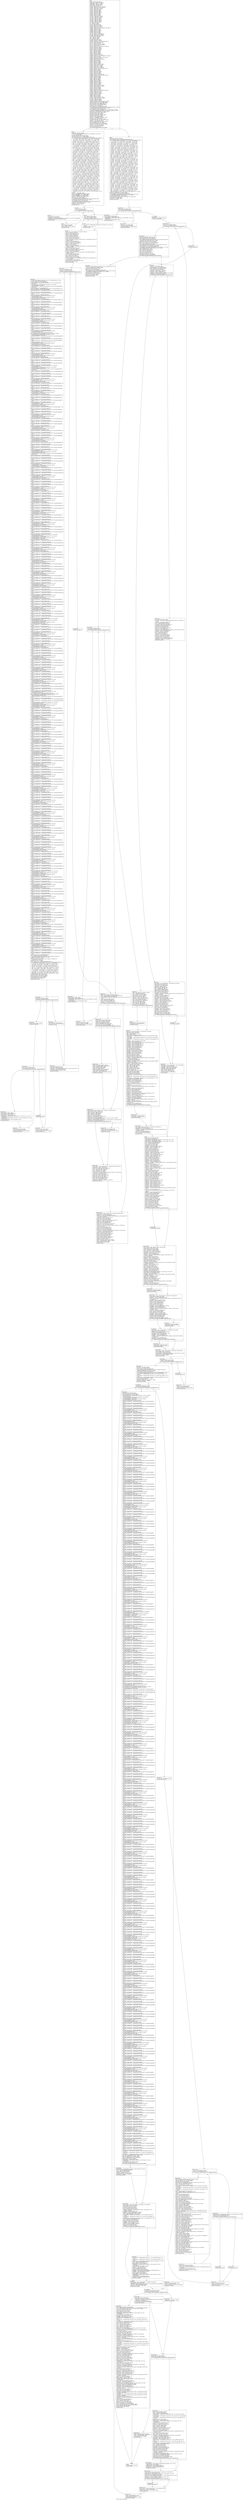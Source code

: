 digraph "CFG for 'func_63' function" {
	label="CFG for 'func_63' function";

	Node0xa9138c0 [shape=record,label="{entry:\l  %retval = alloca i64*, align 8\l  %p_64.addr = alloca i32*, align 8\l  %p_65.addr = alloca i32*, align 8\l  %p_66.addr = alloca i8, align 1\l  %p_67.addr = alloca i32, align 4\l  %l_68 = alloca i32, align 4\l  %l_632 = alloca [9 x [7 x i32*]], align 16\l  %l_648 = alloca [8 x i16***], align 16\l  %l_647 = alloca i16****, align 8\l  %l_653 = alloca i64*, align 8\l  %l_702 = alloca i32, align 4\l  %l_831 = alloca i64, align 8\l  %l_848 = alloca i64*, align 8\l  %l_871 = alloca i64, align 8\l  %l_929 = alloca i32, align 4\l  %l_932 = alloca i32, align 4\l  %l_982 = alloca i32, align 4\l  %l_1032 = alloca i64**, align 8\l  %l_1031 = alloca i64***, align 8\l  %l_1050 = alloca i32, align 4\l  %l_1051 = alloca i32, align 4\l  %l_1052 = alloca i16, align 2\l  %l_1053 = alloca i32, align 4\l  %l_1054 = alloca i32, align 4\l  %l_1055 = alloca i32, align 4\l  %i = alloca i32, align 4\l  %j = alloca i32, align 4\l  %l_78 = alloca i64, align 8\l  %l_620 = alloca i16***, align 8\l  %l_623 = alloca i32*, align 8\l  %l_646 = alloca i16****, align 8\l  %l_649 = alloca [6 x [6 x [7 x %union.U1]]], align 16\l  %l_682 = alloca i32, align 4\l  %l_684 = alloca i32, align 4\l  %l_685 = alloca i32, align 4\l  %l_686 = alloca i32, align 4\l  %l_690 = alloca i32, align 4\l  %l_703 = alloca i32, align 4\l  %l_718 = alloca [7 x i64*], align 16\l  %l_766 = alloca [8 x i32], align 16\l  %l_799 = alloca %union.U2, align 4\l  %l_840 = alloca i64, align 8\l  %i1 = alloca i32, align 4\l  %j2 = alloca i32, align 4\l  %k = alloca i32, align 4\l  %l_624 = alloca i32*, align 8\l  %l_629 = alloca i32**, align 8\l  %l_630 = alloca [8 x [7 x [4 x i32**]]], align 16\l  %l_645 = alloca %union.U2, align 4\l  %l_711 = alloca i32, align 4\l  %l_714 = alloca %union.U0*, align 8\l  %l_770 = alloca [3 x [1 x i32]], align 4\l  %l_773 = alloca i8, align 1\l  %l_812 = alloca [7 x [7 x %union.U1]], align 16\l  %l_813 = alloca i64*, align 8\l  %l_815 = alloca i32*, align 8\l  %l_814 = alloca i32**, align 8\l  %l_816 = alloca i8*, align 8\l  %l_817 = alloca i8*, align 8\l  %i312 = alloca i32, align 4\l  %j313 = alloca i32, align 4\l  %k314 = alloca i32, align 4\l  %l_851 = alloca i64, align 8\l  %l_861 = alloca [1 x i32], align 4\l  %l_866 = alloca [6 x [8 x [5 x %union.U1]]], align 16\l  %l_872 = alloca i32, align 4\l  %l_884 = alloca [4 x [3 x [8 x i16*]]], align 16\l  %l_928 = alloca i64**, align 8\l  %l_983 = alloca %union.U0*, align 8\l  %i338 = alloca i32, align 4\l  %j339 = alloca i32, align 4\l  %k340 = alloca i32, align 4\l  %l_873 = alloca i32, align 4\l  %l_907 = alloca i8*, align 8\l  %l_910 = alloca %union.U2, align 4\l  %l_923 = alloca i16****, align 8\l  %l_924 = alloca i16*****, align 8\l  %l_925 = alloca i16*****, align 8\l  %l_933 = alloca [4 x i32], align 16\l  %l_934 = alloca [7 x [1 x [8 x i64]]], align 16\l  %i354 = alloca i32, align 4\l  %j355 = alloca i32, align 4\l  %k356 = alloca i32, align 4\l  %l_852 = alloca i32**, align 8\l  %l_857 = alloca i8*, align 8\l  %l_860 = alloca i32, align 4\l  %l_862 = alloca [6 x i32*], align 16\l  %l_863 = alloca [3 x [10 x [8 x i32]]], align 16\l  %l_869 = alloca i8*, align 8\l  %l_870 = alloca i8*, align 8\l  %l_891 = alloca i32, align 4\l  %i361 = alloca i32, align 4\l  %j362 = alloca i32, align 4\l  %k363 = alloca i32, align 4\l  %l_898 = alloca i32, align 4\l  %l_899 = alloca i8*, align 8\l  %l_900 = alloca i16*, align 8\l  %l_930 = alloca i32, align 4\l  %l_931 = alloca i32, align 4\l  %l_948 = alloca %union.U2, align 4\l  %l_965 = alloca %union.U1, align 4\l  %i614 = alloca i32, align 4\l  %l_941 = alloca i8*, align 8\l  %l_942 = alloca i8*, align 8\l  %l_944 = alloca i64*, align 8\l  %l_943 = alloca [7 x [9 x [4 x i64**]]], align 16\l  %l_945 = alloca i64***, align 8\l  %l_981 = alloca i32, align 4\l  %l_1003 = alloca i16*, align 8\l  %l_1006 = alloca i32, align 4\l  %i948 = alloca i32, align 4\l  %j949 = alloca i32, align 4\l  %k950 = alloca i32, align 4\l  %l_952 = alloca %union.U1, align 4\l  %l_1021 = alloca %union.U1*, align 8\l  %l_1033 = alloca i32, align 4\l  %l_1034 = alloca i32*, align 8\l  %l_1035 = alloca i64, align 8\l  %agg.tmp.ensured = alloca %union.U0, align 8\l  store i32* %p_64, i32** %p_64.addr, align 8\l  store i32* %p_65, i32** %p_65.addr, align 8\l  store i8 %p_66, i8* %p_66.addr, align 1\l  store i32 %p_67, i32* %p_67.addr, align 4\l  store i32 1, i32* %l_68, align 4\l  %0 = bitcast [9 x [7 x i32*]]* %l_632 to i8*\l  call void @llvm.memcpy.p0i8.p0i8.i64(i8* %0, i8* bitcast ([9 x [7 x i32*]]*\l... @func_63.l_632 to i8*), i64 504, i32 16, i1 false)\l  %1 = bitcast [8 x i16***]* %l_648 to i8*\l  call void @llvm.memset.p0i8.i64(i8* %1, i8 0, i64 64, i32 16, i1 false)\l  %arrayidx = getelementptr inbounds [8 x i16***]* %l_648, i32 0, i64 5\l  store i16**** %arrayidx, i16***** %l_647, align 8\l  store i64* @g_141, i64** %l_653, align 8\l  store i32 -10, i32* %l_702, align 4\l  store i64 4, i64* %l_831, align 8\l  store i64* @g_165, i64** %l_848, align 8\l  store i64 -4, i64* %l_871, align 8\l  store i32 -1, i32* %l_929, align 4\l  store i32 1257208298, i32* %l_932, align 4\l  store i32 1, i32* %l_982, align 4\l  store i64** null, i64*** %l_1032, align 8\l  store i64*** %l_1032, i64**** %l_1031, align 8\l  store i32 -1, i32* %l_1050, align 4\l  store i32 1188443486, i32* %l_1051, align 4\l  store i16 3969, i16* %l_1052, align 2\l  store i32 93437148, i32* %l_1053, align 4\l  store i32 -371978495, i32* %l_1054, align 4\l  store i32 -1, i32* %l_1055, align 4\l  %2 = load i32* %p_67.addr, align 4\l  %tobool = icmp ne i32 %2, 0\l  br i1 %tobool, label %if.then, label %if.else\l|{<s0>T|<s1>F}}"];
	Node0xa9138c0:s0 -> Node0xa919310;
	Node0xa9138c0:s1 -> Node0xa9196a0;
	Node0xa919310 [shape=record,label="{if.then:                                          \l  store i64 1, i64* %l_78, align 8\l  store i16*** getelementptr inbounds ([6 x i16**]* @g_618, i32 0, i64 0),\l... i16**** %l_620, align 8\l  store i32* @g_409, i32** %l_623, align 8\l  store i16**** null, i16***** %l_646, align 8\l  %3 = bitcast [6 x [6 x [7 x %union.U1]]]* %l_649 to i8*\l  call void @llvm.memcpy.p0i8.p0i8.i64(i8* %3, i8* getelementptr inbounds (\<\{\l... \<\{ \<\{ \{ i8, [3 x i8] \}, \{ i8, [3 x i8] \}, \{ i8, [3 x i8] \}, \{ i8, [3 x i8] \},\l... \{ i8, [3 x i8] \}, \{ i8, [3 x i8] \}, \{ i8, [3 x i8] \} \}\>, \<\{ \{ i8, [3 x i8] \},\l... \{ i8, [3 x i8] \}, \{ i8, [3 x i8] \}, \{ i8, [3 x i8] \}, \{ i8, [3 x i8] \}, \{ i8,\l... [3 x i8] \}, \{ i8, [3 x i8] \} \}\>, \<\{ \{ i8, [3 x i8] \}, \{ i8, [3 x i8] \}, \{ i8,\l... [3 x i8] \}, \{ i8, [3 x i8] \}, \{ i8, [3 x i8] \}, \{ i8, [3 x i8] \}, \{ i8, [3 x\l... i8] \} \}\>, \<\{ \{ i8, [3 x i8] \}, \{ i8, [3 x i8] \}, \{ i8, [3 x i8] \}, \{ i8, [3 x\l... i8] \}, \{ i8, [3 x i8] \}, \{ i8, [3 x i8] \}, \{ i8, [3 x i8] \} \}\>, \<\{ \{ i8, [3 x\l... i8] \}, \{ i8, [3 x i8] \}, \{ i8, [3 x i8] \}, \{ i8, [3 x i8] \}, \{ i8, [3 x i8]\l... \}, \{ i8, [3 x i8] \}, \{ i8, [3 x i8] \} \}\>, \<\{ \{ i8, [3 x i8] \}, \{ i8, [3 x i8]\l... \}, \{ i8, [3 x i8] \}, \{ i8, [3 x i8] \}, \{ i8, [3 x i8] \}, \{ i8, [3 x i8] \}, \{\l... i8, [3 x i8] \} \}\> \}\>, \<\{ \<\{ \{ i8, [3 x i8] \}, \{ i8, [3 x i8] \}, \{ i8, [3 x\l... i8] \}, \{ i8, [3 x i8] \}, \{ i8, [3 x i8] \}, \{ i8, [3 x i8] \}, \{ i8, [3 x i8] \}\l... \}\>, \<\{ \{ i8, [3 x i8] \}, \{ i8, [3 x i8] \}, \{ i8, [3 x i8] \}, \{ i8, [3 x i8]\l... \}, \{ i8, [3 x i8] \}, \{ i8, [3 x i8] \}, \{ i8, [3 x i8] \} \}\>, \<\{ \{ i8, [3 x i8]\l... \}, \{ i8, [3 x i8] \}, \{ i8, [3 x i8] \}, \{ i8, [3 x i8] \}, \{ i8, [3 x i8] \}, \{\l... i8, [3 x i8] \}, \{ i8, [3 x i8] \} \}\>, \<\{ \{ i8, [3 x i8] \}, \{ i8, [3 x i8] \}, \{\l... i8, [3 x i8] \}, \{ i8, [3 x i8] \}, \{ i8, [3 x i8] \}, \{ i8, [3 x i8] \}, \{ i8,\l... [3 x i8] \} \}\>, \<\{ \{ i8, [3 x i8] \}, \{ i8, [3 x i8] \}, \{ i8, [3 x i8] \}, \{ i8,\l... [3 x i8] \}, \{ i8, [3 x i8] \}, \{ i8, [3 x i8] \}, \{ i8, [3 x i8] \} \}\>, \<\{ \{ i8,\l... [3 x i8] \}, \{ i8, [3 x i8] \}, \{ i8, [3 x i8] \}, \{ i8, [3 x i8] \}, \{ i8, [3 x\l... i8] \}, \{ i8, [3 x i8] \}, \{ i8, [3 x i8] \} \}\> \}\>, \<\{ \<\{ \{ i8, [3 x i8] \}, \{\l... i8, [3 x i8] \}, \{ i8, [3 x i8] \}, \{ i8, [3 x i8] \}, \{ i8, [3 x i8] \}, \{ i8,\l... [3 x i8] \}, \{ i8, [3 x i8] \} \}\>, \<\{ \{ i8, [3 x i8] \}, \{ i8, [3 x i8] \}, \{ i8,\l... [3 x i8] \}, \{ i8, [3 x i8] \}, \{ i8, [3 x i8] \}, \{ i8, [3 x i8] \}, \{ i8, [3 x\l... i8] \} \}\>, \<\{ \{ i8, [3 x i8] \}, \{ i8, [3 x i8] \}, \{ i8, [3 x i8] \}, \{ i8, [3 x\l... i8] \}, \{ i8, [3 x i8] \}, \{ i8, [3 x i8] \}, \{ i8, [3 x i8] \} \}\>, \<\{ \{ i8, [3 x\l... i8] \}, \{ i8, [3 x i8] \}, \{ i8, [3 x i8] \}, \{ i8, [3 x i8] \}, \{ i8, [3 x i8]\l... \}, \{ i8, [3 x i8] \}, \{ i8, [3 x i8] \} \}\>, \<\{ \{ i8, [3 x i8] \}, \{ i8, [3 x i8]\l... \}, \{ i8, [3 x i8] \}, \{ i8, [3 x i8] \}, \{ i8, [3 x i8] \}, \{ i8, [3 x i8] \}, \{\l... i8, [3 x i8] \} \}\>, \<\{ \{ i8, [3 x i8] \}, \{ i8, [3 x i8] \}, \{ i8, [3 x i8] \}, \{\l... i8, [3 x i8] \}, \{ i8, [3 x i8] \}, \{ i8, [3 x i8] \}, \{ i8, [3 x i8] \} \}\> \}\>,\l... \<\{ \<\{ \{ i8, [3 x i8] \}, \{ i8, [3 x i8] \}, \{ i8, [3 x i8] \}, \{ i8, [3 x i8] \},\l... \{ i8, [3 x i8] \}, \{ i8, [3 x i8] \}, \{ i8, [3 x i8] \} \}\>, \<\{ \{ i8, [3 x i8] \},\l... \{ i8, [3 x i8] \}, \{ i8, [3 x i8] \}, \{ i8, [3 x i8] \}, \{ i8, [3 x i8] \}, \{ i8,\l... [3 x i8] \}, \{ i8, [3 x i8] \} \}\>, \<\{ \{ i8, [3 x i8] \}, \{ i8, [3 x i8] \}, \{ i8,\l... [3 x i8] \}, \{ i8, [3 x i8] \}, \{ i8, [3 x i8] \}, \{ i8, [3 x i8] \}, \{ i8, [3 x\l... i8] \} \}\>, \<\{ \{ i8, [3 x i8] \}, \{ i8, [3 x i8] \}, \{ i8, [3 x i8] \}, \{ i8, [3 x\l... i8] \}, \{ i8, [3 x i8] \}, \{ i8, [3 x i8] \}, \{ i8, [3 x i8] \} \}\>, \<\{ \{ i8, [3 x\l... i8] \}, \{ i8, [3 x i8] \}, \{ i8, [3 x i8] \}, \{ i8, [3 x i8] \}, \{ i8, [3 x i8]\l... \}, \{ i8, [3 x i8] \}, \{ i8, [3 x i8] \} \}\>, \<\{ \{ i8, [3 x i8] \}, \{ i8, [3 x i8]\l... \}, \{ i8, [3 x i8] \}, \{ i8, [3 x i8] \}, \{ i8, [3 x i8] \}, \{ i8, [3 x i8] \}, \{\l... i8, [3 x i8] \} \}\> \}\>, \<\{ \<\{ \{ i8, [3 x i8] \}, \{ i8, [3 x i8] \}, \{ i8, [3 x\l... i8] \}, \{ i8, [3 x i8] \}, \{ i8, [3 x i8] \}, \{ i8, [3 x i8] \}, \{ i8, [3 x i8] \}\l... \}\>, \<\{ \{ i8, [3 x i8] \}, \{ i8, [3 x i8] \}, \{ i8, [3 x i8] \}, \{ i8, [3 x i8]\l... \}, \{ i8, [3 x i8] \}, \{ i8, [3 x i8] \}, \{ i8, [3 x i8] \} \}\>, \<\{ \{ i8, [3 x i8]\l... \}, \{ i8, [3 x i8] \}, \{ i8, [3 x i8] \}, \{ i8, [3 x i8] \}, \{ i8, [3 x i8] \}, \{\l... i8, [3 x i8] \}, \{ i8, [3 x i8] \} \}\>, \<\{ \{ i8, [3 x i8] \}, \{ i8, [3 x i8] \}, \{\l... i8, [3 x i8] \}, \{ i8, [3 x i8] \}, \{ i8, [3 x i8] \}, \{ i8, [3 x i8] \}, \{ i8,\l... [3 x i8] \} \}\>, \<\{ \{ i8, [3 x i8] \}, \{ i8, [3 x i8] \}, \{ i8, [3 x i8] \}, \{ i8,\l... [3 x i8] \}, \{ i8, [3 x i8] \}, \{ i8, [3 x i8] \}, \{ i8, [3 x i8] \} \}\>, \<\{ \{ i8,\l... [3 x i8] \}, \{ i8, [3 x i8] \}, \{ i8, [3 x i8] \}, \{ i8, [3 x i8] \}, \{ i8, [3 x\l... i8] \}, \{ i8, [3 x i8] \}, \{ i8, [3 x i8] \} \}\> \}\>, \<\{ \<\{ \{ i8, [3 x i8] \}, \{\l... i8, [3 x i8] \}, \{ i8, [3 x i8] \}, \{ i8, [3 x i8] \}, \{ i8, [3 x i8] \}, \{ i8,\l... [3 x i8] \}, \{ i8, [3 x i8] \} \}\>, \<\{ \{ i8, [3 x i8] \}, \{ i8, [3 x i8] \}, \{ i8,\l... [3 x i8] \}, \{ i8, [3 x i8] \}, \{ i8, [3 x i8] \}, \{ i8, [3 x i8] \}, \{ i8, [3 x\l... i8] \} \}\>, \<\{ \{ i8, [3 x i8] \}, \{ i8, [3 x i8] \}, \{ i8, [3 x i8] \}, \{ i8, [3 x\l... i8] \}, \{ i8, [3 x i8] \}, \{ i8, [3 x i8] \}, \{ i8, [3 x i8] \} \}\>, \<\{ \{ i8, [3 x\l... i8] \}, \{ i8, [3 x i8] \}, \{ i8, [3 x i8] \}, \{ i8, [3 x i8] \}, \{ i8, [3 x i8]\l... \}, \{ i8, [3 x i8] \}, \{ i8, [3 x i8] \} \}\>, \<\{ \{ i8, [3 x i8] \}, \{ i8, [3 x i8]\l... \}, \{ i8, [3 x i8] \}, \{ i8, [3 x i8] \}, \{ i8, [3 x i8] \}, \{ i8, [3 x i8] \}, \{\l... i8, [3 x i8] \} \}\>, \<\{ \{ i8, [3 x i8] \}, \{ i8, [3 x i8] \}, \{ i8, [3 x i8] \}, \{\l... i8, [3 x i8] \}, \{ i8, [3 x i8] \}, \{ i8, [3 x i8] \}, \{ i8, [3 x i8] \} \}\> \}\>\l... \}\>* @func_63.l_649, i32 0, i32 0, i32 0, i32 0, i32 0), i64 1008, i32 16, i1\l... false)\l  store i32 1, i32* %l_682, align 4\l  store i32 -1663964049, i32* %l_684, align 4\l  store i32 -693899927, i32* %l_685, align 4\l  store i32 99048898, i32* %l_686, align 4\l  store i32 -491050144, i32* %l_690, align 4\l  store i32 -1, i32* %l_703, align 4\l  %4 = bitcast [8 x i32]* %l_766 to i8*\l  call void @llvm.memcpy.p0i8.p0i8.i64(i8* %4, i8* bitcast ([8 x i32]*\l... @func_63.l_766 to i8*), i64 32, i32 16, i1 false)\l  %5 = bitcast %union.U2* %l_799 to i8*\l  call void @llvm.memcpy.p0i8.p0i8.i64(i8* %5, i8* bitcast (%union.U2*\l... @func_63.l_799 to i8*), i64 4, i32 4, i1 false)\l  store i64 -5, i64* %l_840, align 8\l  store i32 0, i32* %i1, align 4\l  br label %for.cond\l}"];
	Node0xa919310 -> Node0xa919340;
	Node0xa919340 [shape=record,label="{for.cond:                                         \l  %6 = load i32* %i1, align 4\l  %cmp = icmp slt i32 %6, 7\l  br i1 %cmp, label %for.body, label %for.end\l|{<s0>T|<s1>F}}"];
	Node0xa919340:s0 -> Node0xa919370;
	Node0xa919340:s1 -> Node0xa9193d0;
	Node0xa919370 [shape=record,label="{for.body:                                         \l  %7 = load i32* %i1, align 4\l  %idxprom = sext i32 %7 to i64\l  %arrayidx3 = getelementptr inbounds [7 x i64*]* %l_718, i32 0, i64 %idxprom\l  store i64* @g_165, i64** %arrayidx3, align 8\l  br label %for.inc\l}"];
	Node0xa919370 -> Node0xa9193a0;
	Node0xa9193a0 [shape=record,label="{for.inc:                                          \l  %8 = load i32* %i1, align 4\l  %inc = add nsw i32 %8, 1\l  store i32 %inc, i32* %i1, align 4\l  br label %for.cond\l}"];
	Node0xa9193a0 -> Node0xa919340;
	Node0xa9193d0 [shape=record,label="{for.end:                                          \l  %9 = load i32* %l_68, align 4\l  %10 = load i32* @g_12, align 4\l  %tobool4 = icmp ne i32 %10, 0\l  br i1 %tobool4, label %lor.end, label %lor.rhs\l|{<s0>T|<s1>F}}"];
	Node0xa9193d0:s0 -> Node0xa919430;
	Node0xa9193d0:s1 -> Node0xa919400;
	Node0xa919400 [shape=record,label="{lor.rhs:                                          \l  %11 = load i32* getelementptr inbounds ([4 x i32]* @g_15, i32 0, i64 3),\l... align 4\l  %tobool5 = icmp ne i32 %11, 0\l  br label %lor.end\l}"];
	Node0xa919400 -> Node0xa919430;
	Node0xa919430 [shape=record,label="{lor.end:                                          \l  %12 = phi i1 [ true, %for.end ], [ %tobool5, %lor.rhs ]\l  %lor.ext = zext i1 %12 to i32\l  %conv = sext i32 %lor.ext to i64\l  %cmp6 = icmp slt i64 %conv, 72\l  %conv7 = zext i1 %cmp6 to i32\l  %13 = load i64* %l_78, align 8\l  %conv8 = trunc i64 %13 to i16\l  %14 = load i32* %p_67.addr, align 4\l  %conv9 = trunc i32 %14 to i16\l  %call = call signext i16 @safe_mul_func_int16_t_s_s(i16 signext %conv8, i16\l... signext %conv9)\l  %conv10 = sext i16 %call to i32\l  %15 = load i32* %p_67.addr, align 4\l  %cmp11 = icmp ne i32 %conv10, %15\l  %conv12 = zext i1 %cmp11 to i32\l  %neg = xor i32 %conv12, -1\l  %conv13 = trunc i32 %neg to i16\l  %call14 = call signext i16 @safe_mod_func_int16_t_s_s(i16 signext %conv13,\l... i16 signext 7906)\l  %conv15 = sext i16 %call14 to i32\l  %xor = xor i32 %conv7, %conv15\l  %call16 = call signext i8 @func_71(i32 %xor)\l  %16 = load i32* %p_67.addr, align 4\l  %conv17 = trunc i32 %16 to i8\l  %call18 = call signext i8 @safe_div_func_int8_t_s_s(i8 signext %call16, i8\l... signext %conv17)\l  %conv19 = sext i8 %call18 to i32\l  %17 = load i32** @g_308, align 8\l  %18 = load i32* %17, align 4\l  %xor20 = xor i32 %18, %conv19\l  store i32 %xor20, i32* %17, align 4\l  %19 = load volatile i16*** getelementptr inbounds ([6 x i16**]* @g_618, i32\l... 0, i64 3), align 8\l  %20 = load i16**** %l_620, align 8\l  store volatile i16** %19, i16*** %20, align 8\l  store i8 -7, i8* @g_412, align 1\l  br label %for.cond21\l}"];
	Node0xa919430 -> Node0xa919460;
	Node0xa919460 [shape=record,label="{for.cond21:                                       \l  %21 = load i8* @g_412, align 1\l  %conv22 = sext i8 %21 to i32\l  %cmp23 = icmp ne i32 %conv22, -17\l  br i1 %cmp23, label %for.body25, label %for.end337\l|{<s0>T|<s1>F}}"];
	Node0xa919460:s0 -> Node0xa919490;
	Node0xa919460:s1 -> Node0xa919670;
	Node0xa919490 [shape=record,label="{for.body25:                                       \l  store i32* getelementptr inbounds ([5 x [6 x [2 x i32]]]* @g_424, i32 0, i64\l... 2, i64 5, i64 1), i32** %l_624, align 8\l  store i32** @g_308, i32*** %l_629, align 8\l  %arrayinit.begin = getelementptr inbounds [8 x [7 x [4 x i32**]]]* %l_630,\l... i64 0, i64 0\l  %arrayinit.begin26 = getelementptr inbounds [7 x [4 x i32**]]*\l... %arrayinit.begin, i64 0, i64 0\l  %arrayinit.begin27 = getelementptr inbounds [4 x i32**]* %arrayinit.begin26,\l... i64 0, i64 0\l  store i32** null, i32*** %arrayinit.begin27\l  %arrayinit.element = getelementptr inbounds i32*** %arrayinit.begin27, i64 1\l  store i32** @g_241, i32*** %arrayinit.element\l  %arrayinit.element28 = getelementptr inbounds i32*** %arrayinit.element, i64\l... 1\l  store i32** %l_623, i32*** %arrayinit.element28\l  %arrayinit.element29 = getelementptr inbounds i32*** %arrayinit.element28,\l... i64 1\l  store i32** null, i32*** %arrayinit.element29\l  %arrayinit.element30 = getelementptr inbounds [4 x i32**]*\l... %arrayinit.begin26, i64 1\l  %arrayinit.begin31 = getelementptr inbounds [4 x i32**]*\l... %arrayinit.element30, i64 0, i64 0\l  store i32** %l_624, i32*** %arrayinit.begin31\l  %arrayinit.element32 = getelementptr inbounds i32*** %arrayinit.begin31, i64\l... 1\l  store i32** %l_624, i32*** %arrayinit.element32\l  %arrayinit.element33 = getelementptr inbounds i32*** %arrayinit.element32,\l... i64 1\l  store i32** null, i32*** %arrayinit.element33\l  %arrayinit.element34 = getelementptr inbounds i32*** %arrayinit.element33,\l... i64 1\l  store i32** null, i32*** %arrayinit.element34\l  %arrayinit.element35 = getelementptr inbounds [4 x i32**]*\l... %arrayinit.element30, i64 1\l  %arrayinit.begin36 = getelementptr inbounds [4 x i32**]*\l... %arrayinit.element35, i64 0, i64 0\l  store i32** @g_241, i32*** %arrayinit.begin36\l  %arrayinit.element37 = getelementptr inbounds i32*** %arrayinit.begin36, i64\l... 1\l  store i32** @g_241, i32*** %arrayinit.element37\l  %arrayinit.element38 = getelementptr inbounds i32*** %arrayinit.element37,\l... i64 1\l  store i32** null, i32*** %arrayinit.element38\l  %arrayinit.element39 = getelementptr inbounds i32*** %arrayinit.element38,\l... i64 1\l  store i32** @g_241, i32*** %arrayinit.element39\l  %arrayinit.element40 = getelementptr inbounds [4 x i32**]*\l... %arrayinit.element35, i64 1\l  %arrayinit.begin41 = getelementptr inbounds [4 x i32**]*\l... %arrayinit.element40, i64 0, i64 0\l  store i32** %l_624, i32*** %arrayinit.begin41\l  %arrayinit.element42 = getelementptr inbounds i32*** %arrayinit.begin41, i64\l... 1\l  store i32** null, i32*** %arrayinit.element42\l  %arrayinit.element43 = getelementptr inbounds i32*** %arrayinit.element42,\l... i64 1\l  store i32** %l_623, i32*** %arrayinit.element43\l  %arrayinit.element44 = getelementptr inbounds i32*** %arrayinit.element43,\l... i64 1\l  store i32** @g_241, i32*** %arrayinit.element44\l  %arrayinit.element45 = getelementptr inbounds [4 x i32**]*\l... %arrayinit.element40, i64 1\l  %22 = bitcast [4 x i32**]* %arrayinit.element45 to i8*\l  call void @llvm.memset.p0i8.i64(i8* %22, i8 0, i64 32, i32 8, i1 false)\l  %arrayinit.begin46 = getelementptr inbounds [4 x i32**]*\l... %arrayinit.element45, i64 0, i64 0\l  %arrayinit.element47 = getelementptr inbounds i32*** %arrayinit.begin46, i64\l... 1\l  store i32** %l_623, i32*** %arrayinit.element47\l  %arrayinit.element48 = getelementptr inbounds i32*** %arrayinit.element47,\l... i64 1\l  %arrayinit.element49 = getelementptr inbounds i32*** %arrayinit.element48,\l... i64 1\l  %arrayinit.element50 = getelementptr inbounds [4 x i32**]*\l... %arrayinit.element45, i64 1\l  %arrayinit.begin51 = getelementptr inbounds [4 x i32**]*\l... %arrayinit.element50, i64 0, i64 0\l  store i32** @g_241, i32*** %arrayinit.begin51\l  %arrayinit.element52 = getelementptr inbounds i32*** %arrayinit.begin51, i64\l... 1\l  store i32** @g_241, i32*** %arrayinit.element52\l  %arrayinit.element53 = getelementptr inbounds i32*** %arrayinit.element52,\l... i64 1\l  store i32** %l_623, i32*** %arrayinit.element53\l  %arrayinit.element54 = getelementptr inbounds i32*** %arrayinit.element53,\l... i64 1\l  store i32** null, i32*** %arrayinit.element54\l  %arrayinit.element55 = getelementptr inbounds [4 x i32**]*\l... %arrayinit.element50, i64 1\l  %arrayinit.begin56 = getelementptr inbounds [4 x i32**]*\l... %arrayinit.element55, i64 0, i64 0\l  store i32** null, i32*** %arrayinit.begin56\l  %arrayinit.element57 = getelementptr inbounds i32*** %arrayinit.begin56, i64\l... 1\l  store i32** %l_624, i32*** %arrayinit.element57\l  %arrayinit.element58 = getelementptr inbounds i32*** %arrayinit.element57,\l... i64 1\l  store i32** %l_623, i32*** %arrayinit.element58\l  %arrayinit.element59 = getelementptr inbounds i32*** %arrayinit.element58,\l... i64 1\l  store i32** %l_624, i32*** %arrayinit.element59\l  %arrayinit.element60 = getelementptr inbounds [7 x [4 x i32**]]*\l... %arrayinit.begin, i64 1\l  %arrayinit.begin61 = getelementptr inbounds [7 x [4 x i32**]]*\l... %arrayinit.element60, i64 0, i64 0\l  %arrayinit.begin62 = getelementptr inbounds [4 x i32**]* %arrayinit.begin61,\l... i64 0, i64 0\l  store i32** %l_624, i32*** %arrayinit.begin62\l  %arrayinit.element63 = getelementptr inbounds i32*** %arrayinit.begin62, i64\l... 1\l  store i32** %l_624, i32*** %arrayinit.element63\l  %arrayinit.element64 = getelementptr inbounds i32*** %arrayinit.element63,\l... i64 1\l  store i32** @g_241, i32*** %arrayinit.element64\l  %arrayinit.element65 = getelementptr inbounds i32*** %arrayinit.element64,\l... i64 1\l  store i32** null, i32*** %arrayinit.element65\l  %arrayinit.element66 = getelementptr inbounds [4 x i32**]*\l... %arrayinit.begin61, i64 1\l  %arrayinit.begin67 = getelementptr inbounds [4 x i32**]*\l... %arrayinit.element66, i64 0, i64 0\l  store i32** @g_241, i32*** %arrayinit.begin67\l  %arrayinit.element68 = getelementptr inbounds i32*** %arrayinit.begin67, i64\l... 1\l  store i32** null, i32*** %arrayinit.element68\l  %arrayinit.element69 = getelementptr inbounds i32*** %arrayinit.element68,\l... i64 1\l  store i32** null, i32*** %arrayinit.element69\l  %arrayinit.element70 = getelementptr inbounds i32*** %arrayinit.element69,\l... i64 1\l  store i32** @g_241, i32*** %arrayinit.element70\l  %arrayinit.element71 = getelementptr inbounds [4 x i32**]*\l... %arrayinit.element66, i64 1\l  %arrayinit.begin72 = getelementptr inbounds [4 x i32**]*\l... %arrayinit.element71, i64 0, i64 0\l  store i32** @g_241, i32*** %arrayinit.begin72\l  %arrayinit.element73 = getelementptr inbounds i32*** %arrayinit.begin72, i64\l... 1\l  store i32** %l_624, i32*** %arrayinit.element73\l  %arrayinit.element74 = getelementptr inbounds i32*** %arrayinit.element73,\l... i64 1\l  store i32** @g_241, i32*** %arrayinit.element74\l  %arrayinit.element75 = getelementptr inbounds i32*** %arrayinit.element74,\l... i64 1\l  store i32** @g_241, i32*** %arrayinit.element75\l  %arrayinit.element76 = getelementptr inbounds [4 x i32**]*\l... %arrayinit.element71, i64 1\l  %arrayinit.begin77 = getelementptr inbounds [4 x i32**]*\l... %arrayinit.element76, i64 0, i64 0\l  store i32** %l_623, i32*** %arrayinit.begin77\l  %arrayinit.element78 = getelementptr inbounds i32*** %arrayinit.begin77, i64\l... 1\l  store i32** %l_623, i32*** %arrayinit.element78\l  %arrayinit.element79 = getelementptr inbounds i32*** %arrayinit.element78,\l... i64 1\l  store i32** %l_624, i32*** %arrayinit.element79\l  %arrayinit.element80 = getelementptr inbounds i32*** %arrayinit.element79,\l... i64 1\l  store i32** @g_241, i32*** %arrayinit.element80\l  %arrayinit.element81 = getelementptr inbounds [4 x i32**]*\l... %arrayinit.element76, i64 1\l  %arrayinit.begin82 = getelementptr inbounds [4 x i32**]*\l... %arrayinit.element81, i64 0, i64 0\l  store i32** %l_623, i32*** %arrayinit.begin82\l  %arrayinit.element83 = getelementptr inbounds i32*** %arrayinit.begin82, i64\l... 1\l  store i32** %l_624, i32*** %arrayinit.element83\l  %arrayinit.element84 = getelementptr inbounds i32*** %arrayinit.element83,\l... i64 1\l  store i32** null, i32*** %arrayinit.element84\l  %arrayinit.element85 = getelementptr inbounds i32*** %arrayinit.element84,\l... i64 1\l  store i32** null, i32*** %arrayinit.element85\l  %arrayinit.element86 = getelementptr inbounds [4 x i32**]*\l... %arrayinit.element81, i64 1\l  %arrayinit.begin87 = getelementptr inbounds [4 x i32**]*\l... %arrayinit.element86, i64 0, i64 0\l  store i32** %l_624, i32*** %arrayinit.begin87\l  %arrayinit.element88 = getelementptr inbounds i32*** %arrayinit.begin87, i64\l... 1\l  store i32** %l_623, i32*** %arrayinit.element88\l  %arrayinit.element89 = getelementptr inbounds i32*** %arrayinit.element88,\l... i64 1\l  store i32** %l_623, i32*** %arrayinit.element89\l  %arrayinit.element90 = getelementptr inbounds i32*** %arrayinit.element89,\l... i64 1\l  store i32** null, i32*** %arrayinit.element90\l  %arrayinit.element91 = getelementptr inbounds [4 x i32**]*\l... %arrayinit.element86, i64 1\l  %arrayinit.begin92 = getelementptr inbounds [4 x i32**]*\l... %arrayinit.element91, i64 0, i64 0\l  store i32** null, i32*** %arrayinit.begin92\l  %arrayinit.element93 = getelementptr inbounds i32*** %arrayinit.begin92, i64\l... 1\l  store i32** %l_623, i32*** %arrayinit.element93\l  %arrayinit.element94 = getelementptr inbounds i32*** %arrayinit.element93,\l... i64 1\l  store i32** null, i32*** %arrayinit.element94\l  %arrayinit.element95 = getelementptr inbounds i32*** %arrayinit.element94,\l... i64 1\l  store i32** @g_241, i32*** %arrayinit.element95\l  %arrayinit.element96 = getelementptr inbounds [7 x [4 x i32**]]*\l... %arrayinit.element60, i64 1\l  %arrayinit.begin97 = getelementptr inbounds [7 x [4 x i32**]]*\l... %arrayinit.element96, i64 0, i64 0\l  %arrayinit.begin98 = getelementptr inbounds [4 x i32**]* %arrayinit.begin97,\l... i64 0, i64 0\l  store i32** @g_241, i32*** %arrayinit.begin98\l  %arrayinit.element99 = getelementptr inbounds i32*** %arrayinit.begin98, i64\l... 1\l  store i32** @g_241, i32*** %arrayinit.element99\l  %arrayinit.element100 = getelementptr inbounds i32*** %arrayinit.element99,\l... i64 1\l  store i32** %l_623, i32*** %arrayinit.element100\l  %arrayinit.element101 = getelementptr inbounds i32*** %arrayinit.element100,\l... i64 1\l  store i32** %l_623, i32*** %arrayinit.element101\l  %arrayinit.element102 = getelementptr inbounds [4 x i32**]*\l... %arrayinit.begin97, i64 1\l  %arrayinit.begin103 = getelementptr inbounds [4 x i32**]*\l... %arrayinit.element102, i64 0, i64 0\l  store i32** null, i32*** %arrayinit.begin103\l  %arrayinit.element104 = getelementptr inbounds i32*** %arrayinit.begin103,\l... i64 1\l  store i32** %l_624, i32*** %arrayinit.element104\l  %arrayinit.element105 = getelementptr inbounds i32*** %arrayinit.element104,\l... i64 1\l  store i32** %l_624, i32*** %arrayinit.element105\l  %arrayinit.element106 = getelementptr inbounds i32*** %arrayinit.element105,\l... i64 1\l  store i32** %l_624, i32*** %arrayinit.element106\l  %arrayinit.element107 = getelementptr inbounds [4 x i32**]*\l... %arrayinit.element102, i64 1\l  %arrayinit.begin108 = getelementptr inbounds [4 x i32**]*\l... %arrayinit.element107, i64 0, i64 0\l  store i32** %l_623, i32*** %arrayinit.begin108\l  %arrayinit.element109 = getelementptr inbounds i32*** %arrayinit.begin108,\l... i64 1\l  store i32** %l_624, i32*** %arrayinit.element109\l  %arrayinit.element110 = getelementptr inbounds i32*** %arrayinit.element109,\l... i64 1\l  store i32** %l_623, i32*** %arrayinit.element110\l  %arrayinit.element111 = getelementptr inbounds i32*** %arrayinit.element110,\l... i64 1\l  store i32** null, i32*** %arrayinit.element111\l  %arrayinit.element112 = getelementptr inbounds [4 x i32**]*\l... %arrayinit.element107, i64 1\l  %arrayinit.begin113 = getelementptr inbounds [4 x i32**]*\l... %arrayinit.element112, i64 0, i64 0\l  store i32** null, i32*** %arrayinit.begin113\l  %arrayinit.element114 = getelementptr inbounds i32*** %arrayinit.begin113,\l... i64 1\l  store i32** @g_241, i32*** %arrayinit.element114\l  %arrayinit.element115 = getelementptr inbounds i32*** %arrayinit.element114,\l... i64 1\l  store i32** %l_623, i32*** %arrayinit.element115\l  %arrayinit.element116 = getelementptr inbounds i32*** %arrayinit.element115,\l... i64 1\l  store i32** @g_241, i32*** %arrayinit.element116\l  %arrayinit.element117 = getelementptr inbounds [4 x i32**]*\l... %arrayinit.element112, i64 1\l  %arrayinit.begin118 = getelementptr inbounds [4 x i32**]*\l... %arrayinit.element117, i64 0, i64 0\l  store i32** null, i32*** %arrayinit.begin118\l  %arrayinit.element119 = getelementptr inbounds i32*** %arrayinit.begin118,\l... i64 1\l  store i32** null, i32*** %arrayinit.element119\l  %arrayinit.element120 = getelementptr inbounds i32*** %arrayinit.element119,\l... i64 1\l  store i32** %l_624, i32*** %arrayinit.element120\l  %arrayinit.element121 = getelementptr inbounds i32*** %arrayinit.element120,\l... i64 1\l  store i32** %l_624, i32*** %arrayinit.element121\l  %arrayinit.element122 = getelementptr inbounds [4 x i32**]*\l... %arrayinit.element117, i64 1\l  %arrayinit.begin123 = getelementptr inbounds [4 x i32**]*\l... %arrayinit.element122, i64 0, i64 0\l  store i32** @g_241, i32*** %arrayinit.begin123\l  %arrayinit.element124 = getelementptr inbounds i32*** %arrayinit.begin123,\l... i64 1\l  store i32** @g_241, i32*** %arrayinit.element124\l  %arrayinit.element125 = getelementptr inbounds i32*** %arrayinit.element124,\l... i64 1\l  store i32** %l_624, i32*** %arrayinit.element125\l  %arrayinit.element126 = getelementptr inbounds i32*** %arrayinit.element125,\l... i64 1\l  store i32** null, i32*** %arrayinit.element126\l  %arrayinit.element127 = getelementptr inbounds [4 x i32**]*\l... %arrayinit.element122, i64 1\l  %arrayinit.begin128 = getelementptr inbounds [4 x i32**]*\l... %arrayinit.element127, i64 0, i64 0\l  store i32** @g_241, i32*** %arrayinit.begin128\l  %arrayinit.element129 = getelementptr inbounds i32*** %arrayinit.begin128,\l... i64 1\l  store i32** null, i32*** %arrayinit.element129\l  %arrayinit.element130 = getelementptr inbounds i32*** %arrayinit.element129,\l... i64 1\l  store i32** null, i32*** %arrayinit.element130\l  %arrayinit.element131 = getelementptr inbounds i32*** %arrayinit.element130,\l... i64 1\l  store i32** %l_624, i32*** %arrayinit.element131\l  %arrayinit.element132 = getelementptr inbounds [7 x [4 x i32**]]*\l... %arrayinit.element96, i64 1\l  %arrayinit.begin133 = getelementptr inbounds [7 x [4 x i32**]]*\l... %arrayinit.element132, i64 0, i64 0\l  %arrayinit.begin134 = getelementptr inbounds [4 x i32**]*\l... %arrayinit.begin133, i64 0, i64 0\l  store i32** null, i32*** %arrayinit.begin134\l  %arrayinit.element135 = getelementptr inbounds i32*** %arrayinit.begin134,\l... i64 1\l  store i32** @g_241, i32*** %arrayinit.element135\l  %arrayinit.element136 = getelementptr inbounds i32*** %arrayinit.element135,\l... i64 1\l  store i32** @g_241, i32*** %arrayinit.element136\l  %arrayinit.element137 = getelementptr inbounds i32*** %arrayinit.element136,\l... i64 1\l  store i32** null, i32*** %arrayinit.element137\l  %arrayinit.element138 = getelementptr inbounds [4 x i32**]*\l... %arrayinit.begin133, i64 1\l  %arrayinit.begin139 = getelementptr inbounds [4 x i32**]*\l... %arrayinit.element138, i64 0, i64 0\l  store i32** null, i32*** %arrayinit.begin139\l  %arrayinit.element140 = getelementptr inbounds i32*** %arrayinit.begin139,\l... i64 1\l  store i32** %l_624, i32*** %arrayinit.element140\l  %arrayinit.element141 = getelementptr inbounds i32*** %arrayinit.element140,\l... i64 1\l  store i32** %l_624, i32*** %arrayinit.element141\l  %arrayinit.element142 = getelementptr inbounds i32*** %arrayinit.element141,\l... i64 1\l  store i32** %l_623, i32*** %arrayinit.element142\l  %arrayinit.element143 = getelementptr inbounds [4 x i32**]*\l... %arrayinit.element138, i64 1\l  %arrayinit.begin144 = getelementptr inbounds [4 x i32**]*\l... %arrayinit.element143, i64 0, i64 0\l  store i32** %l_624, i32*** %arrayinit.begin144\l  %arrayinit.element145 = getelementptr inbounds i32*** %arrayinit.begin144,\l... i64 1\l  store i32** null, i32*** %arrayinit.element145\l  %arrayinit.element146 = getelementptr inbounds i32*** %arrayinit.element145,\l... i64 1\l  store i32** null, i32*** %arrayinit.element146\l  %arrayinit.element147 = getelementptr inbounds i32*** %arrayinit.element146,\l... i64 1\l  store i32** %l_623, i32*** %arrayinit.element147\l  %arrayinit.element148 = getelementptr inbounds [4 x i32**]*\l... %arrayinit.element143, i64 1\l  %arrayinit.begin149 = getelementptr inbounds [4 x i32**]*\l... %arrayinit.element148, i64 0, i64 0\l  store i32** null, i32*** %arrayinit.begin149\l  %arrayinit.element150 = getelementptr inbounds i32*** %arrayinit.begin149,\l... i64 1\l  store i32** @g_241, i32*** %arrayinit.element150\l  %arrayinit.element151 = getelementptr inbounds i32*** %arrayinit.element150,\l... i64 1\l  store i32** %l_624, i32*** %arrayinit.element151\l  %arrayinit.element152 = getelementptr inbounds i32*** %arrayinit.element151,\l... i64 1\l  store i32** %l_623, i32*** %arrayinit.element152\l  %arrayinit.element153 = getelementptr inbounds [4 x i32**]*\l... %arrayinit.element148, i64 1\l  %arrayinit.begin154 = getelementptr inbounds [4 x i32**]*\l... %arrayinit.element153, i64 0, i64 0\l  store i32** @g_241, i32*** %arrayinit.begin154\l  %arrayinit.element155 = getelementptr inbounds i32*** %arrayinit.begin154,\l... i64 1\l  store i32** null, i32*** %arrayinit.element155\l  %arrayinit.element156 = getelementptr inbounds i32*** %arrayinit.element155,\l... i64 1\l  store i32** %l_623, i32*** %arrayinit.element156\l  %arrayinit.element157 = getelementptr inbounds i32*** %arrayinit.element156,\l... i64 1\l  store i32** %l_624, i32*** %arrayinit.element157\l  %arrayinit.element158 = getelementptr inbounds [4 x i32**]*\l... %arrayinit.element153, i64 1\l  %arrayinit.begin159 = getelementptr inbounds [4 x i32**]*\l... %arrayinit.element158, i64 0, i64 0\l  store i32** @g_241, i32*** %arrayinit.begin159\l  %arrayinit.element160 = getelementptr inbounds i32*** %arrayinit.begin159,\l... i64 1\l  store i32** null, i32*** %arrayinit.element160\l  %arrayinit.element161 = getelementptr inbounds i32*** %arrayinit.element160,\l... i64 1\l  store i32** @g_241, i32*** %arrayinit.element161\l  %arrayinit.element162 = getelementptr inbounds i32*** %arrayinit.element161,\l... i64 1\l  store i32** @g_241, i32*** %arrayinit.element162\l  %arrayinit.element163 = getelementptr inbounds [4 x i32**]*\l... %arrayinit.element158, i64 1\l  %arrayinit.begin164 = getelementptr inbounds [4 x i32**]*\l... %arrayinit.element163, i64 0, i64 0\l  store i32** @g_241, i32*** %arrayinit.begin164\l  %arrayinit.element165 = getelementptr inbounds i32*** %arrayinit.begin164,\l... i64 1\l  store i32** %l_624, i32*** %arrayinit.element165\l  %arrayinit.element166 = getelementptr inbounds i32*** %arrayinit.element165,\l... i64 1\l  store i32** %l_623, i32*** %arrayinit.element166\l  %arrayinit.element167 = getelementptr inbounds i32*** %arrayinit.element166,\l... i64 1\l  store i32** null, i32*** %arrayinit.element167\l  %arrayinit.element168 = getelementptr inbounds [7 x [4 x i32**]]*\l... %arrayinit.element132, i64 1\l  %arrayinit.begin169 = getelementptr inbounds [7 x [4 x i32**]]*\l... %arrayinit.element168, i64 0, i64 0\l  %arrayinit.begin170 = getelementptr inbounds [4 x i32**]*\l... %arrayinit.begin169, i64 0, i64 0\l  store i32** null, i32*** %arrayinit.begin170\l  %arrayinit.element171 = getelementptr inbounds i32*** %arrayinit.begin170,\l... i64 1\l  store i32** null, i32*** %arrayinit.element171\l  %arrayinit.element172 = getelementptr inbounds i32*** %arrayinit.element171,\l... i64 1\l  store i32** %l_623, i32*** %arrayinit.element172\l  %arrayinit.element173 = getelementptr inbounds i32*** %arrayinit.element172,\l... i64 1\l  store i32** %l_624, i32*** %arrayinit.element173\l  %arrayinit.element174 = getelementptr inbounds [4 x i32**]*\l... %arrayinit.begin169, i64 1\l  %arrayinit.begin175 = getelementptr inbounds [4 x i32**]*\l... %arrayinit.element174, i64 0, i64 0\l  store i32** null, i32*** %arrayinit.begin175\l  %arrayinit.element176 = getelementptr inbounds i32*** %arrayinit.begin175,\l... i64 1\l  store i32** %l_624, i32*** %arrayinit.element176\l  %arrayinit.element177 = getelementptr inbounds i32*** %arrayinit.element176,\l... i64 1\l  store i32** %l_623, i32*** %arrayinit.element177\l  %arrayinit.element178 = getelementptr inbounds i32*** %arrayinit.element177,\l... i64 1\l  store i32** null, i32*** %arrayinit.element178\l  %arrayinit.element179 = getelementptr inbounds [4 x i32**]*\l... %arrayinit.element174, i64 1\l  %arrayinit.begin180 = getelementptr inbounds [4 x i32**]*\l... %arrayinit.element179, i64 0, i64 0\l  store i32** null, i32*** %arrayinit.begin180\l  %arrayinit.element181 = getelementptr inbounds i32*** %arrayinit.begin180,\l... i64 1\l  store i32** %l_624, i32*** %arrayinit.element181\l  %arrayinit.element182 = getelementptr inbounds i32*** %arrayinit.element181,\l... i64 1\l  store i32** %l_623, i32*** %arrayinit.element182\l  %arrayinit.element183 = getelementptr inbounds i32*** %arrayinit.element182,\l... i64 1\l  store i32** %l_624, i32*** %arrayinit.element183\l  %arrayinit.element184 = getelementptr inbounds [4 x i32**]*\l... %arrayinit.element179, i64 1\l  %arrayinit.begin185 = getelementptr inbounds [4 x i32**]*\l... %arrayinit.element184, i64 0, i64 0\l  store i32** @g_241, i32*** %arrayinit.begin185\l  %arrayinit.element186 = getelementptr inbounds i32*** %arrayinit.begin185,\l... i64 1\l  store i32** %l_624, i32*** %arrayinit.element186\l  %arrayinit.element187 = getelementptr inbounds i32*** %arrayinit.element186,\l... i64 1\l  store i32** @g_241, i32*** %arrayinit.element187\l  %arrayinit.element188 = getelementptr inbounds i32*** %arrayinit.element187,\l... i64 1\l  store i32** %l_624, i32*** %arrayinit.element188\l  %arrayinit.element189 = getelementptr inbounds [4 x i32**]*\l... %arrayinit.element184, i64 1\l  %arrayinit.begin190 = getelementptr inbounds [4 x i32**]*\l... %arrayinit.element189, i64 0, i64 0\l  store i32** @g_241, i32*** %arrayinit.begin190\l  %arrayinit.element191 = getelementptr inbounds i32*** %arrayinit.begin190,\l... i64 1\l  store i32** %l_624, i32*** %arrayinit.element191\l  %arrayinit.element192 = getelementptr inbounds i32*** %arrayinit.element191,\l... i64 1\l  store i32** %l_623, i32*** %arrayinit.element192\l  %arrayinit.element193 = getelementptr inbounds i32*** %arrayinit.element192,\l... i64 1\l  store i32** @g_241, i32*** %arrayinit.element193\l  %arrayinit.element194 = getelementptr inbounds [4 x i32**]*\l... %arrayinit.element189, i64 1\l  %arrayinit.begin195 = getelementptr inbounds [4 x i32**]*\l... %arrayinit.element194, i64 0, i64 0\l  store i32** @g_241, i32*** %arrayinit.begin195\l  %arrayinit.element196 = getelementptr inbounds i32*** %arrayinit.begin195,\l... i64 1\l  store i32** null, i32*** %arrayinit.element196\l  %arrayinit.element197 = getelementptr inbounds i32*** %arrayinit.element196,\l... i64 1\l  store i32** %l_624, i32*** %arrayinit.element197\l  %arrayinit.element198 = getelementptr inbounds i32*** %arrayinit.element197,\l... i64 1\l  store i32** @g_241, i32*** %arrayinit.element198\l  %arrayinit.element199 = getelementptr inbounds [4 x i32**]*\l... %arrayinit.element194, i64 1\l  %23 = bitcast [4 x i32**]* %arrayinit.element199 to i8*\l  call void @llvm.memset.p0i8.i64(i8* %23, i8 0, i64 32, i32 8, i1 false)\l  %arrayinit.begin200 = getelementptr inbounds [4 x i32**]*\l... %arrayinit.element199, i64 0, i64 0\l  %arrayinit.element201 = getelementptr inbounds i32*** %arrayinit.begin200,\l... i64 1\l  store i32** @g_241, i32*** %arrayinit.element201\l  %arrayinit.element202 = getelementptr inbounds i32*** %arrayinit.element201,\l... i64 1\l  %arrayinit.element203 = getelementptr inbounds i32*** %arrayinit.element202,\l... i64 1\l  %arrayinit.element204 = getelementptr inbounds [7 x [4 x i32**]]*\l... %arrayinit.element168, i64 1\l  %arrayinit.begin205 = getelementptr inbounds [7 x [4 x i32**]]*\l... %arrayinit.element204, i64 0, i64 0\l  %arrayinit.begin206 = getelementptr inbounds [4 x i32**]*\l... %arrayinit.begin205, i64 0, i64 0\l  store i32** %l_624, i32*** %arrayinit.begin206\l  %arrayinit.element207 = getelementptr inbounds i32*** %arrayinit.begin206,\l... i64 1\l  store i32** @g_241, i32*** %arrayinit.element207\l  %arrayinit.element208 = getelementptr inbounds i32*** %arrayinit.element207,\l... i64 1\l  store i32** %l_624, i32*** %arrayinit.element208\l  %arrayinit.element209 = getelementptr inbounds i32*** %arrayinit.element208,\l... i64 1\l  store i32** %l_624, i32*** %arrayinit.element209\l  %arrayinit.element210 = getelementptr inbounds [4 x i32**]*\l... %arrayinit.begin205, i64 1\l  %arrayinit.begin211 = getelementptr inbounds [4 x i32**]*\l... %arrayinit.element210, i64 0, i64 0\l  store i32** null, i32*** %arrayinit.begin211\l  %arrayinit.element212 = getelementptr inbounds i32*** %arrayinit.begin211,\l... i64 1\l  store i32** %l_623, i32*** %arrayinit.element212\l  %arrayinit.element213 = getelementptr inbounds i32*** %arrayinit.element212,\l... i64 1\l  store i32** @g_241, i32*** %arrayinit.element213\l  %arrayinit.element214 = getelementptr inbounds i32*** %arrayinit.element213,\l... i64 1\l  store i32** %l_623, i32*** %arrayinit.element214\l  %arrayinit.element215 = getelementptr inbounds [4 x i32**]*\l... %arrayinit.element210, i64 1\l  %arrayinit.begin216 = getelementptr inbounds [4 x i32**]*\l... %arrayinit.element215, i64 0, i64 0\l  store i32** null, i32*** %arrayinit.begin216\l  %arrayinit.element217 = getelementptr inbounds i32*** %arrayinit.begin216,\l... i64 1\l  store i32** %l_624, i32*** %arrayinit.element217\l  %arrayinit.element218 = getelementptr inbounds i32*** %arrayinit.element217,\l... i64 1\l  store i32** null, i32*** %arrayinit.element218\l  %arrayinit.element219 = getelementptr inbounds i32*** %arrayinit.element218,\l... i64 1\l  store i32** %l_624, i32*** %arrayinit.element219\l  %arrayinit.element220 = getelementptr inbounds [4 x i32**]*\l... %arrayinit.element215, i64 1\l  %arrayinit.begin221 = getelementptr inbounds [4 x i32**]*\l... %arrayinit.element220, i64 0, i64 0\l  store i32** @g_241, i32*** %arrayinit.begin221\l  %arrayinit.element222 = getelementptr inbounds i32*** %arrayinit.begin221,\l... i64 1\l  store i32** @g_241, i32*** %arrayinit.element222\l  %arrayinit.element223 = getelementptr inbounds i32*** %arrayinit.element222,\l... i64 1\l  store i32** %l_624, i32*** %arrayinit.element223\l  %arrayinit.element224 = getelementptr inbounds i32*** %arrayinit.element223,\l... i64 1\l  store i32** null, i32*** %arrayinit.element224\l  %arrayinit.element225 = getelementptr inbounds [4 x i32**]*\l... %arrayinit.element220, i64 1\l  %arrayinit.begin226 = getelementptr inbounds [4 x i32**]*\l... %arrayinit.element225, i64 0, i64 0\l  store i32** @g_241, i32*** %arrayinit.begin226\l  %arrayinit.element227 = getelementptr inbounds i32*** %arrayinit.begin226,\l... i64 1\l  store i32** null, i32*** %arrayinit.element227\l  %arrayinit.element228 = getelementptr inbounds i32*** %arrayinit.element227,\l... i64 1\l  store i32** %l_624, i32*** %arrayinit.element228\l  %arrayinit.element229 = getelementptr inbounds i32*** %arrayinit.element228,\l... i64 1\l  store i32** %l_623, i32*** %arrayinit.element229\l  %arrayinit.element230 = getelementptr inbounds [4 x i32**]*\l... %arrayinit.element225, i64 1\l  %arrayinit.begin231 = getelementptr inbounds [4 x i32**]*\l... %arrayinit.element230, i64 0, i64 0\l  store i32** null, i32*** %arrayinit.begin231\l  %arrayinit.element232 = getelementptr inbounds i32*** %arrayinit.begin231,\l... i64 1\l  store i32** null, i32*** %arrayinit.element232\l  %arrayinit.element233 = getelementptr inbounds i32*** %arrayinit.element232,\l... i64 1\l  store i32** %l_623, i32*** %arrayinit.element233\l  %arrayinit.element234 = getelementptr inbounds i32*** %arrayinit.element233,\l... i64 1\l  store i32** %l_623, i32*** %arrayinit.element234\l  %arrayinit.element235 = getelementptr inbounds [4 x i32**]*\l... %arrayinit.element230, i64 1\l  %arrayinit.begin236 = getelementptr inbounds [4 x i32**]*\l... %arrayinit.element235, i64 0, i64 0\l  store i32** null, i32*** %arrayinit.begin236\l  %arrayinit.element237 = getelementptr inbounds i32*** %arrayinit.begin236,\l... i64 1\l  store i32** %l_623, i32*** %arrayinit.element237\l  %arrayinit.element238 = getelementptr inbounds i32*** %arrayinit.element237,\l... i64 1\l  store i32** %l_623, i32*** %arrayinit.element238\l  %arrayinit.element239 = getelementptr inbounds i32*** %arrayinit.element238,\l... i64 1\l  store i32** %l_624, i32*** %arrayinit.element239\l  %arrayinit.element240 = getelementptr inbounds [7 x [4 x i32**]]*\l... %arrayinit.element204, i64 1\l  %arrayinit.begin241 = getelementptr inbounds [7 x [4 x i32**]]*\l... %arrayinit.element240, i64 0, i64 0\l  %arrayinit.begin242 = getelementptr inbounds [4 x i32**]*\l... %arrayinit.begin241, i64 0, i64 0\l  store i32** %l_623, i32*** %arrayinit.begin242\l  %arrayinit.element243 = getelementptr inbounds i32*** %arrayinit.begin242,\l... i64 1\l  store i32** %l_624, i32*** %arrayinit.element243\l  %arrayinit.element244 = getelementptr inbounds i32*** %arrayinit.element243,\l... i64 1\l  store i32** %l_624, i32*** %arrayinit.element244\l  %arrayinit.element245 = getelementptr inbounds i32*** %arrayinit.element244,\l... i64 1\l  store i32** %l_623, i32*** %arrayinit.element245\l  %arrayinit.element246 = getelementptr inbounds [4 x i32**]*\l... %arrayinit.begin241, i64 1\l  %arrayinit.begin247 = getelementptr inbounds [4 x i32**]*\l... %arrayinit.element246, i64 0, i64 0\l  store i32** null, i32*** %arrayinit.begin247\l  %arrayinit.element248 = getelementptr inbounds i32*** %arrayinit.begin247,\l... i64 1\l  store i32** @g_241, i32*** %arrayinit.element248\l  %arrayinit.element249 = getelementptr inbounds i32*** %arrayinit.element248,\l... i64 1\l  store i32** %l_623, i32*** %arrayinit.element249\l  %arrayinit.element250 = getelementptr inbounds i32*** %arrayinit.element249,\l... i64 1\l  store i32** @g_241, i32*** %arrayinit.element250\l  %arrayinit.element251 = getelementptr inbounds [4 x i32**]*\l... %arrayinit.element246, i64 1\l  %arrayinit.begin252 = getelementptr inbounds [4 x i32**]*\l... %arrayinit.element251, i64 0, i64 0\l  store i32** @g_241, i32*** %arrayinit.begin252\l  %arrayinit.element253 = getelementptr inbounds i32*** %arrayinit.begin252,\l... i64 1\l  store i32** %l_624, i32*** %arrayinit.element253\l  %arrayinit.element254 = getelementptr inbounds i32*** %arrayinit.element253,\l... i64 1\l  store i32** %l_624, i32*** %arrayinit.element254\l  %arrayinit.element255 = getelementptr inbounds i32*** %arrayinit.element254,\l... i64 1\l  store i32** null, i32*** %arrayinit.element255\l  %arrayinit.element256 = getelementptr inbounds [4 x i32**]*\l... %arrayinit.element251, i64 1\l  %arrayinit.begin257 = getelementptr inbounds [4 x i32**]*\l... %arrayinit.element256, i64 0, i64 0\l  store i32** %l_624, i32*** %arrayinit.begin257\l  %arrayinit.element258 = getelementptr inbounds i32*** %arrayinit.begin257,\l... i64 1\l  store i32** %l_623, i32*** %arrayinit.element258\l  %arrayinit.element259 = getelementptr inbounds i32*** %arrayinit.element258,\l... i64 1\l  store i32** %l_623, i32*** %arrayinit.element259\l  %arrayinit.element260 = getelementptr inbounds i32*** %arrayinit.element259,\l... i64 1\l  store i32** null, i32*** %arrayinit.element260\l  %arrayinit.element261 = getelementptr inbounds [4 x i32**]*\l... %arrayinit.element256, i64 1\l  %arrayinit.begin262 = getelementptr inbounds [4 x i32**]*\l... %arrayinit.element261, i64 0, i64 0\l  store i32** %l_623, i32*** %arrayinit.begin262\l  %arrayinit.element263 = getelementptr inbounds i32*** %arrayinit.begin262,\l... i64 1\l  store i32** %l_624, i32*** %arrayinit.element263\l  %arrayinit.element264 = getelementptr inbounds i32*** %arrayinit.element263,\l... i64 1\l  store i32** null, i32*** %arrayinit.element264\l  %arrayinit.element265 = getelementptr inbounds i32*** %arrayinit.element264,\l... i64 1\l  store i32** @g_241, i32*** %arrayinit.element265\l  %arrayinit.element266 = getelementptr inbounds [4 x i32**]*\l... %arrayinit.element261, i64 1\l  %arrayinit.begin267 = getelementptr inbounds [4 x i32**]*\l... %arrayinit.element266, i64 0, i64 0\l  store i32** null, i32*** %arrayinit.begin267\l  %arrayinit.element268 = getelementptr inbounds i32*** %arrayinit.begin267,\l... i64 1\l  store i32** @g_241, i32*** %arrayinit.element268\l  %arrayinit.element269 = getelementptr inbounds i32*** %arrayinit.element268,\l... i64 1\l  store i32** %l_624, i32*** %arrayinit.element269\l  %arrayinit.element270 = getelementptr inbounds i32*** %arrayinit.element269,\l... i64 1\l  store i32** %l_623, i32*** %arrayinit.element270\l  %arrayinit.element271 = getelementptr inbounds [4 x i32**]*\l... %arrayinit.element266, i64 1\l  %arrayinit.begin272 = getelementptr inbounds [4 x i32**]*\l... %arrayinit.element271, i64 0, i64 0\l  store i32** %l_624, i32*** %arrayinit.begin272\l  %arrayinit.element273 = getelementptr inbounds i32*** %arrayinit.begin272,\l... i64 1\l  store i32** %l_624, i32*** %arrayinit.element273\l  %arrayinit.element274 = getelementptr inbounds i32*** %arrayinit.element273,\l... i64 1\l  store i32** %l_624, i32*** %arrayinit.element274\l  %arrayinit.element275 = getelementptr inbounds i32*** %arrayinit.element274,\l... i64 1\l  store i32** %l_624, i32*** %arrayinit.element275\l  %arrayinit.element276 = getelementptr inbounds [7 x [4 x i32**]]*\l... %arrayinit.element240, i64 1\l  %arrayinit.begin277 = getelementptr inbounds [7 x [4 x i32**]]*\l... %arrayinit.element276, i64 0, i64 0\l  %arrayinit.begin278 = getelementptr inbounds [4 x i32**]*\l... %arrayinit.begin277, i64 0, i64 0\l  store i32** null, i32*** %arrayinit.begin278\l  %arrayinit.element279 = getelementptr inbounds i32*** %arrayinit.begin278,\l... i64 1\l  store i32** %l_623, i32*** %arrayinit.element279\l  %arrayinit.element280 = getelementptr inbounds i32*** %arrayinit.element279,\l... i64 1\l  store i32** null, i32*** %arrayinit.element280\l  %arrayinit.element281 = getelementptr inbounds i32*** %arrayinit.element280,\l... i64 1\l  store i32** %l_623, i32*** %arrayinit.element281\l  %arrayinit.element282 = getelementptr inbounds [4 x i32**]*\l... %arrayinit.begin277, i64 1\l  %arrayinit.begin283 = getelementptr inbounds [4 x i32**]*\l... %arrayinit.element282, i64 0, i64 0\l  store i32** %l_623, i32*** %arrayinit.begin283\l  %arrayinit.element284 = getelementptr inbounds i32*** %arrayinit.begin283,\l... i64 1\l  store i32** null, i32*** %arrayinit.element284\l  %arrayinit.element285 = getelementptr inbounds i32*** %arrayinit.element284,\l... i64 1\l  store i32** null, i32*** %arrayinit.element285\l  %arrayinit.element286 = getelementptr inbounds i32*** %arrayinit.element285,\l... i64 1\l  store i32** %l_623, i32*** %arrayinit.element286\l  %arrayinit.element287 = getelementptr inbounds [4 x i32**]*\l... %arrayinit.element282, i64 1\l  %arrayinit.begin288 = getelementptr inbounds [4 x i32**]*\l... %arrayinit.element287, i64 0, i64 0\l  store i32** %l_623, i32*** %arrayinit.begin288\l  %arrayinit.element289 = getelementptr inbounds i32*** %arrayinit.begin288,\l... i64 1\l  store i32** null, i32*** %arrayinit.element289\l  %arrayinit.element290 = getelementptr inbounds i32*** %arrayinit.element289,\l... i64 1\l  store i32** %l_624, i32*** %arrayinit.element290\l  %arrayinit.element291 = getelementptr inbounds i32*** %arrayinit.element290,\l... i64 1\l  store i32** null, i32*** %arrayinit.element291\l  %arrayinit.element292 = getelementptr inbounds [4 x i32**]*\l... %arrayinit.element287, i64 1\l  %arrayinit.begin293 = getelementptr inbounds [4 x i32**]*\l... %arrayinit.element292, i64 0, i64 0\l  store i32** @g_241, i32*** %arrayinit.begin293\l  %arrayinit.element294 = getelementptr inbounds i32*** %arrayinit.begin293,\l... i64 1\l  store i32** @g_241, i32*** %arrayinit.element294\l  %arrayinit.element295 = getelementptr inbounds i32*** %arrayinit.element294,\l... i64 1\l  store i32** @g_241, i32*** %arrayinit.element295\l  %arrayinit.element296 = getelementptr inbounds i32*** %arrayinit.element295,\l... i64 1\l  store i32** %l_624, i32*** %arrayinit.element296\l  %arrayinit.element297 = getelementptr inbounds [4 x i32**]*\l... %arrayinit.element292, i64 1\l  %arrayinit.begin298 = getelementptr inbounds [4 x i32**]*\l... %arrayinit.element297, i64 0, i64 0\l  store i32** null, i32*** %arrayinit.begin298\l  %arrayinit.element299 = getelementptr inbounds i32*** %arrayinit.begin298,\l... i64 1\l  store i32** %l_624, i32*** %arrayinit.element299\l  %arrayinit.element300 = getelementptr inbounds i32*** %arrayinit.element299,\l... i64 1\l  store i32** %l_623, i32*** %arrayinit.element300\l  %arrayinit.element301 = getelementptr inbounds i32*** %arrayinit.element300,\l... i64 1\l  store i32** %l_623, i32*** %arrayinit.element301\l  %arrayinit.element302 = getelementptr inbounds [4 x i32**]*\l... %arrayinit.element297, i64 1\l  %arrayinit.begin303 = getelementptr inbounds [4 x i32**]*\l... %arrayinit.element302, i64 0, i64 0\l  store i32** %l_623, i32*** %arrayinit.begin303\l  %arrayinit.element304 = getelementptr inbounds i32*** %arrayinit.begin303,\l... i64 1\l  store i32** %l_623, i32*** %arrayinit.element304\l  %arrayinit.element305 = getelementptr inbounds i32*** %arrayinit.element304,\l... i64 1\l  store i32** %l_623, i32*** %arrayinit.element305\l  %arrayinit.element306 = getelementptr inbounds i32*** %arrayinit.element305,\l... i64 1\l  store i32** %l_624, i32*** %arrayinit.element306\l  %arrayinit.element307 = getelementptr inbounds [4 x i32**]*\l... %arrayinit.element302, i64 1\l  %arrayinit.begin308 = getelementptr inbounds [4 x i32**]*\l... %arrayinit.element307, i64 0, i64 0\l  store i32** @g_241, i32*** %arrayinit.begin308\l  %arrayinit.element309 = getelementptr inbounds i32*** %arrayinit.begin308,\l... i64 1\l  store i32** @g_241, i32*** %arrayinit.element309\l  %arrayinit.element310 = getelementptr inbounds i32*** %arrayinit.element309,\l... i64 1\l  store i32** %l_624, i32*** %arrayinit.element310\l  %arrayinit.element311 = getelementptr inbounds i32*** %arrayinit.element310,\l... i64 1\l  store i32** null, i32*** %arrayinit.element311\l  %24 = bitcast %union.U2* %l_645 to i8*\l  call void @llvm.memcpy.p0i8.p0i8.i64(i8* %24, i8* bitcast (%union.U2*\l... @func_63.l_645 to i8*), i64 4, i32 4, i1 false)\l  store i32 1, i32* %l_711, align 4\l  store %union.U0* bitcast (\{ i8, [7 x i8] \}* @g_73 to %union.U0*),\l... %union.U0** %l_714, align 8\l  store i8 -9, i8* %l_773, align 1\l  %25 = bitcast [7 x [7 x %union.U1]]* %l_812 to i8*\l  call void @llvm.memcpy.p0i8.p0i8.i64(i8* %25, i8* getelementptr inbounds (\<\{\l... \<\{ \{ i8, [3 x i8] \}, \{ i8, [3 x i8] \}, \{ i8, [3 x i8] \}, \{ i8, [3 x i8] \}, \{\l... i8, [3 x i8] \}, \{ i8, [3 x i8] \}, \{ i8, [3 x i8] \} \}\>, \<\{ \{ i8, [3 x i8] \}, \{\l... i8, [3 x i8] \}, \{ i8, [3 x i8] \}, \{ i8, [3 x i8] \}, \{ i8, [3 x i8] \}, \{ i8,\l... [3 x i8] \}, \{ i8, [3 x i8] \} \}\>, \<\{ \{ i8, [3 x i8] \}, \{ i8, [3 x i8] \}, \{ i8,\l... [3 x i8] \}, \{ i8, [3 x i8] \}, \{ i8, [3 x i8] \}, \{ i8, [3 x i8] \}, \{ i8, [3 x\l... i8] \} \}\>, \<\{ \{ i8, [3 x i8] \}, \{ i8, [3 x i8] \}, \{ i8, [3 x i8] \}, \{ i8, [3 x\l... i8] \}, \{ i8, [3 x i8] \}, \{ i8, [3 x i8] \}, \{ i8, [3 x i8] \} \}\>, \<\{ \{ i8, [3 x\l... i8] \}, \{ i8, [3 x i8] \}, \{ i8, [3 x i8] \}, \{ i8, [3 x i8] \}, \{ i8, [3 x i8]\l... \}, \{ i8, [3 x i8] \}, \{ i8, [3 x i8] \} \}\>, \<\{ \{ i8, [3 x i8] \}, \{ i8, [3 x i8]\l... \}, \{ i8, [3 x i8] \}, \{ i8, [3 x i8] \}, \{ i8, [3 x i8] \}, \{ i8, [3 x i8] \}, \{\l... i8, [3 x i8] \} \}\>, \<\{ \{ i8, [3 x i8] \}, \{ i8, [3 x i8] \}, \{ i8, [3 x i8] \}, \{\l... i8, [3 x i8] \}, \{ i8, [3 x i8] \}, \{ i8, [3 x i8] \}, \{ i8, [3 x i8] \} \}\> \}\>*\l... @func_63.l_812, i32 0, i32 0, i32 0, i32 0), i64 196, i32 16, i1 false)\l  store i64* @g_165, i64** %l_813, align 8\l  store i32* %l_702, i32** %l_815, align 8\l  store i32** %l_815, i32*** %l_814, align 8\l  store i8* @g_344, i8** %l_816, align 8\l  store i8* @g_31, i8** %l_817, align 8\l  store i32 0, i32* %i312, align 4\l  br label %for.cond315\l}"];
	Node0xa919490 -> Node0xa9194c0;
	Node0xa9194c0 [shape=record,label="{for.cond315:                                      \l  %26 = load i32* %i312, align 4\l  %cmp316 = icmp slt i32 %26, 3\l  br i1 %cmp316, label %for.body318, label %for.end332\l|{<s0>T|<s1>F}}"];
	Node0xa9194c0:s0 -> Node0xa9194f0;
	Node0xa9194c0:s1 -> Node0xa919610;
	Node0xa9194f0 [shape=record,label="{for.body318:                                      \l  store i32 0, i32* %j313, align 4\l  br label %for.cond319\l}"];
	Node0xa9194f0 -> Node0xa919520;
	Node0xa919520 [shape=record,label="{for.cond319:                                      \l  %27 = load i32* %j313, align 4\l  %cmp320 = icmp slt i32 %27, 1\l  br i1 %cmp320, label %for.body322, label %for.end329\l|{<s0>T|<s1>F}}"];
	Node0xa919520:s0 -> Node0xa919550;
	Node0xa919520:s1 -> Node0xa9195b0;
	Node0xa919550 [shape=record,label="{for.body322:                                      \l  %28 = load i32* %j313, align 4\l  %idxprom323 = sext i32 %28 to i64\l  %29 = load i32* %i312, align 4\l  %idxprom324 = sext i32 %29 to i64\l  %arrayidx325 = getelementptr inbounds [3 x [1 x i32]]* %l_770, i32 0, i64\l... %idxprom324\l  %arrayidx326 = getelementptr inbounds [1 x i32]* %arrayidx325, i32 0, i64\l... %idxprom323\l  store i32 -1693556031, i32* %arrayidx326, align 4\l  br label %for.inc327\l}"];
	Node0xa919550 -> Node0xa919580;
	Node0xa919580 [shape=record,label="{for.inc327:                                       \l  %30 = load i32* %j313, align 4\l  %inc328 = add nsw i32 %30, 1\l  store i32 %inc328, i32* %j313, align 4\l  br label %for.cond319\l}"];
	Node0xa919580 -> Node0xa919520;
	Node0xa9195b0 [shape=record,label="{for.end329:                                       \l  br label %for.inc330\l}"];
	Node0xa9195b0 -> Node0xa9195e0;
	Node0xa9195e0 [shape=record,label="{for.inc330:                                       \l  %31 = load i32* %i312, align 4\l  %inc331 = add nsw i32 %31, 1\l  store i32 %inc331, i32* %i312, align 4\l  br label %for.cond315\l}"];
	Node0xa9195e0 -> Node0xa9194c0;
	Node0xa919610 [shape=record,label="{for.end332:                                       \l  %32 = load i32** %l_623, align 8\l  store i32* %32, i32** %l_624, align 8\l  br label %for.inc333\l}"];
	Node0xa919610 -> Node0xa919640;
	Node0xa919640 [shape=record,label="{for.inc333:                                       \l  %33 = load i8* @g_412, align 1\l  %conv334 = sext i8 %33 to i32\l  %call335 = call i32 @safe_sub_func_int32_t_s_s(i32 %conv334, i32 2)\l  %conv336 = trunc i32 %call335 to i8\l  store i8 %conv336, i8* @g_412, align 1\l  br label %for.cond21\l}"];
	Node0xa919640 -> Node0xa919460;
	Node0xa919670 [shape=record,label="{for.end337:                                       \l  br label %if.end1176\l}"];
	Node0xa919670 -> Node0xa91a240;
	Node0xa9196a0 [shape=record,label="{if.else:                                          \l  store i64 1, i64* %l_851, align 8\l  %34 = bitcast [6 x [8 x [5 x %union.U1]]]* %l_866 to i8*\l  call void @llvm.memcpy.p0i8.p0i8.i64(i8* %34, i8* getelementptr inbounds (\<\{\l... \<\{ \<\{ \{ i8, [3 x i8] \}, \{ i8, [3 x i8] \}, \{ i8, [3 x i8] \}, \{ i8, [3 x i8] \},\l... \{ i8, [3 x i8] \} \}\>, \<\{ \{ i8, [3 x i8] \}, \{ i8, [3 x i8] \}, \{ i8, [3 x i8] \},\l... \{ i8, [3 x i8] \}, \{ i8, [3 x i8] \} \}\>, \<\{ \{ i8, [3 x i8] \}, \{ i8, [3 x i8] \},\l... \{ i8, [3 x i8] \}, \{ i8, [3 x i8] \}, \{ i8, [3 x i8] \} \}\>, \<\{ \{ i8, [3 x i8] \},\l... \{ i8, [3 x i8] \}, \{ i8, [3 x i8] \}, \{ i8, [3 x i8] \}, \{ i8, [3 x i8] \} \}\>, \<\{\l... \{ i8, [3 x i8] \}, \{ i8, [3 x i8] \}, \{ i8, [3 x i8] \}, \{ i8, [3 x i8] \}, \{ i8,\l... [3 x i8] \} \}\>, \<\{ \{ i8, [3 x i8] \}, \{ i8, [3 x i8] \}, \{ i8, [3 x i8] \}, \{ i8,\l... [3 x i8] \}, \{ i8, [3 x i8] \} \}\>, \<\{ \{ i8, [3 x i8] \}, \{ i8, [3 x i8] \}, \{ i8,\l... [3 x i8] \}, \{ i8, [3 x i8] \}, \{ i8, [3 x i8] \} \}\>, \<\{ \{ i8, [3 x i8] \}, \{ i8,\l... [3 x i8] \}, \{ i8, [3 x i8] \}, \{ i8, [3 x i8] \}, \{ i8, [3 x i8] \} \}\> \}\>, \<\{ \<\{\l... \{ i8, [3 x i8] \}, \{ i8, [3 x i8] \}, \{ i8, [3 x i8] \}, \{ i8, [3 x i8] \}, \{ i8,\l... [3 x i8] \} \}\>, \<\{ \{ i8, [3 x i8] \}, \{ i8, [3 x i8] \}, \{ i8, [3 x i8] \}, \{ i8,\l... [3 x i8] \}, \{ i8, [3 x i8] \} \}\>, \<\{ \{ i8, [3 x i8] \}, \{ i8, [3 x i8] \}, \{ i8,\l... [3 x i8] \}, \{ i8, [3 x i8] \}, \{ i8, [3 x i8] \} \}\>, \<\{ \{ i8, [3 x i8] \}, \{ i8,\l... [3 x i8] \}, \{ i8, [3 x i8] \}, \{ i8, [3 x i8] \}, \{ i8, [3 x i8] \} \}\>, \<\{ \{ i8,\l... [3 x i8] \}, \{ i8, [3 x i8] \}, \{ i8, [3 x i8] \}, \{ i8, [3 x i8] \}, \{ i8, [3 x\l... i8] \} \}\>, \<\{ \{ i8, [3 x i8] \}, \{ i8, [3 x i8] \}, \{ i8, [3 x i8] \}, \{ i8, [3 x\l... i8] \}, \{ i8, [3 x i8] \} \}\>, \<\{ \{ i8, [3 x i8] \}, \{ i8, [3 x i8] \}, \{ i8, [3 x\l... i8] \}, \{ i8, [3 x i8] \}, \{ i8, [3 x i8] \} \}\>, \<\{ \{ i8, [3 x i8] \}, \{ i8, [3 x\l... i8] \}, \{ i8, [3 x i8] \}, \{ i8, [3 x i8] \}, \{ i8, [3 x i8] \} \}\> \}\>, \<\{ \<\{ \{\l... i8, [3 x i8] \}, \{ i8, [3 x i8] \}, \{ i8, [3 x i8] \}, \{ i8, [3 x i8] \}, \{ i8,\l... [3 x i8] \} \}\>, \<\{ \{ i8, [3 x i8] \}, \{ i8, [3 x i8] \}, \{ i8, [3 x i8] \}, \{ i8,\l... [3 x i8] \}, \{ i8, [3 x i8] \} \}\>, \<\{ \{ i8, [3 x i8] \}, \{ i8, [3 x i8] \}, \{ i8,\l... [3 x i8] \}, \{ i8, [3 x i8] \}, \{ i8, [3 x i8] \} \}\>, \<\{ \{ i8, [3 x i8] \}, \{ i8,\l... [3 x i8] \}, \{ i8, [3 x i8] \}, \{ i8, [3 x i8] \}, \{ i8, [3 x i8] \} \}\>, \<\{ \{ i8,\l... [3 x i8] \}, \{ i8, [3 x i8] \}, \{ i8, [3 x i8] \}, \{ i8, [3 x i8] \}, \{ i8, [3 x\l... i8] \} \}\>, \<\{ \{ i8, [3 x i8] \}, \{ i8, [3 x i8] \}, \{ i8, [3 x i8] \}, \{ i8, [3 x\l... i8] \}, \{ i8, [3 x i8] \} \}\>, \<\{ \{ i8, [3 x i8] \}, \{ i8, [3 x i8] \}, \{ i8, [3 x\l... i8] \}, \{ i8, [3 x i8] \}, \{ i8, [3 x i8] \} \}\>, \<\{ \{ i8, [3 x i8] \}, \{ i8, [3 x\l... i8] \}, \{ i8, [3 x i8] \}, \{ i8, [3 x i8] \}, \{ i8, [3 x i8] \} \}\> \}\>, \<\{ \<\{ \{\l... i8, [3 x i8] \}, \{ i8, [3 x i8] \}, \{ i8, [3 x i8] \}, \{ i8, [3 x i8] \}, \{ i8,\l... [3 x i8] \} \}\>, \<\{ \{ i8, [3 x i8] \}, \{ i8, [3 x i8] \}, \{ i8, [3 x i8] \}, \{ i8,\l... [3 x i8] \}, \{ i8, [3 x i8] \} \}\>, \<\{ \{ i8, [3 x i8] \}, \{ i8, [3 x i8] \}, \{ i8,\l... [3 x i8] \}, \{ i8, [3 x i8] \}, \{ i8, [3 x i8] \} \}\>, \<\{ \{ i8, [3 x i8] \}, \{ i8,\l... [3 x i8] \}, \{ i8, [3 x i8] \}, \{ i8, [3 x i8] \}, \{ i8, [3 x i8] \} \}\>, \<\{ \{ i8,\l... [3 x i8] \}, \{ i8, [3 x i8] \}, \{ i8, [3 x i8] \}, \{ i8, [3 x i8] \}, \{ i8, [3 x\l... i8] \} \}\>, \<\{ \{ i8, [3 x i8] \}, \{ i8, [3 x i8] \}, \{ i8, [3 x i8] \}, \{ i8, [3 x\l... i8] \}, \{ i8, [3 x i8] \} \}\>, \<\{ \{ i8, [3 x i8] \}, \{ i8, [3 x i8] \}, \{ i8, [3 x\l... i8] \}, \{ i8, [3 x i8] \}, \{ i8, [3 x i8] \} \}\>, \<\{ \{ i8, [3 x i8] \}, \{ i8, [3 x\l... i8] \}, \{ i8, [3 x i8] \}, \{ i8, [3 x i8] \}, \{ i8, [3 x i8] \} \}\> \}\>, \<\{ \<\{ \{\l... i8, [3 x i8] \}, \{ i8, [3 x i8] \}, \{ i8, [3 x i8] \}, \{ i8, [3 x i8] \}, \{ i8,\l... [3 x i8] \} \}\>, \<\{ \{ i8, [3 x i8] \}, \{ i8, [3 x i8] \}, \{ i8, [3 x i8] \}, \{ i8,\l... [3 x i8] \}, \{ i8, [3 x i8] \} \}\>, \<\{ \{ i8, [3 x i8] \}, \{ i8, [3 x i8] \}, \{ i8,\l... [3 x i8] \}, \{ i8, [3 x i8] \}, \{ i8, [3 x i8] \} \}\>, \<\{ \{ i8, [3 x i8] \}, \{ i8,\l... [3 x i8] \}, \{ i8, [3 x i8] \}, \{ i8, [3 x i8] \}, \{ i8, [3 x i8] \} \}\>, \<\{ \{ i8,\l... [3 x i8] \}, \{ i8, [3 x i8] \}, \{ i8, [3 x i8] \}, \{ i8, [3 x i8] \}, \{ i8, [3 x\l... i8] \} \}\>, \<\{ \{ i8, [3 x i8] \}, \{ i8, [3 x i8] \}, \{ i8, [3 x i8] \}, \{ i8, [3 x\l... i8] \}, \{ i8, [3 x i8] \} \}\>, \<\{ \{ i8, [3 x i8] \}, \{ i8, [3 x i8] \}, \{ i8, [3 x\l... i8] \}, \{ i8, [3 x i8] \}, \{ i8, [3 x i8] \} \}\>, \<\{ \{ i8, [3 x i8] \}, \{ i8, [3 x\l... i8] \}, \{ i8, [3 x i8] \}, \{ i8, [3 x i8] \}, \{ i8, [3 x i8] \} \}\> \}\>, \<\{ \<\{ \{\l... i8, [3 x i8] \}, \{ i8, [3 x i8] \}, \{ i8, [3 x i8] \}, \{ i8, [3 x i8] \}, \{ i8,\l... [3 x i8] \} \}\>, \<\{ \{ i8, [3 x i8] \}, \{ i8, [3 x i8] \}, \{ i8, [3 x i8] \}, \{ i8,\l... [3 x i8] \}, \{ i8, [3 x i8] \} \}\>, \<\{ \{ i8, [3 x i8] \}, \{ i8, [3 x i8] \}, \{ i8,\l... [3 x i8] \}, \{ i8, [3 x i8] \}, \{ i8, [3 x i8] \} \}\>, \<\{ \{ i8, [3 x i8] \}, \{ i8,\l... [3 x i8] \}, \{ i8, [3 x i8] \}, \{ i8, [3 x i8] \}, \{ i8, [3 x i8] \} \}\>, \<\{ \{ i8,\l... [3 x i8] \}, \{ i8, [3 x i8] \}, \{ i8, [3 x i8] \}, \{ i8, [3 x i8] \}, \{ i8, [3 x\l... i8] \} \}\>, \<\{ \{ i8, [3 x i8] \}, \{ i8, [3 x i8] \}, \{ i8, [3 x i8] \}, \{ i8, [3 x\l... i8] \}, \{ i8, [3 x i8] \} \}\>, \<\{ \{ i8, [3 x i8] \}, \{ i8, [3 x i8] \}, \{ i8, [3 x\l... i8] \}, \{ i8, [3 x i8] \}, \{ i8, [3 x i8] \} \}\>, \<\{ \{ i8, [3 x i8] \}, \{ i8, [3 x\l... i8] \}, \{ i8, [3 x i8] \}, \{ i8, [3 x i8] \}, \{ i8, [3 x i8] \} \}\> \}\> \}\>*\l... @func_63.l_866, i32 0, i32 0, i32 0, i32 0, i32 0), i64 960, i32 16, i1 false)\l  store i32 -1748602460, i32* %l_872, align 4\l  %35 = bitcast [4 x [3 x [8 x i16*]]]* %l_884 to i8*\l  call void @llvm.memcpy.p0i8.p0i8.i64(i8* %35, i8* bitcast ([4 x [3 x [8 x\l... i16*]]]* @func_63.l_884 to i8*), i64 768, i32 16, i1 false)\l  store i64** @g_199, i64*** %l_928, align 8\l  store %union.U0* bitcast (\{ i8, [7 x i8] \}* @g_73 to %union.U0*),\l... %union.U0** %l_983, align 8\l  store i32 0, i32* %i338, align 4\l  br label %for.cond341\l}"];
	Node0xa9196a0 -> Node0xa9196d0;
	Node0xa9196d0 [shape=record,label="{for.cond341:                                      \l  %36 = load i32* %i338, align 4\l  %cmp342 = icmp slt i32 %36, 1\l  br i1 %cmp342, label %for.body344, label %for.end349\l|{<s0>T|<s1>F}}"];
	Node0xa9196d0:s0 -> Node0xa919700;
	Node0xa9196d0:s1 -> Node0xa919760;
	Node0xa919700 [shape=record,label="{for.body344:                                      \l  %37 = load i32* %i338, align 4\l  %idxprom345 = sext i32 %37 to i64\l  %arrayidx346 = getelementptr inbounds [1 x i32]* %l_861, i32 0, i64\l... %idxprom345\l  store i32 -8, i32* %arrayidx346, align 4\l  br label %for.inc347\l}"];
	Node0xa919700 -> Node0xa919730;
	Node0xa919730 [shape=record,label="{for.inc347:                                       \l  %38 = load i32* %i338, align 4\l  %inc348 = add nsw i32 %38, 1\l  store i32 %inc348, i32* %i338, align 4\l  br label %for.cond341\l}"];
	Node0xa919730 -> Node0xa9196d0;
	Node0xa919760 [shape=record,label="{for.end349:                                       \l  store i32 22, i32* @g_95, align 4\l  br label %for.cond350\l}"];
	Node0xa919760 -> Node0xa919790;
	Node0xa919790 [shape=record,label="{for.cond350:                                      \l  %39 = load i32* @g_95, align 4\l  %cmp351 = icmp ugt i32 %39, 15\l  br i1 %cmp351, label %for.body353, label %for.end1175\l|{<s0>T|<s1>F}}"];
	Node0xa919790:s0 -> Node0xa9197c0;
	Node0xa919790:s1 -> Node0xa91a210;
	Node0xa9197c0 [shape=record,label="{for.body353:                                      \l  store i32 -912683997, i32* %l_873, align 4\l  store i8* @g_412, i8** %l_907, align 8\l  %40 = bitcast %union.U2* %l_910 to i8*\l  call void @llvm.memcpy.p0i8.p0i8.i64(i8* %40, i8* bitcast (%union.U2*\l... @func_63.l_910 to i8*), i64 4, i32 4, i1 false)\l  store i16**** null, i16***** %l_923, align 8\l  store i16***** null, i16****** %l_924, align 8\l  store i16***** %l_647, i16****** %l_925, align 8\l  %41 = bitcast [4 x i32]* %l_933 to i8*\l  call void @llvm.memcpy.p0i8.p0i8.i64(i8* %41, i8* bitcast ([4 x i32]*\l... @func_63.l_933 to i8*), i64 16, i32 16, i1 false)\l  %42 = bitcast [7 x [1 x [8 x i64]]]* %l_934 to i8*\l  call void @llvm.memcpy.p0i8.p0i8.i64(i8* %42, i8* bitcast ([7 x [1 x [8 x\l... i64]]]* @func_63.l_934 to i8*), i64 448, i32 16, i1 false)\l  %43 = load i64* %l_851, align 8\l  %44 = load i32** @g_241, align 8\l  %45 = load i32* %44, align 4\l  %conv357 = sext i32 %45 to i64\l  %or = or i64 %conv357, %43\l  %conv358 = trunc i64 %or to i32\l  store i32 %conv358, i32* %44, align 4\l  %tobool359 = icmp ne i32 %conv358, 0\l  br i1 %tobool359, label %if.then360, label %if.else438\l|{<s0>T|<s1>F}}"];
	Node0xa9197c0:s0 -> Node0xa9197f0;
	Node0xa9197c0:s1 -> Node0xa9199a0;
	Node0xa9197f0 [shape=record,label="{if.then360:                                       \l  store i32** getelementptr inbounds ([3 x [7 x [2 x i32*]]]* @g_707, i32 0,\l... i64 0, i64 1, i64 0), i32*** %l_852, align 8\l  store i8* @g_256, i8** %l_857, align 8\l  store i32 -1, i32* %l_860, align 4\l  %46 = bitcast [3 x [10 x [8 x i32]]]* %l_863 to i8*\l  call void @llvm.memcpy.p0i8.p0i8.i64(i8* %46, i8* bitcast ([3 x [10 x [8 x\l... i32]]]* @func_63.l_863 to i8*), i64 960, i32 16, i1 false)\l  store i8* null, i8** %l_869, align 8\l  store i8* @g_412, i8** %l_870, align 8\l  store i32 0, i32* %l_891, align 4\l  store i32 0, i32* %i361, align 4\l  br label %for.cond364\l}"];
	Node0xa9197f0 -> Node0xa919820;
	Node0xa919820 [shape=record,label="{for.cond364:                                      \l  %47 = load i32* %i361, align 4\l  %cmp365 = icmp slt i32 %47, 6\l  br i1 %cmp365, label %for.body367, label %for.end372\l|{<s0>T|<s1>F}}"];
	Node0xa919820:s0 -> Node0xa919850;
	Node0xa919820:s1 -> Node0xa9198b0;
	Node0xa919850 [shape=record,label="{for.body367:                                      \l  %48 = load i32* %i361, align 4\l  %idxprom368 = sext i32 %48 to i64\l  %arrayidx369 = getelementptr inbounds [6 x i32*]* %l_862, i32 0, i64\l... %idxprom368\l  store i32* @g_155, i32** %arrayidx369, align 8\l  br label %for.inc370\l}"];
	Node0xa919850 -> Node0xa919880;
	Node0xa919880 [shape=record,label="{for.inc370:                                       \l  %49 = load i32* %i361, align 4\l  %inc371 = add nsw i32 %49, 1\l  store i32 %inc371, i32* %i361, align 4\l  br label %for.cond364\l}"];
	Node0xa919880 -> Node0xa919820;
	Node0xa9198b0 [shape=record,label="{for.end372:                                       \l  %50 = load volatile i32*** @g_706, align 8\l  %51 = load i32** %50, align 8\l  %52 = load i32*** %l_852, align 8\l  store i32* %51, i32** %52, align 8\l  %53 = load i8** %l_857, align 8\l  %cmp373 = icmp ne i8* %53, null\l  %conv374 = zext i1 %cmp373 to i32\l  %conv375 = trunc i32 %conv374 to i16\l  %54 = load i16** @g_259, align 8\l  store i16 %conv375, i16* %54, align 2\l  %55 = load i32** @g_33, align 8\l  store i32 -8, i32* %55, align 4\l  %56 = load i32*** @g_32, align 8\l  %57 = load i32** %56, align 8\l  %cmp376 = icmp ne i32* %57, null\l  br i1 %cmp376, label %land.rhs, label %land.end\l|{<s0>T|<s1>F}}"];
	Node0xa9198b0:s0 -> Node0xa9198e0;
	Node0xa9198b0:s1 -> Node0xa919910;
	Node0xa9198e0 [shape=record,label="{land.rhs:                                         \l  %58 = load i32* %p_67.addr, align 4\l  %tobool378 = icmp ne i32 %58, 0\l  br label %land.end\l}"];
	Node0xa9198e0 -> Node0xa919910;
	Node0xa919910 [shape=record,label="{land.end:                                         \l  %59 = phi i1 [ false, %for.end372 ], [ %tobool378, %land.rhs ]\l  %land.ext = zext i1 %59 to i32\l  %60 = load i32* @g_155, align 4\l  %dec = add i32 %60, -1\l  store i32 %dec, i32* @g_155, align 4\l  %arrayidx379 = getelementptr inbounds [6 x [8 x [5 x %union.U1]]]* %l_866,\l... i32 0, i64 3\l  %arrayidx380 = getelementptr inbounds [8 x [5 x %union.U1]]* %arrayidx379,\l... i32 0, i64 2\l  %arrayidx381 = getelementptr inbounds [5 x %union.U1]* %arrayidx380, i32 0,\l... i64 1\l  %cmp382 = icmp ne i32** @g_16, %p_65.addr\l  %conv383 = zext i1 %cmp382 to i32\l  %call384 = call i32 @safe_mod_func_int32_t_s_s(i32 %conv383, i32 1)\l  %conv385 = sext i32 %call384 to i64\l  %cmp386 = icmp sle i64 %conv385, 18472\l  %conv387 = zext i1 %cmp386 to i32\l  %cmp388 = icmp ule i32 %60, %conv387\l  %conv389 = zext i1 %cmp388 to i32\l  %conv390 = trunc i32 %conv389 to i8\l  %61 = load i8** %l_870, align 8\l  store i8 %conv390, i8* %61, align 1\l  %conv391 = sext i8 %conv390 to i32\l  %xor392 = xor i32 %land.ext, %conv391\l  %cmp393 = icmp ne i32 -8, %xor392\l  %conv394 = zext i1 %cmp393 to i32\l  %conv395 = sext i32 %conv394 to i64\l  %62 = load i64* %l_871, align 8\l  %or396 = or i64 %62, %conv395\l  store i64 %or396, i64* %l_871, align 8\l  %conv397 = trunc i64 %or396 to i32\l  %call398 = call signext i16 @safe_rshift_func_int16_t_s_s(i16 signext\l... %conv375, i32 %conv397)\l  %63 = load i8* %p_66.addr, align 1\l  %conv399 = sext i8 %63 to i16\l  %call400 = call signext i16 @safe_mod_func_int16_t_s_s(i16 signext %call398,\l... i16 signext %conv399)\l  %conv401 = sext i16 %call400 to i64\l  %or402 = or i64 %conv401, 3314674978\l  %64 = load i32* %l_872, align 4\l  %65 = load i32** @g_308, align 8\l  %66 = load i32* %65, align 4\l  %and = and i32 %66, %64\l  store i32 %and, i32* %65, align 4\l  %67 = load i32* %l_873, align 4\l  %inc403 = add i32 %67, 1\l  store i32 %inc403, i32* %l_873, align 4\l  %68 = load i64* %l_851, align 8\l  %conv404 = trunc i64 %68 to i8\l  %69 = load i8** %l_870, align 8\l  store i8 %conv404, i8* %69, align 1\l  %arrayidx405 = getelementptr inbounds [4 x [3 x [8 x i16*]]]* %l_884, i32 0,\l... i64 1\l  %arrayidx406 = getelementptr inbounds [3 x [8 x i16*]]* %arrayidx405, i32 0,\l... i64 0\l  %arrayidx407 = getelementptr inbounds [8 x i16*]* %arrayidx406, i32 0, i64 4\l  %70 = load i16** %arrayidx407, align 8\l  %cmp408 = icmp eq i16* %70, null\l  %conv409 = zext i1 %cmp408 to i32\l  %conv410 = trunc i32 %conv409 to i16\l  %71 = load i8* %p_66.addr, align 1\l  %conv411 = sext i8 %71 to i32\l  %call412 = call zeroext i8 @safe_lshift_func_uint8_t_u_s(i8 zeroext -2, i32\l... %conv411)\l  %conv413 = zext i8 %call412 to i64\l  %call414 = call signext i16 @safe_lshift_func_int16_t_s_u(i16 signext -2,\l... i32 13)\l  %cmp415 = icmp ne i32** %p_64.addr, null\l  %conv416 = zext i1 %cmp415 to i32\l  %72 = load i8* %p_66.addr, align 1\l  %conv417 = sext i8 %72 to i32\l  %or418 = or i32 %conv416, %conv417\l  %conv419 = sext i32 %or418 to i64\l  %call420 = call i64 @safe_div_func_int64_t_s_s(i64 %conv419, i64 1)\l  %cmp421 = icmp eq i64 %conv413, %call420\l  %conv422 = zext i1 %cmp421 to i32\l  %conv423 = trunc i32 %conv422 to i16\l  %call424 = call zeroext i16 @safe_add_func_uint16_t_u_u(i16 zeroext\l... %conv410, i16 zeroext %conv423)\l  %conv425 = trunc i16 %call424 to i8\l  %call426 = call zeroext i8 @safe_add_func_uint8_t_u_u(i8 zeroext -7, i8\l... zeroext %conv425)\l  %conv427 = zext i8 %call426 to i32\l  %call428 = call signext i8 @safe_lshift_func_int8_t_s_s(i8 signext %conv404,\l... i32 %conv427)\l  %conv429 = sext i8 %call428 to i32\l  %tobool430 = icmp ne i32 %conv429, 0\l  br i1 %tobool430, label %land.rhs431, label %land.end433\l|{<s0>T|<s1>F}}"];
	Node0xa919910:s0 -> Node0xa919940;
	Node0xa919910:s1 -> Node0xa919970;
	Node0xa919940 [shape=record,label="{land.rhs431:                                      \l  %73 = load i32* %l_891, align 4\l  %tobool432 = icmp ne i32 %73, 0\l  br label %land.end433\l}"];
	Node0xa919940 -> Node0xa919970;
	Node0xa919970 [shape=record,label="{land.end433:                                      \l  %74 = phi i1 [ false, %land.end ], [ %tobool432, %land.rhs431 ]\l  %land.ext434 = zext i1 %74 to i32\l  %conv435 = trunc i32 %land.ext434 to i16\l  %call436 = call signext i16 @safe_div_func_int16_t_s_s(i16 signext 5260, i16\l... signext %conv435)\l  %conv437 = sext i16 %call436 to i32\l  %75 = load i32** @g_308, align 8\l  store i32 %conv437, i32* %75, align 4\l  br label %if.end\l}"];
	Node0xa919970 -> Node0xa919a90;
	Node0xa9199a0 [shape=record,label="{if.else438:                                       \l  store i32 1, i32* %l_898, align 4\l  store i8* @g_256, i8** %l_899, align 8\l  store i16* @g_222, i16** %l_900, align 8\l  %76 = load i32* %p_67.addr, align 4\l  %conv439 = zext i32 %76 to i64\l  %cmp440 = icmp ule i64 -1, %conv439\l  %conv441 = zext i1 %cmp440 to i32\l  %conv442 = sext i32 %conv441 to i64\l  %and443 = and i64 %conv442, -8983946275273434892\l  %tobool444 = icmp ne i64 %and443, 0\l  br i1 %tobool444, label %lor.end461, label %lor.rhs445\l|{<s0>T|<s1>F}}"];
	Node0xa9199a0:s0 -> Node0xa919a00;
	Node0xa9199a0:s1 -> Node0xa9199d0;
	Node0xa9199d0 [shape=record,label="{lor.rhs445:                                       \l  %77 = load i64* %l_851, align 8\l  %call446 = call signext i16 @safe_rshift_func_int16_t_s_u(i16 signext -1,\l... i32 11)\l  %conv447 = sext i16 %call446 to i64\l  %78 = load i64** @g_347, align 8\l  %79 = load volatile i64* %78, align 8\l  %cmp448 = icmp slt i64 %conv447, %79\l  %conv449 = zext i1 %cmp448 to i32\l  %80 = load i8* %p_66.addr, align 1\l  %conv450 = sext i8 %80 to i32\l  %or451 = or i32 %conv449, %conv450\l  %81 = load i32* %l_898, align 4\l  %call452 = call i32 @safe_sub_func_uint32_t_u_u(i32 %or451, i32 %81)\l  %conv453 = zext i32 %call452 to i64\l  %or454 = or i64 %77, %conv453\l  %82 = load i8** %l_899, align 8\l  %83 = load i8* %82, align 1\l  %conv455 = zext i8 %83 to i64\l  %or456 = or i64 %conv455, %or454\l  %conv457 = trunc i64 %or456 to i8\l  store i8 %conv457, i8* %82, align 1\l  %conv458 = zext i8 %conv457 to i32\l  %and459 = and i32 %conv458, 644714488\l  %tobool460 = icmp ne i32 %and459, 0\l  br label %lor.end461\l}"];
	Node0xa9199d0 -> Node0xa919a00;
	Node0xa919a00 [shape=record,label="{lor.end461:                                       \l  %84 = phi i1 [ true, %if.else438 ], [ %tobool460, %lor.rhs445 ]\l  %lor.ext462 = zext i1 %84 to i32\l  %85 = load i32* %l_898, align 4\l  %conv463 = zext i32 %85 to i64\l  %or464 = or i64 %conv463, 1\l  %86 = load i64** @g_199, align 8\l  %87 = load i64* %86, align 8\l  %88 = load i64** @g_199, align 8\l  store i64 %87, i64* %88, align 8\l  %89 = load i32* %p_67.addr, align 4\l  %90 = load i32* %l_873, align 4\l  %conv465 = trunc i32 %90 to i16\l  %call466 = call signext i16 @safe_add_func_int16_t_s_s(i16 signext -4, i16\l... signext %conv465)\l  %conv467 = sext i16 %call466 to i64\l  %and468 = and i64 %conv467, 0\l  %91 = load i32* %p_67.addr, align 4\l  %conv469 = zext i32 %91 to i64\l  %cmp470 = icmp eq i64 %and468, %conv469\l  %conv471 = zext i1 %cmp470 to i32\l  %conv472 = sext i32 %conv471 to i64\l  %cmp473 = icmp eq i64 %conv472, 59936\l  %conv474 = zext i1 %cmp473 to i32\l  %neg475 = xor i32 %conv474, -1\l  %92 = load i8* %p_66.addr, align 1\l  %conv476 = sext i8 %92 to i32\l  %cmp477 = icmp ne i32 %neg475, %conv476\l  %conv478 = zext i1 %cmp477 to i32\l  %93 = load i32* %l_898, align 4\l  %conv479 = zext i32 %93 to i64\l  %cmp480 = icmp ne i64 2, %conv479\l  %conv481 = zext i1 %cmp480 to i32\l  %conv482 = trunc i32 %conv481 to i16\l  %94 = load i16** %l_900, align 8\l  store i16 %conv482, i16* %94, align 2\l  %conv483 = zext i16 %conv482 to i32\l  %tobool484 = icmp ne i32 %conv483, 0\l  br i1 %tobool484, label %lor.end486, label %lor.rhs485\l|{<s0>T|<s1>F}}"];
	Node0xa919a00:s0 -> Node0xa919a60;
	Node0xa919a00:s1 -> Node0xa919a30;
	Node0xa919a30 [shape=record,label="{lor.rhs485:                                       \l  br label %lor.end486\l}"];
	Node0xa919a30 -> Node0xa919a60;
	Node0xa919a60 [shape=record,label="{lor.end486:                                       \l  %95 = phi i1 [ true, %lor.end461 ], [ true, %lor.rhs485 ]\l  %lor.ext487 = zext i1 %95 to i32\l  %conv488 = sext i32 %lor.ext487 to i64\l  %cmp489 = icmp eq i64 7, %conv488\l  %conv490 = zext i1 %cmp489 to i32\l  %96 = load i32** @g_241, align 8\l  %97 = load i32* %96, align 4\l  %or491 = or i32 %97, %conv490\l  store i32 %or491, i32* %96, align 4\l  br label %if.end\l}"];
	Node0xa919a60 -> Node0xa919a90;
	Node0xa919a90 [shape=record,label="{if.end:                                           \l  %98 = load i8* %p_66.addr, align 1\l  %conv492 = sext i8 %98 to i32\l  %arrayidx493 = getelementptr inbounds [1 x i32]* %l_861, i32 0, i64 0\l  %99 = load i32* %arrayidx493, align 4\l  %arrayidx494 = getelementptr inbounds [1 x i32]* %l_861, i32 0, i64 0\l  %100 = load i32* %arrayidx494, align 4\l  %101 = load i8* %p_66.addr, align 1\l  %102 = load i8** %l_907, align 8\l  store i8 %101, i8* %102, align 1\l  %conv495 = sext i8 %101 to i32\l  %and496 = and i32 644714488, %conv495\l  %conv497 = zext i32 %and496 to i64\l  %or498 = or i64 -4, %conv497\l  %103 = load i8* %p_66.addr, align 1\l  %conv499 = sext i8 %103 to i32\l  %104 = load i8* %p_66.addr, align 1\l  %conv500 = sext i8 %104 to i32\l  %cmp501 = icmp slt i32 %conv499, %conv500\l  %conv502 = zext i1 %cmp501 to i32\l  %conv503 = sext i32 %conv502 to i64\l  %cmp504 = icmp eq i64 %or498, %conv503\l  %conv505 = zext i1 %cmp504 to i32\l  %conv506 = sext i32 %conv505 to i64\l  %105 = load i64* %l_851, align 8\l  %106 = load i32* %p_67.addr, align 4\l  %conv507 = zext i32 %106 to i64\l  %cmp508 = icmp ne i64 %conv507, 0\l  %conv509 = zext i1 %cmp508 to i32\l  %conv510 = trunc i32 %conv509 to i16\l  %call511 = call signext i16 @safe_sub_func_int16_t_s_s(i16 signext %conv510,\l... i16 signext 11623)\l  %conv512 = sext i16 %call511 to i64\l  %or513 = or i64 %conv512, 247\l  %cmp514 = icmp ne i64 %conv506, %or513\l  %conv515 = zext i1 %cmp514 to i32\l  %conv516 = trunc i32 %conv515 to i8\l  %call517 = call signext i8 @safe_rshift_func_int8_t_s_u(i8 signext %conv516,\l... i32 644714488)\l  %conv518 = sext i8 %call517 to i32\l  %107 = load i32** @g_33, align 8\l  %108 = load i32* %107, align 4\l  %cmp519 = icmp ule i32 %conv518, %108\l  %conv520 = zext i1 %cmp519 to i32\l  %109 = load i32* %p_67.addr, align 4\l  %cmp521 = icmp eq i32 %conv520, %109\l  %conv522 = zext i1 %cmp521 to i32\l  %110 = load i32* %l_873, align 4\l  %or523 = or i32 %conv522, %110\l  %111 = load i8* %p_66.addr, align 1\l  %conv524 = sext i8 %111 to i32\l  %cmp525 = icmp ule i32 %or523, %conv524\l  %conv526 = zext i1 %cmp525 to i32\l  %cmp527 = icmp sgt i32 %100, %conv526\l  %conv528 = zext i1 %cmp527 to i32\l  %cmp529 = icmp slt i32 %99, %conv528\l  %conv530 = zext i1 %cmp529 to i32\l  %cmp531 = icmp sle i32 %conv492, %conv530\l  %conv532 = zext i1 %cmp531 to i32\l  %conv533 = trunc i32 %conv532 to i8\l  %call534 = call signext i8 @safe_rshift_func_int8_t_s_u(i8 signext %conv533,\l... i32 3)\l  %conv535 = sext i8 %call534 to i32\l  %112 = load i32* getelementptr inbounds ([4 x i32]* @g_15, i32 0, i64 3),\l... align 4\l  %cmp536 = icmp ule i32 %conv535, %112\l  %conv537 = zext i1 %cmp536 to i32\l  %113 = load i8* %p_66.addr, align 1\l  %conv538 = sext i8 %113 to i32\l  %cmp539 = icmp eq i32 %conv537, %conv538\l  %conv540 = zext i1 %cmp539 to i32\l  %114 = load i32** @g_308, align 8\l  %115 = load i32* %114, align 4\l  %and541 = and i32 %115, %conv540\l  store i32 %and541, i32* %114, align 4\l  %116 = load i8* %p_66.addr, align 1\l  %conv542 = sext i8 %116 to i32\l  %117 = load i32** @g_308, align 8\l  %118 = load i32* %117, align 4\l  %or543 = or i32 %118, %conv542\l  store i32 %or543, i32* %117, align 4\l  %119 = load volatile i32** @g_11, align 8\l  %120 = load i32* %119, align 4\l  %tobool544 = icmp ne i32 %120, 0\l  br i1 %tobool544, label %land.rhs545, label %land.end546\l|{<s0>T|<s1>F}}"];
	Node0xa919a90:s0 -> Node0xa919ac0;
	Node0xa919a90:s1 -> Node0xa919af0;
	Node0xa919ac0 [shape=record,label="{land.rhs545:                                      \l  br label %land.end546\l}"];
	Node0xa919ac0 -> Node0xa919af0;
	Node0xa919af0 [shape=record,label="{land.end546:                                      \l  %121 = phi i1 [ false, %if.end ], [ false, %land.rhs545 ]\l  %land.ext547 = zext i1 %121 to i32\l  %122 = load i16***** %l_923, align 8\l  %123 = load i16***** %l_923, align 8\l  %124 = load i16****** %l_925, align 8\l  store i16**** %123, i16***** %124, align 8\l  %cmp548 = icmp eq i16**** %122, %123\l  %conv549 = zext i1 %cmp548 to i32\l  %conv550 = trunc i32 %conv549 to i8\l  %call551 = call zeroext i8 @safe_mul_func_uint8_t_u_u(i8 zeroext -10, i8\l... zeroext %conv550)\l  %125 = load i64*** %l_928, align 8\l  %cmp552 = icmp ne i64** %125, null\l  %conv553 = zext i1 %cmp552 to i32\l  %conv554 = trunc i32 %conv553 to i16\l  %f0 = bitcast %union.U2* %l_910 to i32*\l  %126 = load i32* %f0, align 4\l  %conv555 = trunc i32 %126 to i16\l  %call556 = call signext i16 @safe_mul_func_int16_t_s_s(i16 signext %conv554,\l... i16 signext %conv555)\l  %conv557 = sext i16 %call556 to i64\l  %or558 = or i64 %conv557, 1\l  %conv559 = trunc i64 %or558 to i8\l  %127 = load i8** %l_907, align 8\l  store i8 %conv559, i8* %127, align 1\l  %conv560 = sext i8 %conv559 to i64\l  %cmp561 = icmp sge i64 %conv560, 2\l  %conv562 = zext i1 %cmp561 to i32\l  %conv563 = trunc i32 %conv562 to i8\l  %arrayidx564 = getelementptr inbounds [1 x i32]* %l_861, i32 0, i64 0\l  %128 = load i32* %arrayidx564, align 4\l  %conv565 = trunc i32 %128 to i8\l  %call566 = call zeroext i8 @safe_mod_func_uint8_t_u_u(i8 zeroext %conv563,\l... i8 zeroext %conv565)\l  %tobool567 = icmp ne i8 %call566, 0\l  %lnot = xor i1 %tobool567, true\l  %lnot.ext = zext i1 %lnot to i32\l  %or568 = or i32 %land.ext547, %lnot.ext\l  %conv569 = trunc i32 %or568 to i16\l  %129 = load i32* %p_67.addr, align 4\l  %call570 = call signext i16 @safe_rshift_func_int16_t_s_s(i16 signext\l... %conv569, i32 %129)\l  %conv571 = sext i16 %call570 to i32\l  %tobool572 = icmp ne i32 %conv571, 0\l  br i1 %tobool572, label %land.rhs573, label %land.end575\l|{<s0>T|<s1>F}}"];
	Node0xa919af0:s0 -> Node0xa919b20;
	Node0xa919af0:s1 -> Node0xa919b50;
	Node0xa919b20 [shape=record,label="{land.rhs573:                                      \l  %130 = load i64* %l_851, align 8\l  %tobool574 = icmp ne i64 %130, 0\l  br label %land.end575\l}"];
	Node0xa919b20 -> Node0xa919b50;
	Node0xa919b50 [shape=record,label="{land.end575:                                      \l  %131 = phi i1 [ false, %land.end546 ], [ %tobool574, %land.rhs573 ]\l  %land.ext576 = zext i1 %131 to i32\l  %conv577 = trunc i32 %land.ext576 to i16\l  %call578 = call signext i16 @safe_mul_func_int16_t_s_s(i16 signext %conv577,\l... i16 signext 0)\l  %conv579 = sext i16 %call578 to i32\l  %and580 = and i32 %or543, %conv579\l  %132 = load i32* %l_873, align 4\l  %xor581 = xor i32 %and580, %132\l  %133 = load i32** @g_33, align 8\l  %134 = load i32* %133, align 4\l  %conv582 = zext i32 %134 to i64\l  %cmp583 = icmp eq i64 966164593, %conv582\l  %conv584 = zext i1 %cmp583 to i32\l  %conv585 = trunc i32 %conv584 to i16\l  %call586 = call zeroext i16 @safe_rshift_func_uint16_t_u_u(i16 zeroext\l... %conv585, i32 11)\l  %conv587 = zext i16 %call586 to i32\l  %135 = load i32*** @g_32, align 8\l  %136 = load i32** %135, align 8\l  store i32 %conv587, i32* %136, align 4\l  %conv588 = zext i32 %conv587 to i64\l  %and589 = and i64 %conv588, 4294967288\l  %and590 = and i64 %and589, 20806\l  %137 = load i32* %p_67.addr, align 4\l  %conv591 = zext i32 %137 to i64\l  %cmp592 = icmp ne i64 %and590, %conv591\l  br i1 %cmp592, label %lor.end596, label %lor.rhs594\l|{<s0>T|<s1>F}}"];
	Node0xa919b50:s0 -> Node0xa919bb0;
	Node0xa919b50:s1 -> Node0xa919b80;
	Node0xa919b80 [shape=record,label="{lor.rhs594:                                       \l  %138 = load i32* %l_929, align 4\l  %tobool595 = icmp ne i32 %138, 0\l  br label %lor.end596\l}"];
	Node0xa919b80 -> Node0xa919bb0;
	Node0xa919bb0 [shape=record,label="{lor.end596:                                       \l  %139 = phi i1 [ true, %land.end575 ], [ %tobool595, %lor.rhs594 ]\l  %lor.ext597 = zext i1 %139 to i32\l  %f0598 = bitcast %union.U2* %l_910 to i32*\l  %140 = load i32* %f0598, align 4\l  %cmp599 = icmp uge i32 %lor.ext597, %140\l  %conv600 = zext i1 %cmp599 to i32\l  %conv601 = trunc i32 %conv600 to i8\l  %call602 = call zeroext i8 @safe_mul_func_uint8_t_u_u(i8 zeroext %conv601,\l... i8 zeroext 20)\l  %conv603 = zext i8 %call602 to i32\l  %tobool604 = icmp ne i32 %conv603, 0\l  br i1 %tobool604, label %land.rhs605, label %land.end607\l|{<s0>T|<s1>F}}"];
	Node0xa919bb0:s0 -> Node0xa919be0;
	Node0xa919bb0:s1 -> Node0xa919c10;
	Node0xa919be0 [shape=record,label="{land.rhs605:                                      \l  %141 = load i32* @g_155, align 4\l  %tobool606 = icmp ne i32 %141, 0\l  br label %land.end607\l}"];
	Node0xa919be0 -> Node0xa919c10;
	Node0xa919c10 [shape=record,label="{land.end607:                                      \l  %142 = phi i1 [ false, %lor.end596 ], [ %tobool606, %land.rhs605 ]\l  %land.ext608 = zext i1 %142 to i32\l  %143 = load i32* %p_67.addr, align 4\l  %arrayidx609 = getelementptr inbounds [1 x i32]* %l_861, i32 0, i64 0\l  store i32 %143, i32* %arrayidx609, align 4\l  store i32 0, i32* %l_872, align 4\l  br label %for.cond610\l}"];
	Node0xa919c10 -> Node0xa919c40;
	Node0xa919c40 [shape=record,label="{for.cond610:                                      \l  %144 = load i32* %l_872, align 4\l  %cmp611 = icmp ule i32 %144, 0\l  br i1 %cmp611, label %for.body613, label %for.end1172\l|{<s0>T|<s1>F}}"];
	Node0xa919c40:s0 -> Node0xa919c70;
	Node0xa919c40:s1 -> Node0xa91a1b0;
	Node0xa919c70 [shape=record,label="{for.body613:                                      \l  store i32 0, i32* %l_930, align 4\l  store i32 0, i32* %l_931, align 4\l  %145 = bitcast %union.U2* %l_948 to i8*\l  call void @llvm.memcpy.p0i8.p0i8.i64(i8* %145, i8* bitcast (%union.U2*\l... @func_63.l_948 to i8*), i64 4, i32 4, i1 false)\l  %146 = bitcast %union.U1* %l_965 to i8*\l  call void @llvm.memcpy.p0i8.p0i8.i64(i8* %146, i8* getelementptr inbounds (\{\l... i8, [3 x i8] \}* @func_63.l_965, i32 0, i32 0), i64 4, i32 4, i1 false)\l  %arrayidx615 = getelementptr inbounds [7 x [1 x [8 x i64]]]* %l_934, i32 0,\l... i64 6\l  %arrayidx616 = getelementptr inbounds [1 x [8 x i64]]* %arrayidx615, i32 0,\l... i64 0\l  %arrayidx617 = getelementptr inbounds [8 x i64]* %arrayidx616, i32 0, i64 7\l  %147 = load i64* %arrayidx617, align 8\l  %inc618 = add i64 %147, 1\l  store i64 %inc618, i64* %arrayidx617, align 8\l  store i64 0, i64* @g_141, align 8\l  br label %for.cond619\l}"];
	Node0xa919c70 -> Node0xa919ca0;
	Node0xa919ca0 [shape=record,label="{for.cond619:                                      \l  %148 = load i64* @g_141, align 8\l  %cmp620 = icmp sle i64 %148, 0\l  br i1 %cmp620, label %for.body622, label %for.end1113\l|{<s0>T|<s1>F}}"];
	Node0xa919ca0:s0 -> Node0xa919cd0;
	Node0xa919ca0:s1 -> Node0xa91a030;
	Node0xa919cd0 [shape=record,label="{for.body622:                                      \l  store i8* null, i8** %l_941, align 8\l  store i8* @g_344, i8** %l_942, align 8\l  store i64* %l_831, i64** %l_944, align 8\l  %arrayinit.begin623 = getelementptr inbounds [7 x [9 x [4 x i64**]]]*\l... %l_943, i64 0, i64 0\l  %arrayinit.begin624 = getelementptr inbounds [9 x [4 x i64**]]*\l... %arrayinit.begin623, i64 0, i64 0\l  %arrayinit.begin625 = getelementptr inbounds [4 x i64**]*\l... %arrayinit.begin624, i64 0, i64 0\l  store i64** %l_944, i64*** %arrayinit.begin625\l  %arrayinit.element626 = getelementptr inbounds i64*** %arrayinit.begin625,\l... i64 1\l  store i64** %l_944, i64*** %arrayinit.element626\l  %arrayinit.element627 = getelementptr inbounds i64*** %arrayinit.element626,\l... i64 1\l  store i64** %l_944, i64*** %arrayinit.element627\l  %arrayinit.element628 = getelementptr inbounds i64*** %arrayinit.element627,\l... i64 1\l  store i64** %l_944, i64*** %arrayinit.element628\l  %arrayinit.element629 = getelementptr inbounds [4 x i64**]*\l... %arrayinit.begin624, i64 1\l  %arrayinit.begin630 = getelementptr inbounds [4 x i64**]*\l... %arrayinit.element629, i64 0, i64 0\l  store i64** %l_944, i64*** %arrayinit.begin630\l  %arrayinit.element631 = getelementptr inbounds i64*** %arrayinit.begin630,\l... i64 1\l  store i64** %l_944, i64*** %arrayinit.element631\l  %arrayinit.element632 = getelementptr inbounds i64*** %arrayinit.element631,\l... i64 1\l  store i64** %l_944, i64*** %arrayinit.element632\l  %arrayinit.element633 = getelementptr inbounds i64*** %arrayinit.element632,\l... i64 1\l  store i64** null, i64*** %arrayinit.element633\l  %arrayinit.element634 = getelementptr inbounds [4 x i64**]*\l... %arrayinit.element629, i64 1\l  %arrayinit.begin635 = getelementptr inbounds [4 x i64**]*\l... %arrayinit.element634, i64 0, i64 0\l  store i64** %l_944, i64*** %arrayinit.begin635\l  %arrayinit.element636 = getelementptr inbounds i64*** %arrayinit.begin635,\l... i64 1\l  store i64** null, i64*** %arrayinit.element636\l  %arrayinit.element637 = getelementptr inbounds i64*** %arrayinit.element636,\l... i64 1\l  store i64** %l_944, i64*** %arrayinit.element637\l  %arrayinit.element638 = getelementptr inbounds i64*** %arrayinit.element637,\l... i64 1\l  store i64** %l_944, i64*** %arrayinit.element638\l  %arrayinit.element639 = getelementptr inbounds [4 x i64**]*\l... %arrayinit.element634, i64 1\l  %arrayinit.begin640 = getelementptr inbounds [4 x i64**]*\l... %arrayinit.element639, i64 0, i64 0\l  store i64** %l_944, i64*** %arrayinit.begin640\l  %arrayinit.element641 = getelementptr inbounds i64*** %arrayinit.begin640,\l... i64 1\l  store i64** %l_944, i64*** %arrayinit.element641\l  %arrayinit.element642 = getelementptr inbounds i64*** %arrayinit.element641,\l... i64 1\l  store i64** null, i64*** %arrayinit.element642\l  %arrayinit.element643 = getelementptr inbounds i64*** %arrayinit.element642,\l... i64 1\l  store i64** %l_944, i64*** %arrayinit.element643\l  %arrayinit.element644 = getelementptr inbounds [4 x i64**]*\l... %arrayinit.element639, i64 1\l  %arrayinit.begin645 = getelementptr inbounds [4 x i64**]*\l... %arrayinit.element644, i64 0, i64 0\l  store i64** %l_944, i64*** %arrayinit.begin645\l  %arrayinit.element646 = getelementptr inbounds i64*** %arrayinit.begin645,\l... i64 1\l  store i64** %l_944, i64*** %arrayinit.element646\l  %arrayinit.element647 = getelementptr inbounds i64*** %arrayinit.element646,\l... i64 1\l  store i64** %l_944, i64*** %arrayinit.element647\l  %arrayinit.element648 = getelementptr inbounds i64*** %arrayinit.element647,\l... i64 1\l  store i64** %l_944, i64*** %arrayinit.element648\l  %arrayinit.element649 = getelementptr inbounds [4 x i64**]*\l... %arrayinit.element644, i64 1\l  %arrayinit.begin650 = getelementptr inbounds [4 x i64**]*\l... %arrayinit.element649, i64 0, i64 0\l  store i64** %l_944, i64*** %arrayinit.begin650\l  %arrayinit.element651 = getelementptr inbounds i64*** %arrayinit.begin650,\l... i64 1\l  store i64** %l_944, i64*** %arrayinit.element651\l  %arrayinit.element652 = getelementptr inbounds i64*** %arrayinit.element651,\l... i64 1\l  store i64** %l_944, i64*** %arrayinit.element652\l  %arrayinit.element653 = getelementptr inbounds i64*** %arrayinit.element652,\l... i64 1\l  store i64** null, i64*** %arrayinit.element653\l  %arrayinit.element654 = getelementptr inbounds [4 x i64**]*\l... %arrayinit.element649, i64 1\l  %arrayinit.begin655 = getelementptr inbounds [4 x i64**]*\l... %arrayinit.element654, i64 0, i64 0\l  store i64** %l_944, i64*** %arrayinit.begin655\l  %arrayinit.element656 = getelementptr inbounds i64*** %arrayinit.begin655,\l... i64 1\l  store i64** %l_944, i64*** %arrayinit.element656\l  %arrayinit.element657 = getelementptr inbounds i64*** %arrayinit.element656,\l... i64 1\l  store i64** %l_944, i64*** %arrayinit.element657\l  %arrayinit.element658 = getelementptr inbounds i64*** %arrayinit.element657,\l... i64 1\l  store i64** %l_944, i64*** %arrayinit.element658\l  %arrayinit.element659 = getelementptr inbounds [4 x i64**]*\l... %arrayinit.element654, i64 1\l  %arrayinit.begin660 = getelementptr inbounds [4 x i64**]*\l... %arrayinit.element659, i64 0, i64 0\l  store i64** %l_944, i64*** %arrayinit.begin660\l  %arrayinit.element661 = getelementptr inbounds i64*** %arrayinit.begin660,\l... i64 1\l  store i64** %l_944, i64*** %arrayinit.element661\l  %arrayinit.element662 = getelementptr inbounds i64*** %arrayinit.element661,\l... i64 1\l  store i64** %l_944, i64*** %arrayinit.element662\l  %arrayinit.element663 = getelementptr inbounds i64*** %arrayinit.element662,\l... i64 1\l  store i64** %l_944, i64*** %arrayinit.element663\l  %arrayinit.element664 = getelementptr inbounds [4 x i64**]*\l... %arrayinit.element659, i64 1\l  %arrayinit.begin665 = getelementptr inbounds [4 x i64**]*\l... %arrayinit.element664, i64 0, i64 0\l  store i64** %l_944, i64*** %arrayinit.begin665\l  %arrayinit.element666 = getelementptr inbounds i64*** %arrayinit.begin665,\l... i64 1\l  store i64** %l_944, i64*** %arrayinit.element666\l  %arrayinit.element667 = getelementptr inbounds i64*** %arrayinit.element666,\l... i64 1\l  store i64** %l_944, i64*** %arrayinit.element667\l  %arrayinit.element668 = getelementptr inbounds i64*** %arrayinit.element667,\l... i64 1\l  store i64** %l_944, i64*** %arrayinit.element668\l  %arrayinit.element669 = getelementptr inbounds [9 x [4 x i64**]]*\l... %arrayinit.begin623, i64 1\l  %arrayinit.begin670 = getelementptr inbounds [9 x [4 x i64**]]*\l... %arrayinit.element669, i64 0, i64 0\l  %arrayinit.begin671 = getelementptr inbounds [4 x i64**]*\l... %arrayinit.begin670, i64 0, i64 0\l  store i64** %l_944, i64*** %arrayinit.begin671\l  %arrayinit.element672 = getelementptr inbounds i64*** %arrayinit.begin671,\l... i64 1\l  store i64** %l_944, i64*** %arrayinit.element672\l  %arrayinit.element673 = getelementptr inbounds i64*** %arrayinit.element672,\l... i64 1\l  store i64** %l_944, i64*** %arrayinit.element673\l  %arrayinit.element674 = getelementptr inbounds i64*** %arrayinit.element673,\l... i64 1\l  store i64** null, i64*** %arrayinit.element674\l  %arrayinit.element675 = getelementptr inbounds [4 x i64**]*\l... %arrayinit.begin670, i64 1\l  %arrayinit.begin676 = getelementptr inbounds [4 x i64**]*\l... %arrayinit.element675, i64 0, i64 0\l  store i64** %l_944, i64*** %arrayinit.begin676\l  %arrayinit.element677 = getelementptr inbounds i64*** %arrayinit.begin676,\l... i64 1\l  store i64** %l_944, i64*** %arrayinit.element677\l  %arrayinit.element678 = getelementptr inbounds i64*** %arrayinit.element677,\l... i64 1\l  store i64** %l_944, i64*** %arrayinit.element678\l  %arrayinit.element679 = getelementptr inbounds i64*** %arrayinit.element678,\l... i64 1\l  store i64** %l_944, i64*** %arrayinit.element679\l  %arrayinit.element680 = getelementptr inbounds [4 x i64**]*\l... %arrayinit.element675, i64 1\l  %arrayinit.begin681 = getelementptr inbounds [4 x i64**]*\l... %arrayinit.element680, i64 0, i64 0\l  store i64** %l_944, i64*** %arrayinit.begin681\l  %arrayinit.element682 = getelementptr inbounds i64*** %arrayinit.begin681,\l... i64 1\l  store i64** %l_944, i64*** %arrayinit.element682\l  %arrayinit.element683 = getelementptr inbounds i64*** %arrayinit.element682,\l... i64 1\l  store i64** %l_944, i64*** %arrayinit.element683\l  %arrayinit.element684 = getelementptr inbounds i64*** %arrayinit.element683,\l... i64 1\l  store i64** %l_944, i64*** %arrayinit.element684\l  %arrayinit.element685 = getelementptr inbounds [4 x i64**]*\l... %arrayinit.element680, i64 1\l  %arrayinit.begin686 = getelementptr inbounds [4 x i64**]*\l... %arrayinit.element685, i64 0, i64 0\l  store i64** null, i64*** %arrayinit.begin686\l  %arrayinit.element687 = getelementptr inbounds i64*** %arrayinit.begin686,\l... i64 1\l  store i64** %l_944, i64*** %arrayinit.element687\l  %arrayinit.element688 = getelementptr inbounds i64*** %arrayinit.element687,\l... i64 1\l  store i64** %l_944, i64*** %arrayinit.element688\l  %arrayinit.element689 = getelementptr inbounds i64*** %arrayinit.element688,\l... i64 1\l  store i64** %l_944, i64*** %arrayinit.element689\l  %arrayinit.element690 = getelementptr inbounds [4 x i64**]*\l... %arrayinit.element685, i64 1\l  %arrayinit.begin691 = getelementptr inbounds [4 x i64**]*\l... %arrayinit.element690, i64 0, i64 0\l  store i64** %l_944, i64*** %arrayinit.begin691\l  %arrayinit.element692 = getelementptr inbounds i64*** %arrayinit.begin691,\l... i64 1\l  store i64** null, i64*** %arrayinit.element692\l  %arrayinit.element693 = getelementptr inbounds i64*** %arrayinit.element692,\l... i64 1\l  store i64** %l_944, i64*** %arrayinit.element693\l  %arrayinit.element694 = getelementptr inbounds i64*** %arrayinit.element693,\l... i64 1\l  store i64** null, i64*** %arrayinit.element694\l  %arrayinit.element695 = getelementptr inbounds [4 x i64**]*\l... %arrayinit.element690, i64 1\l  %arrayinit.begin696 = getelementptr inbounds [4 x i64**]*\l... %arrayinit.element695, i64 0, i64 0\l  store i64** %l_944, i64*** %arrayinit.begin696\l  %arrayinit.element697 = getelementptr inbounds i64*** %arrayinit.begin696,\l... i64 1\l  store i64** %l_944, i64*** %arrayinit.element697\l  %arrayinit.element698 = getelementptr inbounds i64*** %arrayinit.element697,\l... i64 1\l  store i64** %l_944, i64*** %arrayinit.element698\l  %arrayinit.element699 = getelementptr inbounds i64*** %arrayinit.element698,\l... i64 1\l  store i64** %l_944, i64*** %arrayinit.element699\l  %arrayinit.element700 = getelementptr inbounds [4 x i64**]*\l... %arrayinit.element695, i64 1\l  %arrayinit.begin701 = getelementptr inbounds [4 x i64**]*\l... %arrayinit.element700, i64 0, i64 0\l  store i64** %l_944, i64*** %arrayinit.begin701\l  %arrayinit.element702 = getelementptr inbounds i64*** %arrayinit.begin701,\l... i64 1\l  store i64** %l_944, i64*** %arrayinit.element702\l  %arrayinit.element703 = getelementptr inbounds i64*** %arrayinit.element702,\l... i64 1\l  store i64** null, i64*** %arrayinit.element703\l  %arrayinit.element704 = getelementptr inbounds i64*** %arrayinit.element703,\l... i64 1\l  store i64** %l_944, i64*** %arrayinit.element704\l  %arrayinit.element705 = getelementptr inbounds [4 x i64**]*\l... %arrayinit.element700, i64 1\l  %arrayinit.begin706 = getelementptr inbounds [4 x i64**]*\l... %arrayinit.element705, i64 0, i64 0\l  store i64** %l_944, i64*** %arrayinit.begin706\l  %arrayinit.element707 = getelementptr inbounds i64*** %arrayinit.begin706,\l... i64 1\l  store i64** %l_944, i64*** %arrayinit.element707\l  %arrayinit.element708 = getelementptr inbounds i64*** %arrayinit.element707,\l... i64 1\l  store i64** %l_944, i64*** %arrayinit.element708\l  %arrayinit.element709 = getelementptr inbounds i64*** %arrayinit.element708,\l... i64 1\l  store i64** %l_944, i64*** %arrayinit.element709\l  %arrayinit.element710 = getelementptr inbounds [4 x i64**]*\l... %arrayinit.element705, i64 1\l  %arrayinit.begin711 = getelementptr inbounds [4 x i64**]*\l... %arrayinit.element710, i64 0, i64 0\l  store i64** %l_944, i64*** %arrayinit.begin711\l  %arrayinit.element712 = getelementptr inbounds i64*** %arrayinit.begin711,\l... i64 1\l  store i64** %l_944, i64*** %arrayinit.element712\l  %arrayinit.element713 = getelementptr inbounds i64*** %arrayinit.element712,\l... i64 1\l  store i64** %l_944, i64*** %arrayinit.element713\l  %arrayinit.element714 = getelementptr inbounds i64*** %arrayinit.element713,\l... i64 1\l  store i64** %l_944, i64*** %arrayinit.element714\l  %arrayinit.element715 = getelementptr inbounds [9 x [4 x i64**]]*\l... %arrayinit.element669, i64 1\l  %arrayinit.begin716 = getelementptr inbounds [9 x [4 x i64**]]*\l... %arrayinit.element715, i64 0, i64 0\l  %arrayinit.begin717 = getelementptr inbounds [4 x i64**]*\l... %arrayinit.begin716, i64 0, i64 0\l  store i64** %l_944, i64*** %arrayinit.begin717\l  %arrayinit.element718 = getelementptr inbounds i64*** %arrayinit.begin717,\l... i64 1\l  store i64** %l_944, i64*** %arrayinit.element718\l  %arrayinit.element719 = getelementptr inbounds i64*** %arrayinit.element718,\l... i64 1\l  store i64** %l_944, i64*** %arrayinit.element719\l  %arrayinit.element720 = getelementptr inbounds i64*** %arrayinit.element719,\l... i64 1\l  store i64** %l_944, i64*** %arrayinit.element720\l  %arrayinit.element721 = getelementptr inbounds [4 x i64**]*\l... %arrayinit.begin716, i64 1\l  %arrayinit.begin722 = getelementptr inbounds [4 x i64**]*\l... %arrayinit.element721, i64 0, i64 0\l  store i64** %l_944, i64*** %arrayinit.begin722\l  %arrayinit.element723 = getelementptr inbounds i64*** %arrayinit.begin722,\l... i64 1\l  store i64** %l_944, i64*** %arrayinit.element723\l  %arrayinit.element724 = getelementptr inbounds i64*** %arrayinit.element723,\l... i64 1\l  store i64** null, i64*** %arrayinit.element724\l  %arrayinit.element725 = getelementptr inbounds i64*** %arrayinit.element724,\l... i64 1\l  store i64** %l_944, i64*** %arrayinit.element725\l  %arrayinit.element726 = getelementptr inbounds [4 x i64**]*\l... %arrayinit.element721, i64 1\l  %arrayinit.begin727 = getelementptr inbounds [4 x i64**]*\l... %arrayinit.element726, i64 0, i64 0\l  store i64** %l_944, i64*** %arrayinit.begin727\l  %arrayinit.element728 = getelementptr inbounds i64*** %arrayinit.begin727,\l... i64 1\l  store i64** %l_944, i64*** %arrayinit.element728\l  %arrayinit.element729 = getelementptr inbounds i64*** %arrayinit.element728,\l... i64 1\l  store i64** null, i64*** %arrayinit.element729\l  %arrayinit.element730 = getelementptr inbounds i64*** %arrayinit.element729,\l... i64 1\l  store i64** null, i64*** %arrayinit.element730\l  %arrayinit.element731 = getelementptr inbounds [4 x i64**]*\l... %arrayinit.element726, i64 1\l  %arrayinit.begin732 = getelementptr inbounds [4 x i64**]*\l... %arrayinit.element731, i64 0, i64 0\l  store i64** %l_944, i64*** %arrayinit.begin732\l  %arrayinit.element733 = getelementptr inbounds i64*** %arrayinit.begin732,\l... i64 1\l  store i64** %l_944, i64*** %arrayinit.element733\l  %arrayinit.element734 = getelementptr inbounds i64*** %arrayinit.element733,\l... i64 1\l  store i64** %l_944, i64*** %arrayinit.element734\l  %arrayinit.element735 = getelementptr inbounds i64*** %arrayinit.element734,\l... i64 1\l  store i64** %l_944, i64*** %arrayinit.element735\l  %arrayinit.element736 = getelementptr inbounds [4 x i64**]*\l... %arrayinit.element731, i64 1\l  %arrayinit.begin737 = getelementptr inbounds [4 x i64**]*\l... %arrayinit.element736, i64 0, i64 0\l  store i64** %l_944, i64*** %arrayinit.begin737\l  %arrayinit.element738 = getelementptr inbounds i64*** %arrayinit.begin737,\l... i64 1\l  store i64** %l_944, i64*** %arrayinit.element738\l  %arrayinit.element739 = getelementptr inbounds i64*** %arrayinit.element738,\l... i64 1\l  store i64** %l_944, i64*** %arrayinit.element739\l  %arrayinit.element740 = getelementptr inbounds i64*** %arrayinit.element739,\l... i64 1\l  store i64** %l_944, i64*** %arrayinit.element740\l  %arrayinit.element741 = getelementptr inbounds [4 x i64**]*\l... %arrayinit.element736, i64 1\l  %arrayinit.begin742 = getelementptr inbounds [4 x i64**]*\l... %arrayinit.element741, i64 0, i64 0\l  store i64** %l_944, i64*** %arrayinit.begin742\l  %arrayinit.element743 = getelementptr inbounds i64*** %arrayinit.begin742,\l... i64 1\l  store i64** %l_944, i64*** %arrayinit.element743\l  %arrayinit.element744 = getelementptr inbounds i64*** %arrayinit.element743,\l... i64 1\l  store i64** %l_944, i64*** %arrayinit.element744\l  %arrayinit.element745 = getelementptr inbounds i64*** %arrayinit.element744,\l... i64 1\l  store i64** %l_944, i64*** %arrayinit.element745\l  %arrayinit.element746 = getelementptr inbounds [4 x i64**]*\l... %arrayinit.element741, i64 1\l  %149 = bitcast [4 x i64**]* %arrayinit.element746 to i8*\l  call void @llvm.memset.p0i8.i64(i8* %149, i8 0, i64 32, i32 8, i1 false)\l  %arrayinit.begin747 = getelementptr inbounds [4 x i64**]*\l... %arrayinit.element746, i64 0, i64 0\l  %arrayinit.element748 = getelementptr inbounds i64*** %arrayinit.begin747,\l... i64 1\l  %arrayinit.element749 = getelementptr inbounds i64*** %arrayinit.element748,\l... i64 1\l  %arrayinit.element750 = getelementptr inbounds i64*** %arrayinit.element749,\l... i64 1\l  store i64** %l_944, i64*** %arrayinit.element750\l  %arrayinit.element751 = getelementptr inbounds [4 x i64**]*\l... %arrayinit.element746, i64 1\l  %arrayinit.begin752 = getelementptr inbounds [4 x i64**]*\l... %arrayinit.element751, i64 0, i64 0\l  store i64** %l_944, i64*** %arrayinit.begin752\l  %arrayinit.element753 = getelementptr inbounds i64*** %arrayinit.begin752,\l... i64 1\l  store i64** %l_944, i64*** %arrayinit.element753\l  %arrayinit.element754 = getelementptr inbounds i64*** %arrayinit.element753,\l... i64 1\l  store i64** %l_944, i64*** %arrayinit.element754\l  %arrayinit.element755 = getelementptr inbounds i64*** %arrayinit.element754,\l... i64 1\l  store i64** %l_944, i64*** %arrayinit.element755\l  %arrayinit.element756 = getelementptr inbounds [4 x i64**]*\l... %arrayinit.element751, i64 1\l  %arrayinit.begin757 = getelementptr inbounds [4 x i64**]*\l... %arrayinit.element756, i64 0, i64 0\l  store i64** %l_944, i64*** %arrayinit.begin757\l  %arrayinit.element758 = getelementptr inbounds i64*** %arrayinit.begin757,\l... i64 1\l  store i64** %l_944, i64*** %arrayinit.element758\l  %arrayinit.element759 = getelementptr inbounds i64*** %arrayinit.element758,\l... i64 1\l  store i64** %l_944, i64*** %arrayinit.element759\l  %arrayinit.element760 = getelementptr inbounds i64*** %arrayinit.element759,\l... i64 1\l  store i64** %l_944, i64*** %arrayinit.element760\l  %arrayinit.element761 = getelementptr inbounds [9 x [4 x i64**]]*\l... %arrayinit.element715, i64 1\l  %arrayinit.begin762 = getelementptr inbounds [9 x [4 x i64**]]*\l... %arrayinit.element761, i64 0, i64 0\l  %arrayinit.begin763 = getelementptr inbounds [4 x i64**]*\l... %arrayinit.begin762, i64 0, i64 0\l  store i64** %l_944, i64*** %arrayinit.begin763\l  %arrayinit.element764 = getelementptr inbounds i64*** %arrayinit.begin763,\l... i64 1\l  store i64** %l_944, i64*** %arrayinit.element764\l  %arrayinit.element765 = getelementptr inbounds i64*** %arrayinit.element764,\l... i64 1\l  store i64** %l_944, i64*** %arrayinit.element765\l  %arrayinit.element766 = getelementptr inbounds i64*** %arrayinit.element765,\l... i64 1\l  store i64** null, i64*** %arrayinit.element766\l  %arrayinit.element767 = getelementptr inbounds [4 x i64**]*\l... %arrayinit.begin762, i64 1\l  %arrayinit.begin768 = getelementptr inbounds [4 x i64**]*\l... %arrayinit.element767, i64 0, i64 0\l  store i64** %l_944, i64*** %arrayinit.begin768\l  %arrayinit.element769 = getelementptr inbounds i64*** %arrayinit.begin768,\l... i64 1\l  store i64** %l_944, i64*** %arrayinit.element769\l  %arrayinit.element770 = getelementptr inbounds i64*** %arrayinit.element769,\l... i64 1\l  store i64** %l_944, i64*** %arrayinit.element770\l  %arrayinit.element771 = getelementptr inbounds i64*** %arrayinit.element770,\l... i64 1\l  store i64** %l_944, i64*** %arrayinit.element771\l  %arrayinit.element772 = getelementptr inbounds [4 x i64**]*\l... %arrayinit.element767, i64 1\l  %arrayinit.begin773 = getelementptr inbounds [4 x i64**]*\l... %arrayinit.element772, i64 0, i64 0\l  store i64** null, i64*** %arrayinit.begin773\l  %arrayinit.element774 = getelementptr inbounds i64*** %arrayinit.begin773,\l... i64 1\l  store i64** %l_944, i64*** %arrayinit.element774\l  %arrayinit.element775 = getelementptr inbounds i64*** %arrayinit.element774,\l... i64 1\l  store i64** %l_944, i64*** %arrayinit.element775\l  %arrayinit.element776 = getelementptr inbounds i64*** %arrayinit.element775,\l... i64 1\l  store i64** %l_944, i64*** %arrayinit.element776\l  %arrayinit.element777 = getelementptr inbounds [4 x i64**]*\l... %arrayinit.element772, i64 1\l  %arrayinit.begin778 = getelementptr inbounds [4 x i64**]*\l... %arrayinit.element777, i64 0, i64 0\l  store i64** null, i64*** %arrayinit.begin778\l  %arrayinit.element779 = getelementptr inbounds i64*** %arrayinit.begin778,\l... i64 1\l  store i64** null, i64*** %arrayinit.element779\l  %arrayinit.element780 = getelementptr inbounds i64*** %arrayinit.element779,\l... i64 1\l  store i64** %l_944, i64*** %arrayinit.element780\l  %arrayinit.element781 = getelementptr inbounds i64*** %arrayinit.element780,\l... i64 1\l  store i64** %l_944, i64*** %arrayinit.element781\l  %arrayinit.element782 = getelementptr inbounds [4 x i64**]*\l... %arrayinit.element777, i64 1\l  %arrayinit.begin783 = getelementptr inbounds [4 x i64**]*\l... %arrayinit.element782, i64 0, i64 0\l  store i64** null, i64*** %arrayinit.begin783\l  %arrayinit.element784 = getelementptr inbounds i64*** %arrayinit.begin783,\l... i64 1\l  store i64** %l_944, i64*** %arrayinit.element784\l  %arrayinit.element785 = getelementptr inbounds i64*** %arrayinit.element784,\l... i64 1\l  store i64** %l_944, i64*** %arrayinit.element785\l  %arrayinit.element786 = getelementptr inbounds i64*** %arrayinit.element785,\l... i64 1\l  store i64** null, i64*** %arrayinit.element786\l  %arrayinit.element787 = getelementptr inbounds [4 x i64**]*\l... %arrayinit.element782, i64 1\l  %arrayinit.begin788 = getelementptr inbounds [4 x i64**]*\l... %arrayinit.element787, i64 0, i64 0\l  store i64** %l_944, i64*** %arrayinit.begin788\l  %arrayinit.element789 = getelementptr inbounds i64*** %arrayinit.begin788,\l... i64 1\l  store i64** %l_944, i64*** %arrayinit.element789\l  %arrayinit.element790 = getelementptr inbounds i64*** %arrayinit.element789,\l... i64 1\l  store i64** %l_944, i64*** %arrayinit.element790\l  %arrayinit.element791 = getelementptr inbounds i64*** %arrayinit.element790,\l... i64 1\l  store i64** %l_944, i64*** %arrayinit.element791\l  %arrayinit.element792 = getelementptr inbounds [4 x i64**]*\l... %arrayinit.element787, i64 1\l  %arrayinit.begin793 = getelementptr inbounds [4 x i64**]*\l... %arrayinit.element792, i64 0, i64 0\l  store i64** %l_944, i64*** %arrayinit.begin793\l  %arrayinit.element794 = getelementptr inbounds i64*** %arrayinit.begin793,\l... i64 1\l  store i64** %l_944, i64*** %arrayinit.element794\l  %arrayinit.element795 = getelementptr inbounds i64*** %arrayinit.element794,\l... i64 1\l  store i64** %l_944, i64*** %arrayinit.element795\l  %arrayinit.element796 = getelementptr inbounds i64*** %arrayinit.element795,\l... i64 1\l  store i64** %l_944, i64*** %arrayinit.element796\l  %arrayinit.element797 = getelementptr inbounds [4 x i64**]*\l... %arrayinit.element792, i64 1\l  %arrayinit.begin798 = getelementptr inbounds [4 x i64**]*\l... %arrayinit.element797, i64 0, i64 0\l  store i64** %l_944, i64*** %arrayinit.begin798\l  %arrayinit.element799 = getelementptr inbounds i64*** %arrayinit.begin798,\l... i64 1\l  store i64** %l_944, i64*** %arrayinit.element799\l  %arrayinit.element800 = getelementptr inbounds i64*** %arrayinit.element799,\l... i64 1\l  store i64** %l_944, i64*** %arrayinit.element800\l  %arrayinit.element801 = getelementptr inbounds i64*** %arrayinit.element800,\l... i64 1\l  store i64** %l_944, i64*** %arrayinit.element801\l  %arrayinit.element802 = getelementptr inbounds [4 x i64**]*\l... %arrayinit.element797, i64 1\l  %arrayinit.begin803 = getelementptr inbounds [4 x i64**]*\l... %arrayinit.element802, i64 0, i64 0\l  store i64** %l_944, i64*** %arrayinit.begin803\l  %arrayinit.element804 = getelementptr inbounds i64*** %arrayinit.begin803,\l... i64 1\l  store i64** %l_944, i64*** %arrayinit.element804\l  %arrayinit.element805 = getelementptr inbounds i64*** %arrayinit.element804,\l... i64 1\l  store i64** %l_944, i64*** %arrayinit.element805\l  %arrayinit.element806 = getelementptr inbounds i64*** %arrayinit.element805,\l... i64 1\l  store i64** %l_944, i64*** %arrayinit.element806\l  %arrayinit.element807 = getelementptr inbounds [9 x [4 x i64**]]*\l... %arrayinit.element761, i64 1\l  %arrayinit.begin808 = getelementptr inbounds [9 x [4 x i64**]]*\l... %arrayinit.element807, i64 0, i64 0\l  %arrayinit.begin809 = getelementptr inbounds [4 x i64**]*\l... %arrayinit.begin808, i64 0, i64 0\l  store i64** %l_944, i64*** %arrayinit.begin809\l  %arrayinit.element810 = getelementptr inbounds i64*** %arrayinit.begin809,\l... i64 1\l  store i64** %l_944, i64*** %arrayinit.element810\l  %arrayinit.element811 = getelementptr inbounds i64*** %arrayinit.element810,\l... i64 1\l  store i64** %l_944, i64*** %arrayinit.element811\l  %arrayinit.element812 = getelementptr inbounds i64*** %arrayinit.element811,\l... i64 1\l  store i64** %l_944, i64*** %arrayinit.element812\l  %arrayinit.element813 = getelementptr inbounds [4 x i64**]*\l... %arrayinit.begin808, i64 1\l  %arrayinit.begin814 = getelementptr inbounds [4 x i64**]*\l... %arrayinit.element813, i64 0, i64 0\l  store i64** %l_944, i64*** %arrayinit.begin814\l  %arrayinit.element815 = getelementptr inbounds i64*** %arrayinit.begin814,\l... i64 1\l  store i64** null, i64*** %arrayinit.element815\l  %arrayinit.element816 = getelementptr inbounds i64*** %arrayinit.element815,\l... i64 1\l  store i64** %l_944, i64*** %arrayinit.element816\l  %arrayinit.element817 = getelementptr inbounds i64*** %arrayinit.element816,\l... i64 1\l  store i64** %l_944, i64*** %arrayinit.element817\l  %arrayinit.element818 = getelementptr inbounds [4 x i64**]*\l... %arrayinit.element813, i64 1\l  %arrayinit.begin819 = getelementptr inbounds [4 x i64**]*\l... %arrayinit.element818, i64 0, i64 0\l  store i64** %l_944, i64*** %arrayinit.begin819\l  %arrayinit.element820 = getelementptr inbounds i64*** %arrayinit.begin819,\l... i64 1\l  store i64** %l_944, i64*** %arrayinit.element820\l  %arrayinit.element821 = getelementptr inbounds i64*** %arrayinit.element820,\l... i64 1\l  store i64** %l_944, i64*** %arrayinit.element821\l  %arrayinit.element822 = getelementptr inbounds i64*** %arrayinit.element821,\l... i64 1\l  store i64** %l_944, i64*** %arrayinit.element822\l  %arrayinit.element823 = getelementptr inbounds [4 x i64**]*\l... %arrayinit.element818, i64 1\l  %arrayinit.begin824 = getelementptr inbounds [4 x i64**]*\l... %arrayinit.element823, i64 0, i64 0\l  store i64** %l_944, i64*** %arrayinit.begin824\l  %arrayinit.element825 = getelementptr inbounds i64*** %arrayinit.begin824,\l... i64 1\l  store i64** %l_944, i64*** %arrayinit.element825\l  %arrayinit.element826 = getelementptr inbounds i64*** %arrayinit.element825,\l... i64 1\l  store i64** %l_944, i64*** %arrayinit.element826\l  %arrayinit.element827 = getelementptr inbounds i64*** %arrayinit.element826,\l... i64 1\l  store i64** %l_944, i64*** %arrayinit.element827\l  %arrayinit.element828 = getelementptr inbounds [4 x i64**]*\l... %arrayinit.element823, i64 1\l  %arrayinit.begin829 = getelementptr inbounds [4 x i64**]*\l... %arrayinit.element828, i64 0, i64 0\l  store i64** null, i64*** %arrayinit.begin829\l  %arrayinit.element830 = getelementptr inbounds i64*** %arrayinit.begin829,\l... i64 1\l  store i64** %l_944, i64*** %arrayinit.element830\l  %arrayinit.element831 = getelementptr inbounds i64*** %arrayinit.element830,\l... i64 1\l  store i64** %l_944, i64*** %arrayinit.element831\l  %arrayinit.element832 = getelementptr inbounds i64*** %arrayinit.element831,\l... i64 1\l  store i64** %l_944, i64*** %arrayinit.element832\l  %arrayinit.element833 = getelementptr inbounds [4 x i64**]*\l... %arrayinit.element828, i64 1\l  %arrayinit.begin834 = getelementptr inbounds [4 x i64**]*\l... %arrayinit.element833, i64 0, i64 0\l  store i64** null, i64*** %arrayinit.begin834\l  %arrayinit.element835 = getelementptr inbounds i64*** %arrayinit.begin834,\l... i64 1\l  store i64** %l_944, i64*** %arrayinit.element835\l  %arrayinit.element836 = getelementptr inbounds i64*** %arrayinit.element835,\l... i64 1\l  store i64** %l_944, i64*** %arrayinit.element836\l  %arrayinit.element837 = getelementptr inbounds i64*** %arrayinit.element836,\l... i64 1\l  store i64** %l_944, i64*** %arrayinit.element837\l  %arrayinit.element838 = getelementptr inbounds [4 x i64**]*\l... %arrayinit.element833, i64 1\l  %arrayinit.begin839 = getelementptr inbounds [4 x i64**]*\l... %arrayinit.element838, i64 0, i64 0\l  store i64** %l_944, i64*** %arrayinit.begin839\l  %arrayinit.element840 = getelementptr inbounds i64*** %arrayinit.begin839,\l... i64 1\l  store i64** null, i64*** %arrayinit.element840\l  %arrayinit.element841 = getelementptr inbounds i64*** %arrayinit.element840,\l... i64 1\l  store i64** %l_944, i64*** %arrayinit.element841\l  %arrayinit.element842 = getelementptr inbounds i64*** %arrayinit.element841,\l... i64 1\l  store i64** null, i64*** %arrayinit.element842\l  %arrayinit.element843 = getelementptr inbounds [4 x i64**]*\l... %arrayinit.element838, i64 1\l  %arrayinit.begin844 = getelementptr inbounds [4 x i64**]*\l... %arrayinit.element843, i64 0, i64 0\l  store i64** %l_944, i64*** %arrayinit.begin844\l  %arrayinit.element845 = getelementptr inbounds i64*** %arrayinit.begin844,\l... i64 1\l  store i64** null, i64*** %arrayinit.element845\l  %arrayinit.element846 = getelementptr inbounds i64*** %arrayinit.element845,\l... i64 1\l  store i64** %l_944, i64*** %arrayinit.element846\l  %arrayinit.element847 = getelementptr inbounds i64*** %arrayinit.element846,\l... i64 1\l  store i64** %l_944, i64*** %arrayinit.element847\l  %arrayinit.element848 = getelementptr inbounds [4 x i64**]*\l... %arrayinit.element843, i64 1\l  %arrayinit.begin849 = getelementptr inbounds [4 x i64**]*\l... %arrayinit.element848, i64 0, i64 0\l  store i64** %l_944, i64*** %arrayinit.begin849\l  %arrayinit.element850 = getelementptr inbounds i64*** %arrayinit.begin849,\l... i64 1\l  store i64** %l_944, i64*** %arrayinit.element850\l  %arrayinit.element851 = getelementptr inbounds i64*** %arrayinit.element850,\l... i64 1\l  store i64** %l_944, i64*** %arrayinit.element851\l  %arrayinit.element852 = getelementptr inbounds i64*** %arrayinit.element851,\l... i64 1\l  store i64** %l_944, i64*** %arrayinit.element852\l  %arrayinit.element853 = getelementptr inbounds [9 x [4 x i64**]]*\l... %arrayinit.element807, i64 1\l  %arrayinit.begin854 = getelementptr inbounds [9 x [4 x i64**]]*\l... %arrayinit.element853, i64 0, i64 0\l  %arrayinit.begin855 = getelementptr inbounds [4 x i64**]*\l... %arrayinit.begin854, i64 0, i64 0\l  store i64** %l_944, i64*** %arrayinit.begin855\l  %arrayinit.element856 = getelementptr inbounds i64*** %arrayinit.begin855,\l... i64 1\l  store i64** %l_944, i64*** %arrayinit.element856\l  %arrayinit.element857 = getelementptr inbounds i64*** %arrayinit.element856,\l... i64 1\l  store i64** null, i64*** %arrayinit.element857\l  %arrayinit.element858 = getelementptr inbounds i64*** %arrayinit.element857,\l... i64 1\l  store i64** %l_944, i64*** %arrayinit.element858\l  %arrayinit.element859 = getelementptr inbounds [4 x i64**]*\l... %arrayinit.begin854, i64 1\l  %arrayinit.begin860 = getelementptr inbounds [4 x i64**]*\l... %arrayinit.element859, i64 0, i64 0\l  store i64** %l_944, i64*** %arrayinit.begin860\l  %arrayinit.element861 = getelementptr inbounds i64*** %arrayinit.begin860,\l... i64 1\l  store i64** %l_944, i64*** %arrayinit.element861\l  %arrayinit.element862 = getelementptr inbounds i64*** %arrayinit.element861,\l... i64 1\l  store i64** null, i64*** %arrayinit.element862\l  %arrayinit.element863 = getelementptr inbounds i64*** %arrayinit.element862,\l... i64 1\l  store i64** null, i64*** %arrayinit.element863\l  %arrayinit.element864 = getelementptr inbounds [4 x i64**]*\l... %arrayinit.element859, i64 1\l  %arrayinit.begin865 = getelementptr inbounds [4 x i64**]*\l... %arrayinit.element864, i64 0, i64 0\l  store i64** %l_944, i64*** %arrayinit.begin865\l  %arrayinit.element866 = getelementptr inbounds i64*** %arrayinit.begin865,\l... i64 1\l  store i64** %l_944, i64*** %arrayinit.element866\l  %arrayinit.element867 = getelementptr inbounds i64*** %arrayinit.element866,\l... i64 1\l  store i64** %l_944, i64*** %arrayinit.element867\l  %arrayinit.element868 = getelementptr inbounds i64*** %arrayinit.element867,\l... i64 1\l  store i64** %l_944, i64*** %arrayinit.element868\l  %arrayinit.element869 = getelementptr inbounds [4 x i64**]*\l... %arrayinit.element864, i64 1\l  %arrayinit.begin870 = getelementptr inbounds [4 x i64**]*\l... %arrayinit.element869, i64 0, i64 0\l  store i64** null, i64*** %arrayinit.begin870\l  %arrayinit.element871 = getelementptr inbounds i64*** %arrayinit.begin870,\l... i64 1\l  store i64** %l_944, i64*** %arrayinit.element871\l  %arrayinit.element872 = getelementptr inbounds i64*** %arrayinit.element871,\l... i64 1\l  store i64** %l_944, i64*** %arrayinit.element872\l  %arrayinit.element873 = getelementptr inbounds i64*** %arrayinit.element872,\l... i64 1\l  store i64** null, i64*** %arrayinit.element873\l  %arrayinit.element874 = getelementptr inbounds [4 x i64**]*\l... %arrayinit.element869, i64 1\l  %arrayinit.begin875 = getelementptr inbounds [4 x i64**]*\l... %arrayinit.element874, i64 0, i64 0\l  store i64** %l_944, i64*** %arrayinit.begin875\l  %arrayinit.element876 = getelementptr inbounds i64*** %arrayinit.begin875,\l... i64 1\l  store i64** %l_944, i64*** %arrayinit.element876\l  %arrayinit.element877 = getelementptr inbounds i64*** %arrayinit.element876,\l... i64 1\l  store i64** %l_944, i64*** %arrayinit.element877\l  %arrayinit.element878 = getelementptr inbounds i64*** %arrayinit.element877,\l... i64 1\l  store i64** %l_944, i64*** %arrayinit.element878\l  %arrayinit.element879 = getelementptr inbounds [4 x i64**]*\l... %arrayinit.element874, i64 1\l  %arrayinit.begin880 = getelementptr inbounds [4 x i64**]*\l... %arrayinit.element879, i64 0, i64 0\l  store i64** %l_944, i64*** %arrayinit.begin880\l  %arrayinit.element881 = getelementptr inbounds i64*** %arrayinit.begin880,\l... i64 1\l  store i64** %l_944, i64*** %arrayinit.element881\l  %arrayinit.element882 = getelementptr inbounds i64*** %arrayinit.element881,\l... i64 1\l  store i64** %l_944, i64*** %arrayinit.element882\l  %arrayinit.element883 = getelementptr inbounds i64*** %arrayinit.element882,\l... i64 1\l  store i64** null, i64*** %arrayinit.element883\l  %arrayinit.element884 = getelementptr inbounds [4 x i64**]*\l... %arrayinit.element879, i64 1\l  %arrayinit.begin885 = getelementptr inbounds [4 x i64**]*\l... %arrayinit.element884, i64 0, i64 0\l  store i64** %l_944, i64*** %arrayinit.begin885\l  %arrayinit.element886 = getelementptr inbounds i64*** %arrayinit.begin885,\l... i64 1\l  store i64** %l_944, i64*** %arrayinit.element886\l  %arrayinit.element887 = getelementptr inbounds i64*** %arrayinit.element886,\l... i64 1\l  store i64** %l_944, i64*** %arrayinit.element887\l  %arrayinit.element888 = getelementptr inbounds i64*** %arrayinit.element887,\l... i64 1\l  store i64** null, i64*** %arrayinit.element888\l  %arrayinit.element889 = getelementptr inbounds [4 x i64**]*\l... %arrayinit.element884, i64 1\l  %arrayinit.begin890 = getelementptr inbounds [4 x i64**]*\l... %arrayinit.element889, i64 0, i64 0\l  store i64** %l_944, i64*** %arrayinit.begin890\l  %arrayinit.element891 = getelementptr inbounds i64*** %arrayinit.begin890,\l... i64 1\l  store i64** %l_944, i64*** %arrayinit.element891\l  %arrayinit.element892 = getelementptr inbounds i64*** %arrayinit.element891,\l... i64 1\l  store i64** %l_944, i64*** %arrayinit.element892\l  %arrayinit.element893 = getelementptr inbounds i64*** %arrayinit.element892,\l... i64 1\l  store i64** null, i64*** %arrayinit.element893\l  %arrayinit.element894 = getelementptr inbounds [4 x i64**]*\l... %arrayinit.element889, i64 1\l  %arrayinit.begin895 = getelementptr inbounds [4 x i64**]*\l... %arrayinit.element894, i64 0, i64 0\l  store i64** %l_944, i64*** %arrayinit.begin895\l  %arrayinit.element896 = getelementptr inbounds i64*** %arrayinit.begin895,\l... i64 1\l  store i64** %l_944, i64*** %arrayinit.element896\l  %arrayinit.element897 = getelementptr inbounds i64*** %arrayinit.element896,\l... i64 1\l  store i64** %l_944, i64*** %arrayinit.element897\l  %arrayinit.element898 = getelementptr inbounds i64*** %arrayinit.element897,\l... i64 1\l  store i64** null, i64*** %arrayinit.element898\l  %arrayinit.element899 = getelementptr inbounds [9 x [4 x i64**]]*\l... %arrayinit.element853, i64 1\l  %arrayinit.begin900 = getelementptr inbounds [9 x [4 x i64**]]*\l... %arrayinit.element899, i64 0, i64 0\l  %arrayinit.begin901 = getelementptr inbounds [4 x i64**]*\l... %arrayinit.begin900, i64 0, i64 0\l  store i64** %l_944, i64*** %arrayinit.begin901\l  %arrayinit.element902 = getelementptr inbounds i64*** %arrayinit.begin901,\l... i64 1\l  store i64** %l_944, i64*** %arrayinit.element902\l  %arrayinit.element903 = getelementptr inbounds i64*** %arrayinit.element902,\l... i64 1\l  store i64** %l_944, i64*** %arrayinit.element903\l  %arrayinit.element904 = getelementptr inbounds i64*** %arrayinit.element903,\l... i64 1\l  store i64** %l_944, i64*** %arrayinit.element904\l  %arrayinit.element905 = getelementptr inbounds [4 x i64**]*\l... %arrayinit.begin900, i64 1\l  %arrayinit.begin906 = getelementptr inbounds [4 x i64**]*\l... %arrayinit.element905, i64 0, i64 0\l  store i64** %l_944, i64*** %arrayinit.begin906\l  %arrayinit.element907 = getelementptr inbounds i64*** %arrayinit.begin906,\l... i64 1\l  store i64** %l_944, i64*** %arrayinit.element907\l  %arrayinit.element908 = getelementptr inbounds i64*** %arrayinit.element907,\l... i64 1\l  store i64** %l_944, i64*** %arrayinit.element908\l  %arrayinit.element909 = getelementptr inbounds i64*** %arrayinit.element908,\l... i64 1\l  store i64** null, i64*** %arrayinit.element909\l  %arrayinit.element910 = getelementptr inbounds [4 x i64**]*\l... %arrayinit.element905, i64 1\l  %arrayinit.begin911 = getelementptr inbounds [4 x i64**]*\l... %arrayinit.element910, i64 0, i64 0\l  store i64** %l_944, i64*** %arrayinit.begin911\l  %arrayinit.element912 = getelementptr inbounds i64*** %arrayinit.begin911,\l... i64 1\l  store i64** %l_944, i64*** %arrayinit.element912\l  %arrayinit.element913 = getelementptr inbounds i64*** %arrayinit.element912,\l... i64 1\l  store i64** %l_944, i64*** %arrayinit.element913\l  %arrayinit.element914 = getelementptr inbounds i64*** %arrayinit.element913,\l... i64 1\l  store i64** %l_944, i64*** %arrayinit.element914\l  %arrayinit.element915 = getelementptr inbounds [4 x i64**]*\l... %arrayinit.element910, i64 1\l  %arrayinit.begin916 = getelementptr inbounds [4 x i64**]*\l... %arrayinit.element915, i64 0, i64 0\l  store i64** %l_944, i64*** %arrayinit.begin916\l  %arrayinit.element917 = getelementptr inbounds i64*** %arrayinit.begin916,\l... i64 1\l  store i64** %l_944, i64*** %arrayinit.element917\l  %arrayinit.element918 = getelementptr inbounds i64*** %arrayinit.element917,\l... i64 1\l  store i64** %l_944, i64*** %arrayinit.element918\l  %arrayinit.element919 = getelementptr inbounds i64*** %arrayinit.element918,\l... i64 1\l  store i64** null, i64*** %arrayinit.element919\l  %arrayinit.element920 = getelementptr inbounds [4 x i64**]*\l... %arrayinit.element915, i64 1\l  %arrayinit.begin921 = getelementptr inbounds [4 x i64**]*\l... %arrayinit.element920, i64 0, i64 0\l  store i64** %l_944, i64*** %arrayinit.begin921\l  %arrayinit.element922 = getelementptr inbounds i64*** %arrayinit.begin921,\l... i64 1\l  store i64** %l_944, i64*** %arrayinit.element922\l  %arrayinit.element923 = getelementptr inbounds i64*** %arrayinit.element922,\l... i64 1\l  store i64** %l_944, i64*** %arrayinit.element923\l  %arrayinit.element924 = getelementptr inbounds i64*** %arrayinit.element923,\l... i64 1\l  store i64** %l_944, i64*** %arrayinit.element924\l  %arrayinit.element925 = getelementptr inbounds [4 x i64**]*\l... %arrayinit.element920, i64 1\l  %arrayinit.begin926 = getelementptr inbounds [4 x i64**]*\l... %arrayinit.element925, i64 0, i64 0\l  store i64** %l_944, i64*** %arrayinit.begin926\l  %arrayinit.element927 = getelementptr inbounds i64*** %arrayinit.begin926,\l... i64 1\l  store i64** %l_944, i64*** %arrayinit.element927\l  %arrayinit.element928 = getelementptr inbounds i64*** %arrayinit.element927,\l... i64 1\l  store i64** %l_944, i64*** %arrayinit.element928\l  %arrayinit.element929 = getelementptr inbounds i64*** %arrayinit.element928,\l... i64 1\l  store i64** %l_944, i64*** %arrayinit.element929\l  %arrayinit.element930 = getelementptr inbounds [4 x i64**]*\l... %arrayinit.element925, i64 1\l  %arrayinit.begin931 = getelementptr inbounds [4 x i64**]*\l... %arrayinit.element930, i64 0, i64 0\l  store i64** null, i64*** %arrayinit.begin931\l  %arrayinit.element932 = getelementptr inbounds i64*** %arrayinit.begin931,\l... i64 1\l  store i64** %l_944, i64*** %arrayinit.element932\l  %arrayinit.element933 = getelementptr inbounds i64*** %arrayinit.element932,\l... i64 1\l  store i64** %l_944, i64*** %arrayinit.element933\l  %arrayinit.element934 = getelementptr inbounds i64*** %arrayinit.element933,\l... i64 1\l  store i64** %l_944, i64*** %arrayinit.element934\l  %arrayinit.element935 = getelementptr inbounds [4 x i64**]*\l... %arrayinit.element930, i64 1\l  %arrayinit.begin936 = getelementptr inbounds [4 x i64**]*\l... %arrayinit.element935, i64 0, i64 0\l  store i64** %l_944, i64*** %arrayinit.begin936\l  %arrayinit.element937 = getelementptr inbounds i64*** %arrayinit.begin936,\l... i64 1\l  store i64** null, i64*** %arrayinit.element937\l  %arrayinit.element938 = getelementptr inbounds i64*** %arrayinit.element937,\l... i64 1\l  store i64** %l_944, i64*** %arrayinit.element938\l  %arrayinit.element939 = getelementptr inbounds i64*** %arrayinit.element938,\l... i64 1\l  store i64** null, i64*** %arrayinit.element939\l  %arrayinit.element940 = getelementptr inbounds [4 x i64**]*\l... %arrayinit.element935, i64 1\l  %arrayinit.begin941 = getelementptr inbounds [4 x i64**]*\l... %arrayinit.element940, i64 0, i64 0\l  store i64** %l_944, i64*** %arrayinit.begin941\l  %arrayinit.element942 = getelementptr inbounds i64*** %arrayinit.begin941,\l... i64 1\l  store i64** null, i64*** %arrayinit.element942\l  %arrayinit.element943 = getelementptr inbounds i64*** %arrayinit.element942,\l... i64 1\l  store i64** %l_944, i64*** %arrayinit.element943\l  %arrayinit.element944 = getelementptr inbounds i64*** %arrayinit.element943,\l... i64 1\l  store i64** %l_944, i64*** %arrayinit.element944\l  %arrayidx945 = getelementptr inbounds [7 x [9 x [4 x i64**]]]* %l_943, i32\l... 0, i64 4\l  %arrayidx946 = getelementptr inbounds [9 x [4 x i64**]]* %arrayidx945, i32\l... 0, i64 5\l  %arrayidx947 = getelementptr inbounds [4 x i64**]* %arrayidx946, i32 0, i64 1\l  store i64*** %arrayidx947, i64**** %l_945, align 8\l  store i32 -302766780, i32* %l_981, align 4\l  store i16* @g_836, i16** %l_1003, align 8\l  store i32 -1092362874, i32* %l_1006, align 4\l  %150 = load i32* %l_872, align 4\l  %idxprom951 = zext i32 %150 to i64\l  %arrayidx952 = getelementptr inbounds [1 x i32]* %l_861, i32 0, i64\l... %idxprom951\l  %151 = load i32* %arrayidx952, align 4\l  %tobool953 = icmp ne i32 %151, 0\l  br i1 %tobool953, label %land.rhs954, label %land.end958\l|{<s0>T|<s1>F}}"];
	Node0xa919cd0:s0 -> Node0xa919d00;
	Node0xa919cd0:s1 -> Node0xa919d30;
	Node0xa919d00 [shape=record,label="{land.rhs954:                                      \l  %arrayidx955 = getelementptr inbounds [1 x i32]* %l_861, i32 0, i64 0\l  %152 = load i32* %arrayidx955, align 4\l  %153 = load i32** @g_308, align 8\l  %154 = load i32* %153, align 4\l  %and956 = and i32 %154, %152\l  store i32 %and956, i32* %153, align 4\l  %tobool957 = icmp ne i32 %and956, 0\l  br label %land.end958\l}"];
	Node0xa919d00 -> Node0xa919d30;
	Node0xa919d30 [shape=record,label="{land.end958:                                      \l  %155 = phi i1 [ false, %for.body622 ], [ %tobool957, %land.rhs954 ]\l  %land.ext959 = zext i1 %155 to i32\l  %156 = load i32* %l_872, align 4\l  %conv960 = trunc i32 %156 to i8\l  %157 = load i8** %l_942, align 8\l  store i8 %conv960, i8* %157, align 1\l  %call961 = call signext i8 @safe_mul_func_int8_t_s_s(i8 signext -122, i8\l... signext %conv960)\l  %conv962 = sext i8 %call961 to i32\l  %and963 = and i32 %land.ext959, %conv962\l  %158 = load volatile i64**** @g_327, align 8\l  %159 = load volatile i64*** %158, align 8\l  %arrayidx964 = getelementptr inbounds [7 x [9 x [4 x i64**]]]* %l_943, i32\l... 0, i64 4\l  %arrayidx965 = getelementptr inbounds [9 x [4 x i64**]]* %arrayidx964, i32\l... 0, i64 5\l  %arrayidx966 = getelementptr inbounds [4 x i64**]* %arrayidx965, i32 0, i64 1\l  %160 = load i64*** %arrayidx966, align 8\l  %161 = load i64**** %l_945, align 8\l  store i64** %160, i64*** %161, align 8\l  %cmp967 = icmp eq i64** %159, %160\l  %conv968 = zext i1 %cmp967 to i32\l  %xor969 = xor i32 %and963, %conv968\l  %162 = load i8* %p_66.addr, align 1\l  %conv970 = sext i8 %162 to i32\l  %tobool971 = icmp ne i32 %conv970, 0\l  br i1 %tobool971, label %lor.end987, label %lor.rhs972\l|{<s0>T|<s1>F}}"];
	Node0xa919d30:s0 -> Node0xa919d90;
	Node0xa919d30:s1 -> Node0xa919d60;
	Node0xa919d60 [shape=record,label="{lor.rhs972:                                       \l  %arrayidx973 = getelementptr inbounds [7 x [1 x [8 x i64]]]* %l_934, i32 0,\l... i64 6\l  %arrayidx974 = getelementptr inbounds [1 x [8 x i64]]* %arrayidx973, i32 0,\l... i64 0\l  %arrayidx975 = getelementptr inbounds [8 x i64]* %arrayidx974, i32 0, i64 7\l  %163 = load i64* %arrayidx975, align 8\l  %164 = load i32* %l_872, align 4\l  %idxprom976 = zext i32 %164 to i64\l  %arrayidx977 = getelementptr inbounds [1 x i32]* %l_861, i32 0, i64\l... %idxprom976\l  %165 = load i32* %arrayidx977, align 4\l  %conv978 = sext i32 %165 to i64\l  %and979 = and i64 %conv978, 1\l  %166 = load i64** %l_944, align 8\l  store i64 %and979, i64* %166, align 8\l  %call980 = call i64 @safe_sub_func_int64_t_s_s(i64 %and979, i64 -1)\l  %cmp981 = icmp uge i64 %163, %call980\l  %conv982 = zext i1 %cmp981 to i32\l  %167 = load i32* %l_872, align 4\l  %idxprom983 = zext i32 %167 to i64\l  %arrayidx984 = getelementptr inbounds [1 x i32]* %l_861, i32 0, i64\l... %idxprom983\l  %168 = load i32* %arrayidx984, align 4\l  %cmp985 = icmp sgt i32 %conv982, %168\l  br label %lor.end987\l}"];
	Node0xa919d60 -> Node0xa919d90;
	Node0xa919d90 [shape=record,label="{lor.end987:                                       \l  %169 = phi i1 [ true, %land.end958 ], [ %cmp985, %lor.rhs972 ]\l  %lor.ext988 = zext i1 %169 to i32\l  %call989 = call i32 @safe_add_func_int32_t_s_s(i32 %xor969, i32 %lor.ext988)\l  store i32 %call989, i32* @g_409, align 4\l  store i32 -27, i32* %p_67.addr, align 4\l  br label %for.cond990\l}"];
	Node0xa919d90 -> Node0xa919dc0;
	Node0xa919dc0 [shape=record,label="{for.cond990:                                      \l  %170 = load i32* %p_67.addr, align 4\l  %cmp991 = icmp ult i32 %170, 42\l  br i1 %cmp991, label %for.body993, label %for.end1058\l|{<s0>T|<s1>F}}"];
	Node0xa919dc0:s0 -> Node0xa919df0;
	Node0xa919dc0:s1 -> Node0xa919e50;
	Node0xa919df0 [shape=record,label="{for.body993:                                      \l  %171 = bitcast %union.U1* %l_952 to i8*\l  call void @llvm.memcpy.p0i8.p0i8.i64(i8* %171, i8* getelementptr inbounds (\{\l... i8, [3 x i8] \}* @func_63.l_952, i32 0, i32 0), i64 4, i32 4, i1 false)\l  %172 = load i32* %p_67.addr, align 4\l  %conv994 = trunc i32 %172 to i8\l  %173 = load i32* %l_872, align 4\l  %idxprom995 = zext i32 %173 to i64\l  %arrayidx996 = getelementptr inbounds [1 x i32]* %l_861, i32 0, i64\l... %idxprom995\l  %174 = load i32* %arrayidx996, align 4\l  %conv997 = sext i32 %174 to i64\l  %cmp998 = icmp sge i64 127, %conv997\l  %conv999 = zext i1 %cmp998 to i32\l  %arrayidx1000 = getelementptr inbounds [7 x [1 x [8 x i64]]]* %l_934, i32 0,\l... i64 3\l  %arrayidx1001 = getelementptr inbounds [1 x [8 x i64]]* %arrayidx1000, i32\l... 0, i64 0\l  %arrayidx1002 = getelementptr inbounds [8 x i64]* %arrayidx1001, i32 0, i64 6\l  %175 = load i64* %arrayidx1002, align 8\l  %conv1003 = trunc i64 %175 to i8\l  %176 = load i32* %l_873, align 4\l  %177 = load i32** %p_64.addr, align 8\l  %178 = load i32* %177, align 4\l  %179 = load i32** %p_65.addr, align 8\l  %180 = load i32* %179, align 4\l  %call1004 = call i32 @safe_add_func_uint32_t_u_u(i32 %178, i32 %180)\l  %conv1005 = trunc i32 %call1004 to i8\l  store i8 %conv1005, i8* getelementptr inbounds ([3 x [6 x i8]]* @g_980, i32\l... 0, i64 0, i64 2), align 1\l  %conv1006 = sext i8 %conv1005 to i16\l  %181 = load i32* %p_67.addr, align 4\l  %conv1007 = trunc i32 %181 to i16\l  %call1008 = call signext i16 @safe_div_func_int16_t_s_s(i16 signext\l... %conv1006, i16 signext %conv1007)\l  %conv1009 = sext i16 %call1008 to i32\l  %call1010 = call signext i16 @safe_lshift_func_int16_t_s_u(i16 signext\l... -23038, i32 %conv1009)\l  %conv1011 = trunc i16 %call1010 to i8\l  %call1012 = call signext i8 @safe_div_func_int8_t_s_s(i8 signext %conv1011,\l... i8 signext -11)\l  %conv1013 = sext i8 %call1012 to i32\l  %arrayidx1014 = getelementptr inbounds [6 x [8 x [5 x %union.U1]]]* %l_866,\l... i32 0, i64 3\l  %arrayidx1015 = getelementptr inbounds [8 x [5 x %union.U1]]* %arrayidx1014,\l... i32 0, i64 2\l  %arrayidx1016 = getelementptr inbounds [5 x %union.U1]* %arrayidx1015, i32\l... 0, i64 1\l  %182 = bitcast %union.U1* %arrayidx1016 to i8*\l  %bf.load = load i8* %182, align 4\l  %bf.clear = and i8 %bf.load, 1\l  %bf.cast = zext i8 %bf.clear to i32\l  %and1017 = and i32 %conv1013, %bf.cast\l  %conv1018 = trunc i32 %and1017 to i16\l  %183 = load i8* %p_66.addr, align 1\l  %conv1019 = sext i8 %183 to i16\l  %call1020 = call signext i16 @safe_div_func_int16_t_s_s(i16 signext\l... %conv1018, i16 signext %conv1019)\l  %conv1021 = sext i16 %call1020 to i32\l  %184 = load i32* %l_981, align 4\l  %or1022 = or i32 %184, %conv1021\l  store i32 %or1022, i32* %l_981, align 4\l  %conv1023 = trunc i32 %or1022 to i16\l  %185 = load i32* %l_872, align 4\l  %idxprom1024 = zext i32 %185 to i64\l  %arrayidx1025 = getelementptr inbounds [1 x i32]* %l_861, i32 0, i64\l... %idxprom1024\l  %186 = load i32* %arrayidx1025, align 4\l  %conv1026 = trunc i32 %186 to i16\l  %call1027 = call zeroext i16 @safe_mul_func_uint16_t_u_u(i16 zeroext\l... %conv1023, i16 zeroext %conv1026)\l  %conv1028 = trunc i16 %call1027 to i8\l  %call1029 = call signext i8 @safe_div_func_int8_t_s_s(i8 signext %conv1028,\l... i8 signext 1)\l  %conv1030 = sext i8 %call1029 to i32\l  %187 = load i32* @g_114, align 4\l  %cmp1031 = icmp sgt i32 %conv1030, %187\l  %conv1032 = zext i1 %cmp1031 to i32\l  %cmp1033 = icmp ugt i32 %176, %conv1032\l  %conv1034 = zext i1 %cmp1033 to i32\l  %conv1035 = trunc i32 %conv1034 to i8\l  %call1036 = call signext i8 @safe_mul_func_int8_t_s_s(i8 signext %conv1003,\l... i8 signext %conv1035)\l  %conv1037 = sext i8 %call1036 to i32\l  %188 = load i32* %l_872, align 4\l  %idxprom1038 = zext i32 %188 to i64\l  %arrayidx1039 = getelementptr inbounds [1 x i32]* %l_861, i32 0, i64\l... %idxprom1038\l  %189 = load i32* %arrayidx1039, align 4\l  %cmp1040 = icmp sge i32 %conv1037, %189\l  %conv1041 = zext i1 %cmp1040 to i32\l  %arrayidx1042 = getelementptr inbounds [4 x i32]* %l_933, i32 0, i64 3\l  store i32 %conv1041, i32* %arrayidx1042, align 4\l  %cmp1043 = icmp slt i32 %conv999, %conv1041\l  %conv1044 = zext i1 %cmp1043 to i32\l  %conv1045 = trunc i32 %conv1044 to i16\l  %call1046 = call zeroext i16 @safe_lshift_func_uint16_t_u_u(i16 zeroext\l... %conv1045, i32 0)\l  %conv1047 = trunc i16 %call1046 to i8\l  %190 = load i32* %l_982, align 4\l  %conv1048 = trunc i32 %190 to i8\l  %call1049 = call signext i8 @safe_add_func_int8_t_s_s(i8 signext %conv1047,\l... i8 signext %conv1048)\l  %call1050 = call signext i8 @safe_add_func_int8_t_s_s(i8 signext %call1049,\l... i8 signext 7)\l  %call1051 = call signext i8 @safe_mul_func_int8_t_s_s(i8 signext %conv994,\l... i8 signext %call1050)\l  %conv1052 = sext i8 %call1051 to i16\l  %call1053 = call signext i16 @safe_unary_minus_func_int16_t_s(i16 signext\l... %conv1052)\l  %conv1054 = sext i16 %call1053 to i32\l  %191 = load i32** @g_308, align 8\l  %192 = load i32* %191, align 4\l  %or1055 = or i32 %192, %conv1054\l  store i32 %or1055, i32* %191, align 4\l  %193 = load %union.U0** %l_983, align 8\l  %194 = load volatile %union.U0*** @g_984, align 8\l  store %union.U0* %193, %union.U0** %194, align 8\l  %195 = load i64** @g_986, align 8\l  store i64* %195, i64** %retval\l  br label %return\l}"];
	Node0xa919df0 -> Node0xa91a390;
	Node0xa919e20 [shape=record,label="{for.inc1056:                                      \l  %196 = load i32* %p_67.addr, align 4\l  %inc1057 = add i32 %196, 1\l  store i32 %inc1057, i32* %p_67.addr, align 4\l  br label %for.cond990\l}"];
	Node0xa919e20 -> Node0xa919dc0;
	Node0xa919e50 [shape=record,label="{for.end1058:                                      \l  store i32 -11, i32* %l_702, align 4\l  br label %for.cond1059\l}"];
	Node0xa919e50 -> Node0xa919e80;
	Node0xa919e80 [shape=record,label="{for.cond1059:                                     \l  %197 = load i32* %l_702, align 4\l  %cmp1060 = icmp ne i32 %197, -2\l  br i1 %cmp1060, label %for.body1062, label %for.end1067\l|{<s0>T|<s1>F}}"];
	Node0xa919e80:s0 -> Node0xa919eb0;
	Node0xa919e80:s1 -> Node0xa919f10;
	Node0xa919eb0 [shape=record,label="{for.body1062:                                     \l  %198 = load i64**** @g_574, align 8\l  %199 = load volatile i64*** %198, align 8\l  %200 = load i64** %199, align 8\l  store i64* %200, i64** %retval\l  br label %return\l}"];
	Node0xa919eb0 -> Node0xa91a390;
	Node0xa919ee0 [shape=record,label="{for.inc1063:                                      \l  %201 = load i32* %l_702, align 4\l  %conv1064 = trunc i32 %201 to i16\l  %call1065 = call signext i16 @safe_add_func_int16_t_s_s(i16 signext\l... %conv1064, i16 signext 1)\l  %conv1066 = sext i16 %call1065 to i32\l  store i32 %conv1066, i32* %l_702, align 4\l  br label %for.cond1059\l}"];
	Node0xa919ee0 -> Node0xa919e80;
	Node0xa919f10 [shape=record,label="{for.end1067:                                      \l  %202 = load i32** @g_241, align 8\l  %203 = load i32* %202, align 4\l  %204 = load i32* %p_67.addr, align 4\l  %arrayidx1068 = getelementptr inbounds [6 x [8 x [5 x %union.U1]]]* %l_866,\l... i32 0, i64 2\l  %arrayidx1069 = getelementptr inbounds [8 x [5 x %union.U1]]* %arrayidx1068,\l... i32 0, i64 6\l  %arrayidx1070 = getelementptr inbounds [5 x %union.U1]* %arrayidx1069, i32\l... 0, i64 3\l  %205 = load i32* %l_872, align 4\l  %idxprom1071 = zext i32 %205 to i64\l  %arrayidx1072 = getelementptr inbounds [1 x i32]* %l_861, i32 0, i64\l... %idxprom1071\l  %206 = load i32* %arrayidx1072, align 4\l  %cmp1073 = icmp sge i32 0, %206\l  %conv1074 = zext i1 %cmp1073 to i32\l  %207 = load i32*** @g_32, align 8\l  %208 = load i32** %207, align 8\l  %209 = load i32* %208, align 4\l  %cmp1075 = icmp ne i32 %conv1074, %209\l  %conv1076 = zext i1 %cmp1075 to i32\l  %conv1077 = trunc i32 %conv1076 to i8\l  %210 = load i8* %p_66.addr, align 1\l  %call1078 = call signext i8 @safe_add_func_int8_t_s_s(i8 signext %conv1077,\l... i8 signext %210)\l  %conv1079 = sext i8 %call1078 to i16\l  %211 = load i32* %p_67.addr, align 4\l  %conv1080 = trunc i32 %211 to i16\l  %call1081 = call signext i16 @safe_sub_func_int16_t_s_s(i16 signext\l... %conv1079, i16 signext %conv1080)\l  %conv1082 = sext i16 %call1081 to i32\l  %cmp1083 = icmp ult i32 %204, %conv1082\l  %conv1084 = zext i1 %cmp1083 to i32\l  %arrayidx1085 = getelementptr inbounds [7 x [1 x [8 x i64]]]* %l_934, i32 0,\l... i64 2\l  %arrayidx1086 = getelementptr inbounds [1 x [8 x i64]]* %arrayidx1085, i32\l... 0, i64 0\l  %arrayidx1087 = getelementptr inbounds [8 x i64]* %arrayidx1086, i32 0, i64 7\l  %212 = load i64* %arrayidx1087, align 8\l  %213 = load i8** %l_907, align 8\l  %214 = load i8* %213, align 1\l  %conv1088 = sext i8 %214 to i64\l  %and1089 = and i64 %conv1088, %212\l  %conv1090 = trunc i64 %and1089 to i8\l  store i8 %conv1090, i8* %213, align 1\l  %215 = load i32* %l_1006, align 4\l  %conv1091 = trunc i32 %215 to i8\l  %call1092 = call signext i8 @safe_sub_func_int8_t_s_s(i8 signext %conv1090,\l... i8 signext %conv1091)\l  %conv1093 = sext i8 %call1092 to i32\l  %arrayidx1094 = getelementptr inbounds [4 x i32]* %l_933, i32 0, i64 2\l  %216 = load i32* %arrayidx1094, align 4\l  %xor1095 = xor i32 %216, %conv1093\l  store i32 %xor1095, i32* %arrayidx1094, align 4\l  %tobool1096 = icmp ne i32 %xor1095, 0\l  br i1 %tobool1096, label %land.rhs1097, label %land.end1102\l|{<s0>T|<s1>F}}"];
	Node0xa919f10:s0 -> Node0xa919f40;
	Node0xa919f10:s1 -> Node0xa919f70;
	Node0xa919f40 [shape=record,label="{land.rhs1097:                                     \l  %bf.load1098 = load volatile i8* getelementptr inbounds (\{ i8, [7 x i8] \}*\l... @g_818, i32 0, i32 0), align 8\l  %bf.clear1099 = and i8 %bf.load1098, 15\l  %bf.cast1100 = zext i8 %bf.clear1099 to i32\l  %tobool1101 = icmp ne i32 %bf.cast1100, 0\l  br label %land.end1102\l}"];
	Node0xa919f40 -> Node0xa919f70;
	Node0xa919f70 [shape=record,label="{land.end1102:                                     \l  %217 = phi i1 [ false, %for.end1067 ], [ %tobool1101, %land.rhs1097 ]\l  %land.ext1103 = zext i1 %217 to i32\l  %arrayidx1104 = getelementptr inbounds [1 x i32]* %l_861, i32 0, i64 0\l  %218 = load i32* %arrayidx1104, align 4\l  %call1105 = call i32 @safe_div_func_int32_t_s_s(i32 %land.ext1103, i32 %218)\l  %conv1106 = sext i32 %call1105 to i64\l  %and1107 = and i64 -6399957721389322616, %conv1106\l  %tobool1108 = icmp ne i64 %and1107, 0\l  br i1 %tobool1108, label %land.rhs1109, label %land.end1110\l|{<s0>T|<s1>F}}"];
	Node0xa919f70:s0 -> Node0xa919fa0;
	Node0xa919f70:s1 -> Node0xa919fd0;
	Node0xa919fa0 [shape=record,label="{land.rhs1109:                                     \l  br label %land.end1110\l}"];
	Node0xa919fa0 -> Node0xa919fd0;
	Node0xa919fd0 [shape=record,label="{land.end1110:                                     \l  %219 = phi i1 [ false, %land.end1102 ], [ true, %land.rhs1109 ]\l  %land.ext1111 = zext i1 %219 to i32\l  store i32 %land.ext1111, i32* %l_981, align 4\l  br label %for.inc1112\l}"];
	Node0xa919fd0 -> Node0xa91a000;
	Node0xa91a000 [shape=record,label="{for.inc1112:                                      \l  %220 = load i64* @g_141, align 8\l  %add = add nsw i64 %220, 1\l  store i64 %add, i64* @g_141, align 8\l  br label %for.cond619\l}"];
	Node0xa91a000 -> Node0xa919ca0;
	Node0xa91a030 [shape=record,label="{for.end1113:                                      \l  store i32 -14, i32* @g_422, align 4\l  br label %for.cond1114\l}"];
	Node0xa91a030 -> Node0xa91a060;
	Node0xa91a060 [shape=record,label="{for.cond1114:                                     \l  %221 = load i32* @g_422, align 4\l  %cmp1115 = icmp sgt i32 %221, 22\l  br i1 %cmp1115, label %for.body1117, label %for.end1165\l|{<s0>T|<s1>F}}"];
	Node0xa91a060:s0 -> Node0xa91a090;
	Node0xa91a060:s1 -> Node0xa91a0f0;
	Node0xa91a090 [shape=record,label="{for.body1117:                                     \l  store %union.U1* %l_965, %union.U1** %l_1021, align 8\l  store i32 1329457154, i32* %l_1033, align 4\l  store i32* @g_119, i32** %l_1034, align 8\l  store i64 0, i64* %l_1035, align 8\l  %arrayidx1118 = getelementptr inbounds [4 x i32]* %l_933, i32 0, i64 3\l  %222 = load i32* %arrayidx1118, align 4\l  %conv1119 = sext i32 %222 to i64\l  %223 = load %union.U1** %l_1021, align 8\l  %arrayidx1120 = getelementptr inbounds [6 x [8 x [5 x %union.U1]]]* %l_866,\l... i32 0, i64 3\l  %arrayidx1121 = getelementptr inbounds [8 x [5 x %union.U1]]* %arrayidx1120,\l... i32 0, i64 2\l  %arrayidx1122 = getelementptr inbounds [5 x %union.U1]* %arrayidx1121, i32\l... 0, i64 1\l  %224 = bitcast %union.U1* %223 to i8*\l  %225 = bitcast %union.U1* %arrayidx1122 to i8*\l  call void @llvm.memcpy.p0i8.p0i8.i64(i8* %224, i8* %225, i64 4, i32 4, i1\l... false)\l  %226 = load i16** @g_259, align 8\l  %227 = load i16* %226, align 2\l  %conv1123 = sext i16 %227 to i64\l  %xor1124 = xor i64 %conv1123, 4\l  %conv1125 = trunc i64 %xor1124 to i16\l  store i16 %conv1125, i16* %226, align 2\l  store i16*** getelementptr inbounds ([6 x i16**]* @g_258, i32 0, i64 4),\l... i16**** @g_1022, align 8\l  %228 = load i32* %l_873, align 4\l  %conv1126 = trunc i32 %228 to i8\l  %229 = load i32* %p_67.addr, align 4\l  %call1127 = call i32 @safe_mod_func_uint32_t_u_u(i32 0, i32 %229)\l  %230 = load i32*** @g_32, align 8\l  %231 = load i32** %230, align 8\l  store i32 %call1127, i32* %231, align 4\l  %232 = load i64**** %l_1031, align 8\l  %cmp1128 = icmp eq i64*** @g_326, %232\l  %conv1129 = zext i1 %cmp1128 to i32\l  %conv1130 = trunc i32 %conv1129 to i8\l  %call1131 = call signext i8 @safe_mul_func_int8_t_s_s(i8 signext %conv1126,\l... i8 signext %conv1130)\l  %call1132 = call zeroext i8 @safe_mod_func_uint8_t_u_u(i8 zeroext %call1131,\l... i8 zeroext 118)\l  %conv1133 = zext i8 %call1132 to i64\l  %cmp1134 = icmp ne i64 %conv1133, 5452129595141307320\l  %conv1135 = zext i1 %cmp1134 to i32\l  %conv1136 = trunc i32 %conv1135 to i16\l  %233 = load i32* %l_1033, align 4\l  %conv1137 = trunc i32 %233 to i16\l  %call1138 = call signext i16 @safe_sub_func_int16_t_s_s(i16 signext\l... %conv1136, i16 signext %conv1137)\l  %conv1139 = sext i16 %call1138 to i32\l  %and1140 = and i32 1, %conv1139\l  %conv1141 = sext i32 %and1140 to i64\l  %234 = load i8* %p_66.addr, align 1\l  %conv1142 = sext i8 %234 to i64\l  %call1143 = call i64 @safe_sub_func_int64_t_s_s(i64 %conv1141, i64 %conv1142)\l  %or1144 = or i64 %conv1119, %call1143\l  %conv1145 = trunc i64 %or1144 to i16\l  %235 = load i8* %p_66.addr, align 1\l  %conv1146 = sext i8 %235 to i16\l  %call1147 = call zeroext i16 @safe_mul_func_uint16_t_u_u(i16 zeroext\l... %conv1145, i16 zeroext %conv1146)\l  %conv1148 = trunc i16 %call1147 to i8\l  %call1149 = call signext i8 @safe_add_func_int8_t_s_s(i8 signext 0, i8\l... signext %conv1148)\l  %236 = load i32* %l_931, align 4\l  %237 = load i32** %l_1034, align 8\l  store i32 %236, i32* %237, align 4\l  %call1150 = call i32 @safe_sub_func_uint32_t_u_u(i32 %236, i32 2136941958)\l  %238 = load i8* %p_66.addr, align 1\l  %conv1151 = sext i8 %238 to i32\l  %and1152 = and i32 %call1150, %conv1151\l  %conv1153 = zext i32 %and1152 to i64\l  %239 = load i8* %p_66.addr, align 1\l  %conv1154 = sext i8 %239 to i64\l  %call1155 = call i64 @safe_add_func_int64_t_s_s(i64 %conv1153, i64 %conv1154)\l  %conv1156 = trunc i64 %call1155 to i8\l  %240 = load i8** %l_907, align 8\l  store i8 %conv1156, i8* %240, align 1\l  %241 = load i64* %l_1035, align 8\l  %conv1157 = trunc i64 %241 to i16\l  %242 = load i32* %p_67.addr, align 4\l  %call1158 = call signext i16 @safe_rshift_func_int16_t_s_u(i16 signext\l... %conv1157, i32 %242)\l  %conv1159 = sext i16 %call1158 to i32\l  %243 = load i32** @g_308, align 8\l  %244 = load i32* %243, align 4\l  %and1160 = and i32 %244, %conv1159\l  store i32 %and1160, i32* %243, align 4\l  br label %for.inc1161\l}"];
	Node0xa91a090 -> Node0xa91a0c0;
	Node0xa91a0c0 [shape=record,label="{for.inc1161:                                      \l  %245 = load i32* @g_422, align 4\l  %conv1162 = trunc i32 %245 to i8\l  %call1163 = call signext i8 @safe_add_func_int8_t_s_s(i8 signext %conv1162,\l... i8 signext 5)\l  %conv1164 = sext i8 %call1163 to i32\l  store i32 %conv1164, i32* @g_422, align 4\l  br label %for.cond1114\l}"];
	Node0xa91a0c0 -> Node0xa91a060;
	Node0xa91a0f0 [shape=record,label="{for.end1165:                                      \l  %arrayidx1166 = getelementptr inbounds [4 x i32]* %l_933, i32 0, i64 0\l  %246 = load i32* %arrayidx1166, align 4\l  %tobool1167 = icmp ne i32 %246, 0\l  br i1 %tobool1167, label %if.then1168, label %if.end1169\l|{<s0>T|<s1>F}}"];
	Node0xa91a0f0:s0 -> Node0xa91a120;
	Node0xa91a0f0:s1 -> Node0xa91a150;
	Node0xa91a120 [shape=record,label="{if.then1168:                                      \l  br label %for.inc1170\l}"];
	Node0xa91a120 -> Node0xa91a180;
	Node0xa91a150 [shape=record,label="{if.end1169:                                       \l  br label %for.inc1170\l}"];
	Node0xa91a150 -> Node0xa91a180;
	Node0xa91a180 [shape=record,label="{for.inc1170:                                      \l  %247 = load i32* %l_872, align 4\l  %add1171 = add i32 %247, 1\l  store i32 %add1171, i32* %l_872, align 4\l  br label %for.cond610\l}"];
	Node0xa91a180 -> Node0xa919c40;
	Node0xa91a1b0 [shape=record,label="{for.end1172:                                      \l  br label %for.inc1173\l}"];
	Node0xa91a1b0 -> Node0xa91a1e0;
	Node0xa91a1e0 [shape=record,label="{for.inc1173:                                      \l  %248 = load i32* @g_95, align 4\l  %dec1174 = add i32 %248, -1\l  store i32 %dec1174, i32* @g_95, align 4\l  br label %for.cond350\l}"];
	Node0xa91a1e0 -> Node0xa919790;
	Node0xa91a210 [shape=record,label="{for.end1175:                                      \l  br label %if.end1176\l}"];
	Node0xa91a210 -> Node0xa91a240;
	Node0xa91a240 [shape=record,label="{if.end1176:                                       \l  %249 = load %union.U0** @g_844, align 8\l  %250 = bitcast %union.U0* %agg.tmp.ensured to i8*\l  %251 = bitcast %union.U0* %249 to i8*\l  call void @llvm.memcpy.p0i8.p0i8.i64(i8* %250, i8* %251, i64 8, i32 8, i1\l... true)\l  %252 = load i16** @g_259, align 8\l  %253 = load i16* %252, align 2\l  %254 = load i8* %p_66.addr, align 1\l  %conv1177 = sext i8 %254 to i32\l  %tobool1178 = icmp ne i32 %conv1177, 0\l  br i1 %tobool1178, label %land.rhs1179, label %land.end1210\l|{<s0>T|<s1>F}}"];
	Node0xa91a240:s0 -> Node0xa91a270;
	Node0xa91a240:s1 -> Node0xa91a360;
	Node0xa91a270 [shape=record,label="{land.rhs1179:                                     \l  %255 = load i32* %p_67.addr, align 4\l  %conv1180 = zext i32 %255 to i64\l  %and1181 = and i64 %conv1180, 0\l  %256 = load i32** @g_33, align 8\l  store i32 920798694, i32* %256, align 4\l  %257 = load i32* %p_67.addr, align 4\l  %cmp1182 = icmp ne i32 920798694, %257\l  br i1 %cmp1182, label %land.rhs1184, label %land.end1189\l|{<s0>T|<s1>F}}"];
	Node0xa91a270:s0 -> Node0xa91a2a0;
	Node0xa91a270:s1 -> Node0xa91a2d0;
	Node0xa91a2a0 [shape=record,label="{land.rhs1184:                                     \l  %258 = load i64**** @g_574, align 8\l  %259 = load volatile i64*** %258, align 8\l  %260 = load i64** %259, align 8\l  %261 = load i64* %260, align 8\l  %inc1185 = add i64 %261, 1\l  store i64 %inc1185, i64* %260, align 8\l  %262 = load i8* %p_66.addr, align 1\l  %conv1186 = sext i8 %262 to i64\l  %cmp1187 = icmp ne i64 %261, %conv1186\l  br label %land.end1189\l}"];
	Node0xa91a2a0 -> Node0xa91a2d0;
	Node0xa91a2d0 [shape=record,label="{land.end1189:                                     \l  %263 = phi i1 [ false, %land.rhs1179 ], [ %cmp1187, %land.rhs1184 ]\l  %land.ext1190 = zext i1 %263 to i32\l  %264 = load i16**** @g_1022, align 8\l  %265 = load i16*** %264, align 8\l  %266 = load i16** %265, align 8\l  %267 = load i16* %266, align 2\l  %conv1191 = sext i16 %267 to i32\l  %or1192 = or i32 %land.ext1190, %conv1191\l  %268 = load i32* %p_67.addr, align 4\l  %call1193 = call i32 @safe_add_func_uint32_t_u_u(i32 %or1192, i32 %268)\l  %conv1194 = zext i32 %call1193 to i64\l  %call1195 = call i64 @safe_sub_func_uint64_t_u_u(i64 %and1181, i64 %conv1194)\l  %tobool1196 = icmp ne i64 %call1195, 0\l  br i1 %tobool1196, label %lor.end1200, label %lor.rhs1197\l|{<s0>T|<s1>F}}"];
	Node0xa91a2d0:s0 -> Node0xa91a330;
	Node0xa91a2d0:s1 -> Node0xa91a300;
	Node0xa91a300 [shape=record,label="{lor.rhs1197:                                      \l  %269 = load i8* %p_66.addr, align 1\l  %conv1198 = sext i8 %269 to i32\l  %tobool1199 = icmp ne i32 %conv1198, 0\l  br label %lor.end1200\l}"];
	Node0xa91a300 -> Node0xa91a330;
	Node0xa91a330 [shape=record,label="{lor.end1200:                                      \l  %270 = phi i1 [ true, %land.end1189 ], [ %tobool1199, %lor.rhs1197 ]\l  %lor.ext1201 = zext i1 %270 to i32\l  %conv1202 = trunc i32 %lor.ext1201 to i16\l  %271 = load i16**** @g_1022, align 8\l  %272 = load i16*** %271, align 8\l  %273 = load i16** %272, align 8\l  %274 = load i16* %273, align 2\l  %call1203 = call zeroext i16 @safe_mul_func_uint16_t_u_u(i16 zeroext\l... %conv1202, i16 zeroext %274)\l  %conv1204 = zext i16 %call1203 to i32\l  %275 = load i32* %l_1050, align 4\l  %and1205 = and i32 %conv1204, %275\l  %276 = load i32* %l_1051, align 4\l  %xor1206 = xor i32 %and1205, %276\l  %277 = load i8* %p_66.addr, align 1\l  %conv1207 = sext i8 %277 to i32\l  %cmp1208 = icmp ule i32 %xor1206, %conv1207\l  br label %land.end1210\l}"];
	Node0xa91a330 -> Node0xa91a360;
	Node0xa91a360 [shape=record,label="{land.end1210:                                     \l  %278 = phi i1 [ false, %if.end1176 ], [ %cmp1208, %lor.end1200 ]\l  %land.ext1211 = zext i1 %278 to i32\l  %conv1212 = trunc i32 %land.ext1211 to i16\l  %call1213 = call signext i16 @safe_mul_func_int16_t_s_s(i16 signext %253,\l... i16 signext %conv1212)\l  %conv1214 = sext i16 %call1213 to i32\l  %279 = load i16* %l_1052, align 2\l  %conv1215 = sext i16 %279 to i32\l  %cmp1216 = icmp sgt i32 %conv1214, %conv1215\l  %conv1217 = zext i1 %cmp1216 to i32\l  %280 = load i8* %p_66.addr, align 1\l  %conv1218 = sext i8 %280 to i32\l  %xor1219 = xor i32 %conv1217, %conv1218\l  %conv1220 = trunc i32 %xor1219 to i8\l  %call1221 = call zeroext i8 @safe_rshift_func_uint8_t_u_u(i8 zeroext\l... %conv1220, i32 1)\l  %281 = load i8* %p_66.addr, align 1\l  %conv1222 = sext i8 %281 to i16\l  %282 = load i32* %p_67.addr, align 4\l  %conv1223 = trunc i32 %282 to i16\l  %call1224 = call zeroext i16 @safe_mul_func_uint16_t_u_u(i16 zeroext\l... %conv1222, i16 zeroext %conv1223)\l  %conv1225 = zext i16 %call1224 to i32\l  %283 = load i32** @g_241, align 8\l  store i32 %conv1225, i32* %283, align 4\l  %284 = load i8* %p_66.addr, align 1\l  %conv1226 = sext i8 %284 to i32\l  %285 = load i32** @g_241, align 8\l  store i32 %conv1226, i32* %285, align 4\l  %286 = load i32* %l_1055, align 4\l  %dec1227 = add i32 %286, -1\l  store i32 %dec1227, i32* %l_1055, align 4\l  %287 = load volatile i64*** @g_575, align 8\l  %288 = load i64** %287, align 8\l  store i64* %288, i64** %retval\l  br label %return\l}"];
	Node0xa91a360 -> Node0xa91a390;
	Node0xa91a390 [shape=record,label="{return:                                           \l  %289 = load i64** %retval\l  ret i64* %289\l}"];
}

